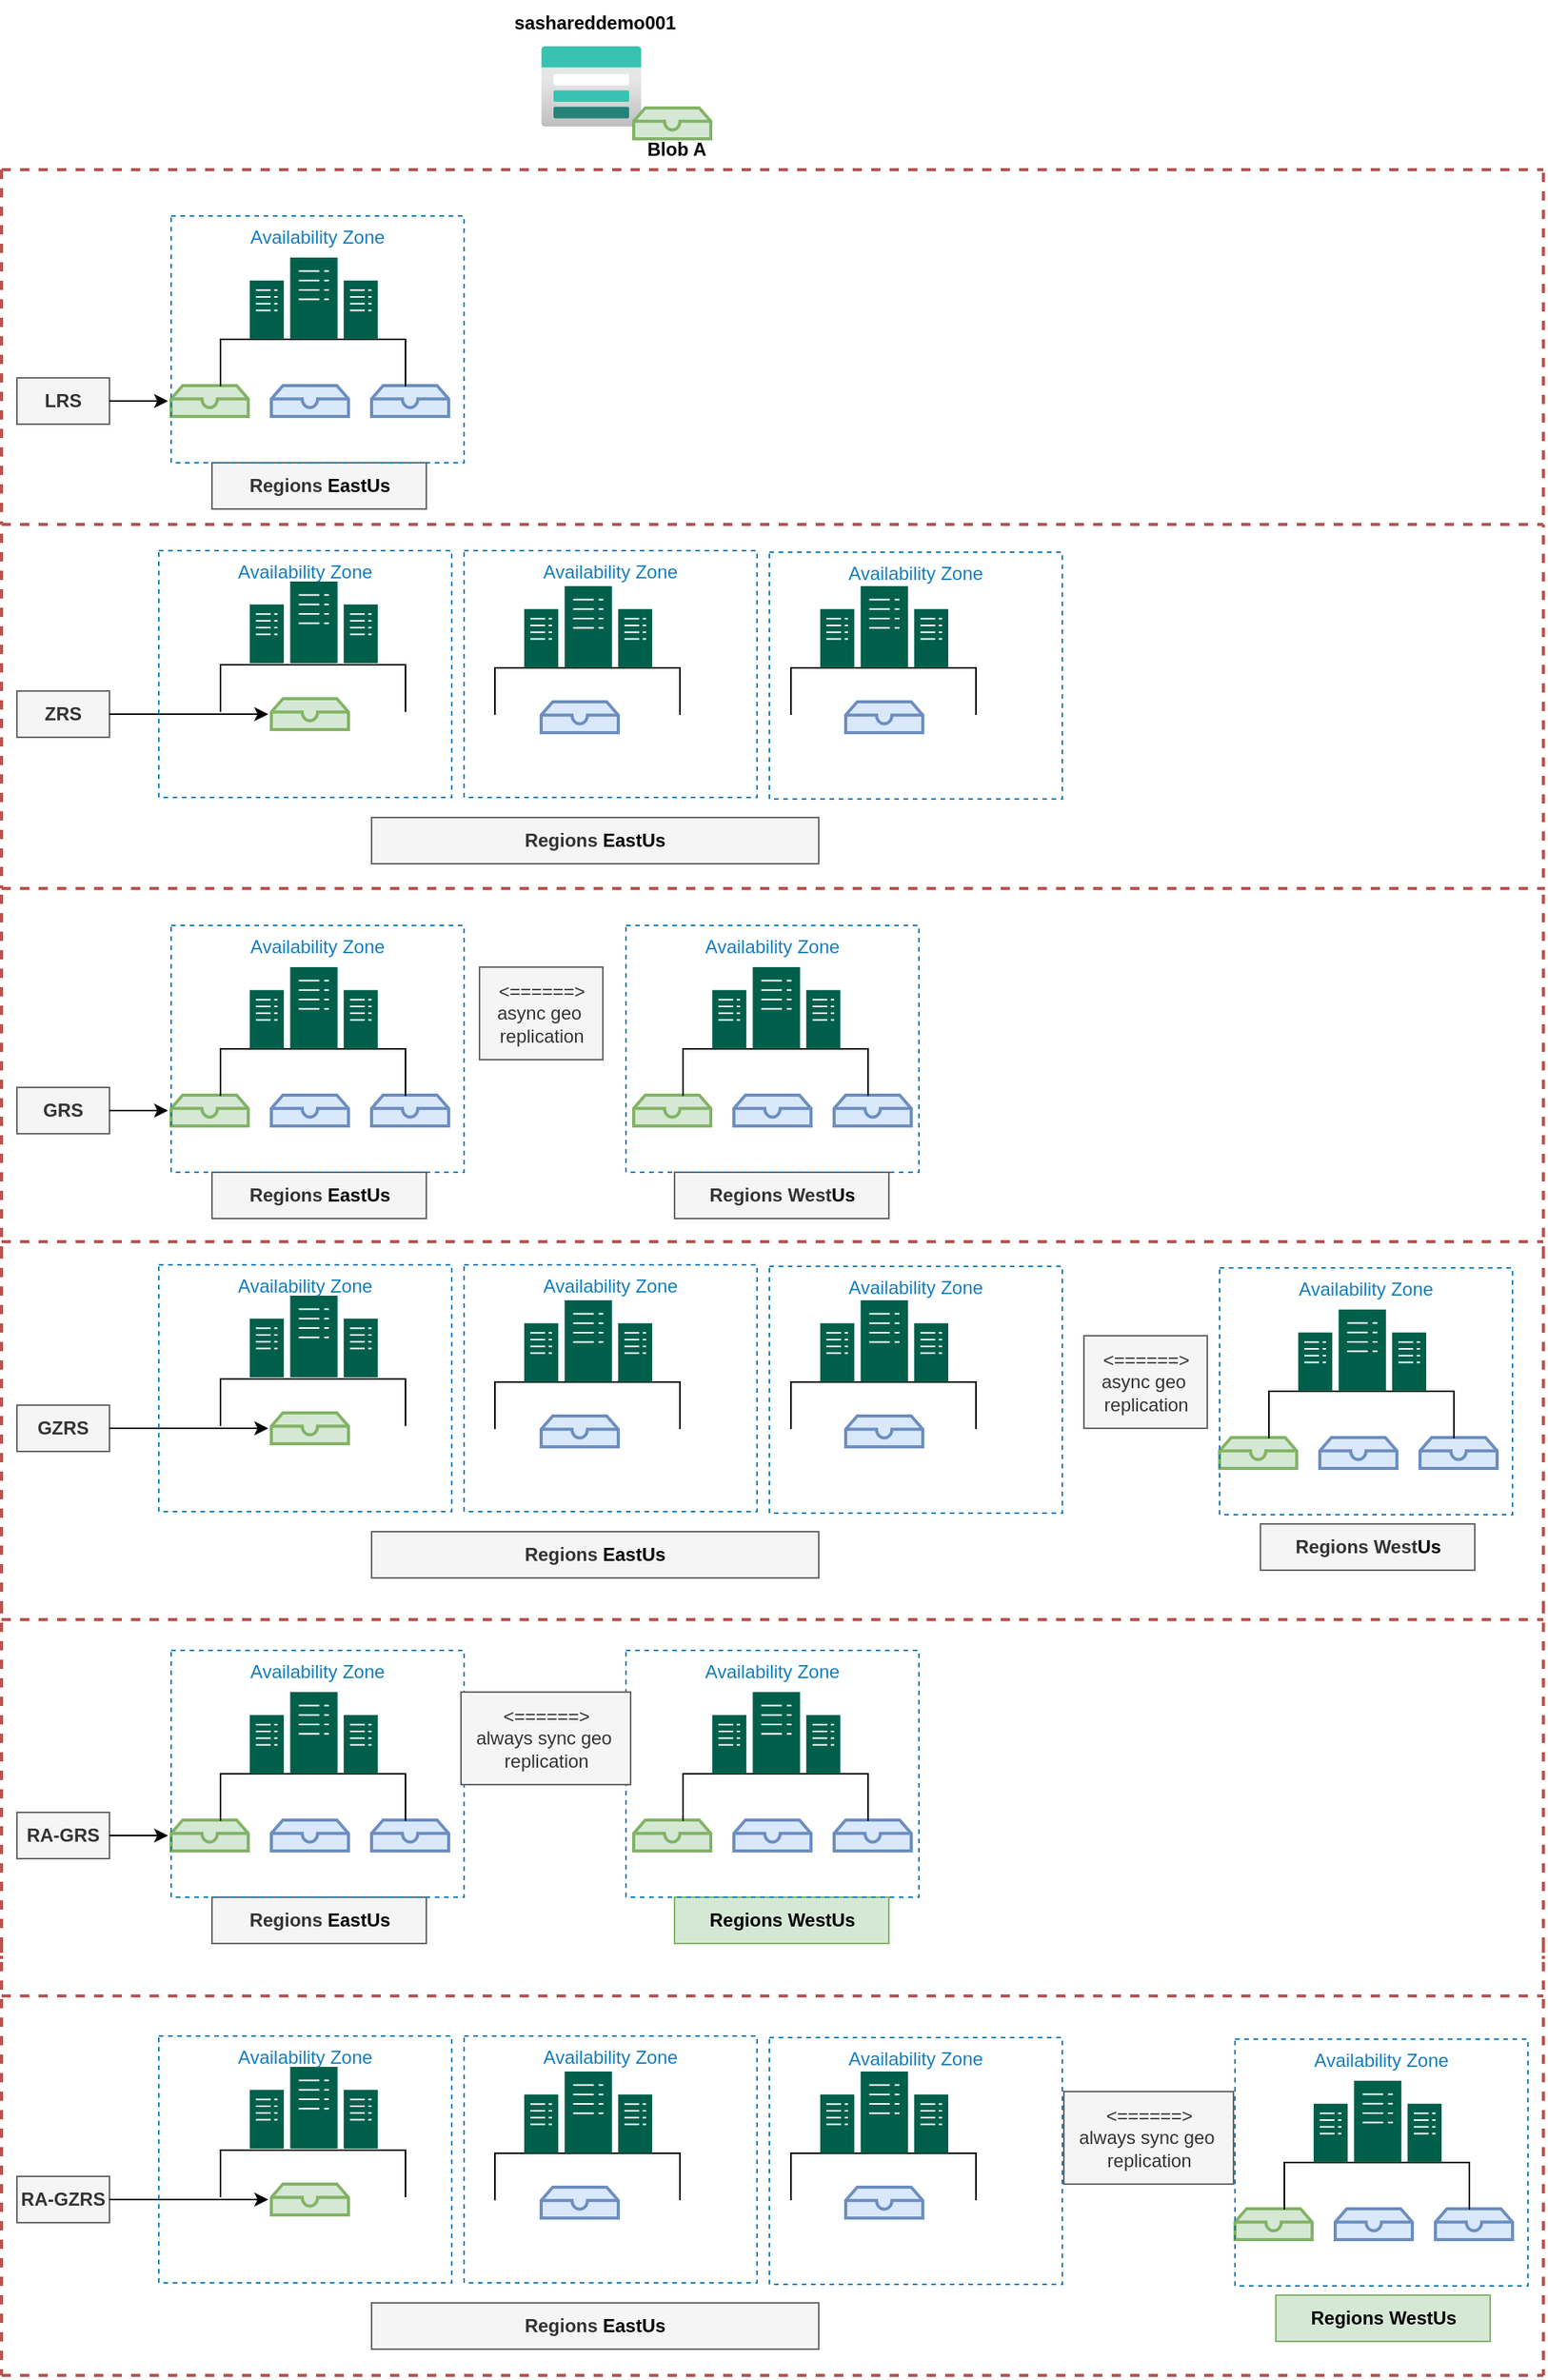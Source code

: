 <mxfile version="28.2.5" pages="10">
  <diagram name="storage" id="4XiD_WTUplsLDhM5u6hD">
    <mxGraphModel dx="1234" dy="788" grid="1" gridSize="10" guides="1" tooltips="1" connect="1" arrows="1" fold="1" page="1" pageScale="1" pageWidth="850" pageHeight="1100" math="0" shadow="0">
      <root>
        <mxCell id="0" />
        <mxCell id="1" parent="0" />
        <mxCell id="UoE-u67hxCDpxVWj8Mb3-1" value="" style="image;aspect=fixed;html=1;points=[];align=center;fontSize=12;image=img/lib/azure2/storage/Storage_Accounts.svg;" parent="1" vertex="1">
          <mxGeometry x="550" y="90" width="65" height="52" as="geometry" />
        </mxCell>
        <mxCell id="UoE-u67hxCDpxVWj8Mb3-2" value="&lt;b&gt;sashareddemo001&lt;/b&gt;" style="text;html=1;align=center;verticalAlign=middle;whiteSpace=wrap;rounded=0;" parent="1" vertex="1">
          <mxGeometry x="540" y="60" width="90" height="30" as="geometry" />
        </mxCell>
        <mxCell id="UoE-u67hxCDpxVWj8Mb3-3" value="" style="html=1;verticalLabelPosition=bottom;align=center;labelBackgroundColor=#ffffff;verticalAlign=top;strokeWidth=2;strokeColor=#82b366;shadow=0;dashed=0;shape=mxgraph.ios7.icons.storage;fillColor=#d5e8d4;" parent="1" vertex="1">
          <mxGeometry x="310" y="310" width="50" height="20" as="geometry" />
        </mxCell>
        <mxCell id="UoE-u67hxCDpxVWj8Mb3-4" value="" style="html=1;verticalLabelPosition=bottom;align=center;labelBackgroundColor=#ffffff;verticalAlign=top;strokeWidth=2;strokeColor=#6c8ebf;shadow=0;dashed=0;shape=mxgraph.ios7.icons.storage;fillColor=#dae8fc;" parent="1" vertex="1">
          <mxGeometry x="375" y="310" width="50" height="20" as="geometry" />
        </mxCell>
        <mxCell id="UoE-u67hxCDpxVWj8Mb3-5" value="" style="html=1;verticalLabelPosition=bottom;align=center;labelBackgroundColor=#ffffff;verticalAlign=top;strokeWidth=2;strokeColor=#6c8ebf;shadow=0;dashed=0;shape=mxgraph.ios7.icons.storage;fillColor=#dae8fc;" parent="1" vertex="1">
          <mxGeometry x="440" y="310" width="50" height="20" as="geometry" />
        </mxCell>
        <mxCell id="UoE-u67hxCDpxVWj8Mb3-6" value="&lt;b&gt;LRS&lt;/b&gt;" style="text;html=1;align=center;verticalAlign=middle;whiteSpace=wrap;rounded=0;fillColor=#f5f5f5;fontColor=#333333;strokeColor=#666666;" parent="1" vertex="1">
          <mxGeometry x="210" y="305" width="60" height="30" as="geometry" />
        </mxCell>
        <mxCell id="UoE-u67hxCDpxVWj8Mb3-10" style="edgeStyle=orthogonalEdgeStyle;rounded=0;orthogonalLoop=1;jettySize=auto;html=1;entryX=-0.04;entryY=0.5;entryDx=0;entryDy=0;entryPerimeter=0;" parent="1" source="UoE-u67hxCDpxVWj8Mb3-6" target="UoE-u67hxCDpxVWj8Mb3-3" edge="1">
          <mxGeometry relative="1" as="geometry" />
        </mxCell>
        <mxCell id="UoE-u67hxCDpxVWj8Mb3-11" value="&lt;b&gt;Regions&amp;nbsp;&lt;/b&gt;&lt;b style=&quot;color: rgb(0, 0, 0);&quot;&gt;EastUs&lt;/b&gt;" style="text;html=1;align=center;verticalAlign=middle;whiteSpace=wrap;rounded=0;fillColor=#f5f5f5;fontColor=#333333;strokeColor=#666666;" parent="1" vertex="1">
          <mxGeometry x="336.5" y="360" width="139" height="30" as="geometry" />
        </mxCell>
        <mxCell id="UoE-u67hxCDpxVWj8Mb3-15" value="" style="shape=partialRectangle;whiteSpace=wrap;html=1;bottom=1;right=1;left=1;top=0;fillColor=none;routingCenterX=-0.5;rotation=-180;" parent="1" vertex="1">
          <mxGeometry x="342" y="280" width="120" height="30" as="geometry" />
        </mxCell>
        <mxCell id="UoE-u67hxCDpxVWj8Mb3-17" value="" style="html=1;verticalLabelPosition=bottom;align=center;labelBackgroundColor=#ffffff;verticalAlign=top;strokeWidth=2;strokeColor=#82b366;shadow=0;dashed=0;shape=mxgraph.ios7.icons.storage;fillColor=#d5e8d4;" parent="1" vertex="1">
          <mxGeometry x="375" y="513" width="50" height="20" as="geometry" />
        </mxCell>
        <mxCell id="UoE-u67hxCDpxVWj8Mb3-21" value="&lt;b&gt;ZRS&lt;/b&gt;" style="text;html=1;align=center;verticalAlign=middle;whiteSpace=wrap;rounded=0;fillColor=#f5f5f5;fontColor=#333333;strokeColor=#666666;" parent="1" vertex="1">
          <mxGeometry x="210" y="508" width="60" height="30" as="geometry" />
        </mxCell>
        <mxCell id="UoE-u67hxCDpxVWj8Mb3-25" style="edgeStyle=orthogonalEdgeStyle;rounded=0;orthogonalLoop=1;jettySize=auto;html=1;entryX=-0.04;entryY=0.5;entryDx=0;entryDy=0;entryPerimeter=0;" parent="1" source="UoE-u67hxCDpxVWj8Mb3-21" target="UoE-u67hxCDpxVWj8Mb3-17" edge="1">
          <mxGeometry relative="1" as="geometry" />
        </mxCell>
        <mxCell id="UoE-u67hxCDpxVWj8Mb3-28" value="" style="shape=partialRectangle;whiteSpace=wrap;html=1;bottom=1;right=1;left=1;top=0;fillColor=none;routingCenterX=-0.5;rotation=-180;" parent="1" vertex="1">
          <mxGeometry x="342" y="491" width="120" height="30" as="geometry" />
        </mxCell>
        <mxCell id="UoE-u67hxCDpxVWj8Mb3-30" value="" style="sketch=0;pointerEvents=1;shadow=0;dashed=0;html=1;strokeColor=none;fillColor=#005F4B;labelPosition=center;verticalLabelPosition=bottom;verticalAlign=top;align=center;outlineConnect=0;shape=mxgraph.veeam2.datacenter;" parent="1" vertex="1">
          <mxGeometry x="361" y="227" width="83" height="53" as="geometry" />
        </mxCell>
        <mxCell id="UoE-u67hxCDpxVWj8Mb3-31" value="" style="sketch=0;pointerEvents=1;shadow=0;dashed=0;html=1;strokeColor=none;fillColor=#005F4B;labelPosition=center;verticalLabelPosition=bottom;verticalAlign=top;align=center;outlineConnect=0;shape=mxgraph.veeam2.datacenter;" parent="1" vertex="1">
          <mxGeometry x="361" y="437" width="83" height="53" as="geometry" />
        </mxCell>
        <mxCell id="UoE-u67hxCDpxVWj8Mb3-36" value="" style="shape=partialRectangle;whiteSpace=wrap;html=1;bottom=1;right=1;left=1;top=0;fillColor=none;routingCenterX=-0.5;rotation=-180;" parent="1" vertex="1">
          <mxGeometry x="520" y="493" width="120" height="30" as="geometry" />
        </mxCell>
        <mxCell id="UoE-u67hxCDpxVWj8Mb3-37" value="" style="sketch=0;pointerEvents=1;shadow=0;dashed=0;html=1;strokeColor=none;fillColor=#005F4B;labelPosition=center;verticalLabelPosition=bottom;verticalAlign=top;align=center;outlineConnect=0;shape=mxgraph.veeam2.datacenter;" parent="1" vertex="1">
          <mxGeometry x="539" y="440" width="83" height="53" as="geometry" />
        </mxCell>
        <mxCell id="UoE-u67hxCDpxVWj8Mb3-38" value="" style="html=1;verticalLabelPosition=bottom;align=center;labelBackgroundColor=#ffffff;verticalAlign=top;strokeWidth=2;strokeColor=#6c8ebf;shadow=0;dashed=0;shape=mxgraph.ios7.icons.storage;fillColor=#dae8fc;" parent="1" vertex="1">
          <mxGeometry x="550" y="515" width="50" height="20" as="geometry" />
        </mxCell>
        <mxCell id="UoE-u67hxCDpxVWj8Mb3-39" value="" style="html=1;verticalLabelPosition=bottom;align=center;labelBackgroundColor=#ffffff;verticalAlign=top;strokeWidth=2;strokeColor=#6c8ebf;shadow=0;dashed=0;shape=mxgraph.ios7.icons.storage;fillColor=#dae8fc;" parent="1" vertex="1">
          <mxGeometry x="747.5" y="515" width="50" height="20" as="geometry" />
        </mxCell>
        <mxCell id="UoE-u67hxCDpxVWj8Mb3-41" value="" style="shape=partialRectangle;whiteSpace=wrap;html=1;bottom=1;right=1;left=1;top=0;fillColor=none;routingCenterX=-0.5;rotation=-180;" parent="1" vertex="1">
          <mxGeometry x="712" y="493" width="120" height="30" as="geometry" />
        </mxCell>
        <mxCell id="UoE-u67hxCDpxVWj8Mb3-42" value="" style="sketch=0;pointerEvents=1;shadow=0;dashed=0;html=1;strokeColor=none;fillColor=#005F4B;labelPosition=center;verticalLabelPosition=bottom;verticalAlign=top;align=center;outlineConnect=0;shape=mxgraph.veeam2.datacenter;" parent="1" vertex="1">
          <mxGeometry x="731" y="440" width="83" height="53" as="geometry" />
        </mxCell>
        <mxCell id="UoE-u67hxCDpxVWj8Mb3-44" value="&lt;b&gt;Regions&amp;nbsp;&lt;/b&gt;&lt;b style=&quot;color: rgb(0, 0, 0);&quot;&gt;EastUs&lt;/b&gt;" style="text;html=1;align=center;verticalAlign=middle;whiteSpace=wrap;rounded=0;fillColor=#f5f5f5;fontColor=#333333;strokeColor=#666666;" parent="1" vertex="1">
          <mxGeometry x="440" y="590" width="290" height="30" as="geometry" />
        </mxCell>
        <mxCell id="UoE-u67hxCDpxVWj8Mb3-47" value="" style="html=1;verticalLabelPosition=bottom;align=center;labelBackgroundColor=#ffffff;verticalAlign=top;strokeWidth=2;strokeColor=#82b366;shadow=0;dashed=0;shape=mxgraph.ios7.icons.storage;fillColor=#d5e8d4;" parent="1" vertex="1">
          <mxGeometry x="610" y="130" width="50" height="20" as="geometry" />
        </mxCell>
        <mxCell id="UoE-u67hxCDpxVWj8Mb3-48" value="&lt;b&gt;Blob A&lt;/b&gt;" style="text;html=1;align=center;verticalAlign=middle;whiteSpace=wrap;rounded=0;" parent="1" vertex="1">
          <mxGeometry x="608" y="142" width="60" height="30" as="geometry" />
        </mxCell>
        <mxCell id="UoE-u67hxCDpxVWj8Mb3-49" value="Availability Zone" style="fillColor=none;strokeColor=#147EBA;dashed=1;verticalAlign=top;fontStyle=0;fontColor=#147EBA;whiteSpace=wrap;html=1;" parent="1" vertex="1">
          <mxGeometry x="310" y="200" width="190" height="160" as="geometry" />
        </mxCell>
        <mxCell id="UoE-u67hxCDpxVWj8Mb3-50" value="Availability Zone" style="fillColor=none;strokeColor=#147EBA;dashed=1;verticalAlign=top;fontStyle=0;fontColor=#147EBA;whiteSpace=wrap;html=1;" parent="1" vertex="1">
          <mxGeometry x="302" y="417" width="190" height="160" as="geometry" />
        </mxCell>
        <mxCell id="UoE-u67hxCDpxVWj8Mb3-51" value="Availability Zone" style="fillColor=none;strokeColor=#147EBA;dashed=1;verticalAlign=top;fontStyle=0;fontColor=#147EBA;whiteSpace=wrap;html=1;" parent="1" vertex="1">
          <mxGeometry x="500" y="417" width="190" height="160" as="geometry" />
        </mxCell>
        <mxCell id="UoE-u67hxCDpxVWj8Mb3-52" value="Availability Zone" style="fillColor=none;strokeColor=#147EBA;dashed=1;verticalAlign=top;fontStyle=0;fontColor=#147EBA;whiteSpace=wrap;html=1;" parent="1" vertex="1">
          <mxGeometry x="698" y="418" width="190" height="160" as="geometry" />
        </mxCell>
        <mxCell id="UoE-u67hxCDpxVWj8Mb3-53" value="&lt;b&gt;GRS&lt;/b&gt;" style="text;html=1;align=center;verticalAlign=middle;whiteSpace=wrap;rounded=0;fillColor=#f5f5f5;fontColor=#333333;strokeColor=#666666;" parent="1" vertex="1">
          <mxGeometry x="210" y="765" width="60" height="30" as="geometry" />
        </mxCell>
        <mxCell id="UoE-u67hxCDpxVWj8Mb3-54" value="" style="html=1;verticalLabelPosition=bottom;align=center;labelBackgroundColor=#ffffff;verticalAlign=top;strokeWidth=2;strokeColor=#82b366;shadow=0;dashed=0;shape=mxgraph.ios7.icons.storage;fillColor=#d5e8d4;" parent="1" vertex="1">
          <mxGeometry x="310" y="770" width="50" height="20" as="geometry" />
        </mxCell>
        <mxCell id="UoE-u67hxCDpxVWj8Mb3-55" value="" style="html=1;verticalLabelPosition=bottom;align=center;labelBackgroundColor=#ffffff;verticalAlign=top;strokeWidth=2;strokeColor=#6c8ebf;shadow=0;dashed=0;shape=mxgraph.ios7.icons.storage;fillColor=#dae8fc;" parent="1" vertex="1">
          <mxGeometry x="375" y="770" width="50" height="20" as="geometry" />
        </mxCell>
        <mxCell id="UoE-u67hxCDpxVWj8Mb3-56" value="" style="html=1;verticalLabelPosition=bottom;align=center;labelBackgroundColor=#ffffff;verticalAlign=top;strokeWidth=2;strokeColor=#6c8ebf;shadow=0;dashed=0;shape=mxgraph.ios7.icons.storage;fillColor=#dae8fc;" parent="1" vertex="1">
          <mxGeometry x="440" y="770" width="50" height="20" as="geometry" />
        </mxCell>
        <mxCell id="UoE-u67hxCDpxVWj8Mb3-58" style="edgeStyle=orthogonalEdgeStyle;rounded=0;orthogonalLoop=1;jettySize=auto;html=1;entryX=-0.04;entryY=0.5;entryDx=0;entryDy=0;entryPerimeter=0;" parent="1" target="UoE-u67hxCDpxVWj8Mb3-54" edge="1">
          <mxGeometry relative="1" as="geometry">
            <mxPoint x="270" y="780" as="sourcePoint" />
          </mxGeometry>
        </mxCell>
        <mxCell id="UoE-u67hxCDpxVWj8Mb3-59" value="&lt;b&gt;Regions&amp;nbsp;&lt;/b&gt;&lt;b style=&quot;color: rgb(0, 0, 0);&quot;&gt;EastUs&lt;/b&gt;" style="text;html=1;align=center;verticalAlign=middle;whiteSpace=wrap;rounded=0;fillColor=#f5f5f5;fontColor=#333333;strokeColor=#666666;" parent="1" vertex="1">
          <mxGeometry x="336.5" y="820" width="139" height="30" as="geometry" />
        </mxCell>
        <mxCell id="UoE-u67hxCDpxVWj8Mb3-60" value="" style="shape=partialRectangle;whiteSpace=wrap;html=1;bottom=1;right=1;left=1;top=0;fillColor=none;routingCenterX=-0.5;rotation=-180;" parent="1" vertex="1">
          <mxGeometry x="342" y="740" width="120" height="30" as="geometry" />
        </mxCell>
        <mxCell id="UoE-u67hxCDpxVWj8Mb3-61" value="" style="sketch=0;pointerEvents=1;shadow=0;dashed=0;html=1;strokeColor=none;fillColor=#005F4B;labelPosition=center;verticalLabelPosition=bottom;verticalAlign=top;align=center;outlineConnect=0;shape=mxgraph.veeam2.datacenter;" parent="1" vertex="1">
          <mxGeometry x="361" y="687" width="83" height="53" as="geometry" />
        </mxCell>
        <mxCell id="UoE-u67hxCDpxVWj8Mb3-62" value="Availability Zone" style="fillColor=none;strokeColor=#147EBA;dashed=1;verticalAlign=top;fontStyle=0;fontColor=#147EBA;whiteSpace=wrap;html=1;" parent="1" vertex="1">
          <mxGeometry x="310" y="660" width="190" height="160" as="geometry" />
        </mxCell>
        <mxCell id="UoE-u67hxCDpxVWj8Mb3-63" value="" style="html=1;verticalLabelPosition=bottom;align=center;labelBackgroundColor=#ffffff;verticalAlign=top;strokeWidth=2;strokeColor=#82b366;shadow=0;dashed=0;shape=mxgraph.ios7.icons.storage;fillColor=#d5e8d4;" parent="1" vertex="1">
          <mxGeometry x="610" y="770" width="50" height="20" as="geometry" />
        </mxCell>
        <mxCell id="UoE-u67hxCDpxVWj8Mb3-64" value="" style="html=1;verticalLabelPosition=bottom;align=center;labelBackgroundColor=#ffffff;verticalAlign=top;strokeWidth=2;strokeColor=#6c8ebf;shadow=0;dashed=0;shape=mxgraph.ios7.icons.storage;fillColor=#dae8fc;" parent="1" vertex="1">
          <mxGeometry x="675" y="770" width="50" height="20" as="geometry" />
        </mxCell>
        <mxCell id="UoE-u67hxCDpxVWj8Mb3-65" value="" style="html=1;verticalLabelPosition=bottom;align=center;labelBackgroundColor=#ffffff;verticalAlign=top;strokeWidth=2;strokeColor=#6c8ebf;shadow=0;dashed=0;shape=mxgraph.ios7.icons.storage;fillColor=#dae8fc;" parent="1" vertex="1">
          <mxGeometry x="740" y="770" width="50" height="20" as="geometry" />
        </mxCell>
        <mxCell id="UoE-u67hxCDpxVWj8Mb3-66" value="&lt;b&gt;Regions West&lt;/b&gt;&lt;b style=&quot;color: rgb(0, 0, 0);&quot;&gt;Us&lt;/b&gt;" style="text;html=1;align=center;verticalAlign=middle;whiteSpace=wrap;rounded=0;fillColor=#f5f5f5;fontColor=#333333;strokeColor=#666666;" parent="1" vertex="1">
          <mxGeometry x="636.5" y="820" width="139" height="30" as="geometry" />
        </mxCell>
        <mxCell id="UoE-u67hxCDpxVWj8Mb3-67" value="" style="shape=partialRectangle;whiteSpace=wrap;html=1;bottom=1;right=1;left=1;top=0;fillColor=none;routingCenterX=-0.5;rotation=-180;" parent="1" vertex="1">
          <mxGeometry x="642" y="740" width="120" height="30" as="geometry" />
        </mxCell>
        <mxCell id="UoE-u67hxCDpxVWj8Mb3-68" value="" style="sketch=0;pointerEvents=1;shadow=0;dashed=0;html=1;strokeColor=none;fillColor=#005F4B;labelPosition=center;verticalLabelPosition=bottom;verticalAlign=top;align=center;outlineConnect=0;shape=mxgraph.veeam2.datacenter;" parent="1" vertex="1">
          <mxGeometry x="661" y="687" width="83" height="53" as="geometry" />
        </mxCell>
        <mxCell id="UoE-u67hxCDpxVWj8Mb3-69" value="Availability Zone" style="fillColor=none;strokeColor=#147EBA;dashed=1;verticalAlign=top;fontStyle=0;fontColor=#147EBA;whiteSpace=wrap;html=1;" parent="1" vertex="1">
          <mxGeometry x="605" y="660" width="190" height="160" as="geometry" />
        </mxCell>
        <mxCell id="UoE-u67hxCDpxVWj8Mb3-70" value="" style="html=1;verticalLabelPosition=bottom;align=center;labelBackgroundColor=#ffffff;verticalAlign=top;strokeWidth=2;strokeColor=#82b366;shadow=0;dashed=0;shape=mxgraph.ios7.icons.storage;fillColor=#d5e8d4;" parent="1" vertex="1">
          <mxGeometry x="375" y="976" width="50" height="20" as="geometry" />
        </mxCell>
        <mxCell id="UoE-u67hxCDpxVWj8Mb3-71" value="&lt;b&gt;GZRS&lt;/b&gt;" style="text;html=1;align=center;verticalAlign=middle;whiteSpace=wrap;rounded=0;fillColor=#f5f5f5;fontColor=#333333;strokeColor=#666666;" parent="1" vertex="1">
          <mxGeometry x="210" y="971" width="60" height="30" as="geometry" />
        </mxCell>
        <mxCell id="UoE-u67hxCDpxVWj8Mb3-72" style="edgeStyle=orthogonalEdgeStyle;rounded=0;orthogonalLoop=1;jettySize=auto;html=1;entryX=-0.04;entryY=0.5;entryDx=0;entryDy=0;entryPerimeter=0;" parent="1" source="UoE-u67hxCDpxVWj8Mb3-71" target="UoE-u67hxCDpxVWj8Mb3-70" edge="1">
          <mxGeometry relative="1" as="geometry" />
        </mxCell>
        <mxCell id="UoE-u67hxCDpxVWj8Mb3-73" value="" style="shape=partialRectangle;whiteSpace=wrap;html=1;bottom=1;right=1;left=1;top=0;fillColor=none;routingCenterX=-0.5;rotation=-180;" parent="1" vertex="1">
          <mxGeometry x="342" y="954" width="120" height="30" as="geometry" />
        </mxCell>
        <mxCell id="UoE-u67hxCDpxVWj8Mb3-74" value="" style="sketch=0;pointerEvents=1;shadow=0;dashed=0;html=1;strokeColor=none;fillColor=#005F4B;labelPosition=center;verticalLabelPosition=bottom;verticalAlign=top;align=center;outlineConnect=0;shape=mxgraph.veeam2.datacenter;" parent="1" vertex="1">
          <mxGeometry x="361" y="900" width="83" height="53" as="geometry" />
        </mxCell>
        <mxCell id="UoE-u67hxCDpxVWj8Mb3-75" value="" style="shape=partialRectangle;whiteSpace=wrap;html=1;bottom=1;right=1;left=1;top=0;fillColor=none;routingCenterX=-0.5;rotation=-180;" parent="1" vertex="1">
          <mxGeometry x="520" y="956" width="120" height="30" as="geometry" />
        </mxCell>
        <mxCell id="UoE-u67hxCDpxVWj8Mb3-76" value="" style="sketch=0;pointerEvents=1;shadow=0;dashed=0;html=1;strokeColor=none;fillColor=#005F4B;labelPosition=center;verticalLabelPosition=bottom;verticalAlign=top;align=center;outlineConnect=0;shape=mxgraph.veeam2.datacenter;" parent="1" vertex="1">
          <mxGeometry x="539" y="903" width="83" height="53" as="geometry" />
        </mxCell>
        <mxCell id="UoE-u67hxCDpxVWj8Mb3-77" value="" style="html=1;verticalLabelPosition=bottom;align=center;labelBackgroundColor=#ffffff;verticalAlign=top;strokeWidth=2;strokeColor=#6c8ebf;shadow=0;dashed=0;shape=mxgraph.ios7.icons.storage;fillColor=#dae8fc;" parent="1" vertex="1">
          <mxGeometry x="550" y="978" width="50" height="20" as="geometry" />
        </mxCell>
        <mxCell id="UoE-u67hxCDpxVWj8Mb3-78" value="" style="html=1;verticalLabelPosition=bottom;align=center;labelBackgroundColor=#ffffff;verticalAlign=top;strokeWidth=2;strokeColor=#6c8ebf;shadow=0;dashed=0;shape=mxgraph.ios7.icons.storage;fillColor=#dae8fc;" parent="1" vertex="1">
          <mxGeometry x="747.5" y="978" width="50" height="20" as="geometry" />
        </mxCell>
        <mxCell id="UoE-u67hxCDpxVWj8Mb3-79" value="" style="shape=partialRectangle;whiteSpace=wrap;html=1;bottom=1;right=1;left=1;top=0;fillColor=none;routingCenterX=-0.5;rotation=-180;" parent="1" vertex="1">
          <mxGeometry x="712" y="956" width="120" height="30" as="geometry" />
        </mxCell>
        <mxCell id="UoE-u67hxCDpxVWj8Mb3-80" value="" style="sketch=0;pointerEvents=1;shadow=0;dashed=0;html=1;strokeColor=none;fillColor=#005F4B;labelPosition=center;verticalLabelPosition=bottom;verticalAlign=top;align=center;outlineConnect=0;shape=mxgraph.veeam2.datacenter;" parent="1" vertex="1">
          <mxGeometry x="731" y="903" width="83" height="53" as="geometry" />
        </mxCell>
        <mxCell id="UoE-u67hxCDpxVWj8Mb3-81" value="&lt;b&gt;Regions&amp;nbsp;&lt;/b&gt;&lt;b style=&quot;color: rgb(0, 0, 0);&quot;&gt;EastUs&lt;/b&gt;" style="text;html=1;align=center;verticalAlign=middle;whiteSpace=wrap;rounded=0;fillColor=#f5f5f5;fontColor=#333333;strokeColor=#666666;" parent="1" vertex="1">
          <mxGeometry x="440" y="1053" width="290" height="30" as="geometry" />
        </mxCell>
        <mxCell id="UoE-u67hxCDpxVWj8Mb3-82" value="Availability Zone" style="fillColor=none;strokeColor=#147EBA;dashed=1;verticalAlign=top;fontStyle=0;fontColor=#147EBA;whiteSpace=wrap;html=1;" parent="1" vertex="1">
          <mxGeometry x="302" y="880" width="190" height="160" as="geometry" />
        </mxCell>
        <mxCell id="UoE-u67hxCDpxVWj8Mb3-83" value="Availability Zone" style="fillColor=none;strokeColor=#147EBA;dashed=1;verticalAlign=top;fontStyle=0;fontColor=#147EBA;whiteSpace=wrap;html=1;" parent="1" vertex="1">
          <mxGeometry x="500" y="880" width="190" height="160" as="geometry" />
        </mxCell>
        <mxCell id="UoE-u67hxCDpxVWj8Mb3-84" value="Availability Zone" style="fillColor=none;strokeColor=#147EBA;dashed=1;verticalAlign=top;fontStyle=0;fontColor=#147EBA;whiteSpace=wrap;html=1;" parent="1" vertex="1">
          <mxGeometry x="698" y="881" width="190" height="160" as="geometry" />
        </mxCell>
        <mxCell id="UoE-u67hxCDpxVWj8Mb3-85" value="" style="html=1;verticalLabelPosition=bottom;align=center;labelBackgroundColor=#ffffff;verticalAlign=top;strokeWidth=2;strokeColor=#82b366;shadow=0;dashed=0;shape=mxgraph.ios7.icons.storage;fillColor=#d5e8d4;" parent="1" vertex="1">
          <mxGeometry x="990" y="992" width="50" height="20" as="geometry" />
        </mxCell>
        <mxCell id="UoE-u67hxCDpxVWj8Mb3-86" value="" style="html=1;verticalLabelPosition=bottom;align=center;labelBackgroundColor=#ffffff;verticalAlign=top;strokeWidth=2;strokeColor=#6c8ebf;shadow=0;dashed=0;shape=mxgraph.ios7.icons.storage;fillColor=#dae8fc;" parent="1" vertex="1">
          <mxGeometry x="1055" y="992" width="50" height="20" as="geometry" />
        </mxCell>
        <mxCell id="UoE-u67hxCDpxVWj8Mb3-87" value="" style="html=1;verticalLabelPosition=bottom;align=center;labelBackgroundColor=#ffffff;verticalAlign=top;strokeWidth=2;strokeColor=#6c8ebf;shadow=0;dashed=0;shape=mxgraph.ios7.icons.storage;fillColor=#dae8fc;" parent="1" vertex="1">
          <mxGeometry x="1120" y="992" width="50" height="20" as="geometry" />
        </mxCell>
        <mxCell id="UoE-u67hxCDpxVWj8Mb3-90" value="&lt;b&gt;Regions West&lt;/b&gt;&lt;b style=&quot;color: rgb(0, 0, 0);&quot;&gt;Us&lt;/b&gt;" style="text;html=1;align=center;verticalAlign=middle;whiteSpace=wrap;rounded=0;fillColor=#f5f5f5;fontColor=#333333;strokeColor=#666666;" parent="1" vertex="1">
          <mxGeometry x="1016.5" y="1048" width="139" height="30" as="geometry" />
        </mxCell>
        <mxCell id="UoE-u67hxCDpxVWj8Mb3-91" value="" style="shape=partialRectangle;whiteSpace=wrap;html=1;bottom=1;right=1;left=1;top=0;fillColor=none;routingCenterX=-0.5;rotation=-180;" parent="1" vertex="1">
          <mxGeometry x="1022" y="962" width="120" height="30" as="geometry" />
        </mxCell>
        <mxCell id="UoE-u67hxCDpxVWj8Mb3-92" value="" style="sketch=0;pointerEvents=1;shadow=0;dashed=0;html=1;strokeColor=none;fillColor=#005F4B;labelPosition=center;verticalLabelPosition=bottom;verticalAlign=top;align=center;outlineConnect=0;shape=mxgraph.veeam2.datacenter;" parent="1" vertex="1">
          <mxGeometry x="1041" y="909" width="83" height="53" as="geometry" />
        </mxCell>
        <mxCell id="UoE-u67hxCDpxVWj8Mb3-93" value="Availability Zone" style="fillColor=none;strokeColor=#147EBA;dashed=1;verticalAlign=top;fontStyle=0;fontColor=#147EBA;whiteSpace=wrap;html=1;" parent="1" vertex="1">
          <mxGeometry x="990" y="882" width="190" height="160" as="geometry" />
        </mxCell>
        <mxCell id="UoE-u67hxCDpxVWj8Mb3-94" value="&amp;lt;======&amp;gt;&lt;div&gt;async geo&amp;nbsp;&lt;/div&gt;&lt;div&gt;replication&lt;/div&gt;" style="text;html=1;align=center;verticalAlign=middle;resizable=0;points=[];autosize=1;strokeColor=#666666;fillColor=#f5f5f5;fontColor=#333333;" parent="1" vertex="1">
          <mxGeometry x="510" y="687" width="80" height="60" as="geometry" />
        </mxCell>
        <mxCell id="UoE-u67hxCDpxVWj8Mb3-95" value="&amp;lt;======&amp;gt;&lt;div&gt;async geo&amp;nbsp;&lt;/div&gt;&lt;div&gt;replication&lt;/div&gt;" style="text;html=1;align=center;verticalAlign=middle;resizable=0;points=[];autosize=1;strokeColor=#666666;fillColor=#f5f5f5;fontColor=#333333;" parent="1" vertex="1">
          <mxGeometry x="902" y="926" width="80" height="60" as="geometry" />
        </mxCell>
        <mxCell id="UoE-u67hxCDpxVWj8Mb3-96" value="&lt;b&gt;RA-GRS&lt;/b&gt;" style="text;html=1;align=center;verticalAlign=middle;whiteSpace=wrap;rounded=0;fillColor=#f5f5f5;fontColor=#333333;strokeColor=#666666;" parent="1" vertex="1">
          <mxGeometry x="210" y="1235" width="60" height="30" as="geometry" />
        </mxCell>
        <mxCell id="UoE-u67hxCDpxVWj8Mb3-97" value="" style="html=1;verticalLabelPosition=bottom;align=center;labelBackgroundColor=#ffffff;verticalAlign=top;strokeWidth=2;strokeColor=#82b366;shadow=0;dashed=0;shape=mxgraph.ios7.icons.storage;fillColor=#d5e8d4;" parent="1" vertex="1">
          <mxGeometry x="310" y="1240" width="50" height="20" as="geometry" />
        </mxCell>
        <mxCell id="UoE-u67hxCDpxVWj8Mb3-98" value="" style="html=1;verticalLabelPosition=bottom;align=center;labelBackgroundColor=#ffffff;verticalAlign=top;strokeWidth=2;strokeColor=#6c8ebf;shadow=0;dashed=0;shape=mxgraph.ios7.icons.storage;fillColor=#dae8fc;" parent="1" vertex="1">
          <mxGeometry x="375" y="1240" width="50" height="20" as="geometry" />
        </mxCell>
        <mxCell id="UoE-u67hxCDpxVWj8Mb3-99" value="" style="html=1;verticalLabelPosition=bottom;align=center;labelBackgroundColor=#ffffff;verticalAlign=top;strokeWidth=2;strokeColor=#6c8ebf;shadow=0;dashed=0;shape=mxgraph.ios7.icons.storage;fillColor=#dae8fc;" parent="1" vertex="1">
          <mxGeometry x="440" y="1240" width="50" height="20" as="geometry" />
        </mxCell>
        <mxCell id="UoE-u67hxCDpxVWj8Mb3-100" style="edgeStyle=orthogonalEdgeStyle;rounded=0;orthogonalLoop=1;jettySize=auto;html=1;entryX=-0.04;entryY=0.5;entryDx=0;entryDy=0;entryPerimeter=0;" parent="1" target="UoE-u67hxCDpxVWj8Mb3-97" edge="1">
          <mxGeometry relative="1" as="geometry">
            <mxPoint x="270" y="1250" as="sourcePoint" />
          </mxGeometry>
        </mxCell>
        <mxCell id="UoE-u67hxCDpxVWj8Mb3-101" value="&lt;b&gt;Regions&amp;nbsp;&lt;/b&gt;&lt;b style=&quot;color: rgb(0, 0, 0);&quot;&gt;EastUs&lt;/b&gt;" style="text;html=1;align=center;verticalAlign=middle;whiteSpace=wrap;rounded=0;fillColor=#f5f5f5;fontColor=#333333;strokeColor=#666666;" parent="1" vertex="1">
          <mxGeometry x="336.5" y="1290" width="139" height="30" as="geometry" />
        </mxCell>
        <mxCell id="UoE-u67hxCDpxVWj8Mb3-102" value="" style="shape=partialRectangle;whiteSpace=wrap;html=1;bottom=1;right=1;left=1;top=0;fillColor=none;routingCenterX=-0.5;rotation=-180;" parent="1" vertex="1">
          <mxGeometry x="342" y="1210" width="120" height="30" as="geometry" />
        </mxCell>
        <mxCell id="UoE-u67hxCDpxVWj8Mb3-103" value="" style="sketch=0;pointerEvents=1;shadow=0;dashed=0;html=1;strokeColor=none;fillColor=#005F4B;labelPosition=center;verticalLabelPosition=bottom;verticalAlign=top;align=center;outlineConnect=0;shape=mxgraph.veeam2.datacenter;" parent="1" vertex="1">
          <mxGeometry x="361" y="1157" width="83" height="53" as="geometry" />
        </mxCell>
        <mxCell id="UoE-u67hxCDpxVWj8Mb3-104" value="Availability Zone" style="fillColor=none;strokeColor=#147EBA;dashed=1;verticalAlign=top;fontStyle=0;fontColor=#147EBA;whiteSpace=wrap;html=1;" parent="1" vertex="1">
          <mxGeometry x="310" y="1130" width="190" height="160" as="geometry" />
        </mxCell>
        <mxCell id="UoE-u67hxCDpxVWj8Mb3-105" value="" style="html=1;verticalLabelPosition=bottom;align=center;labelBackgroundColor=#ffffff;verticalAlign=top;strokeWidth=2;strokeColor=#82b366;shadow=0;dashed=0;shape=mxgraph.ios7.icons.storage;fillColor=#d5e8d4;" parent="1" vertex="1">
          <mxGeometry x="610" y="1240" width="50" height="20" as="geometry" />
        </mxCell>
        <mxCell id="UoE-u67hxCDpxVWj8Mb3-106" value="" style="html=1;verticalLabelPosition=bottom;align=center;labelBackgroundColor=#ffffff;verticalAlign=top;strokeWidth=2;strokeColor=#6c8ebf;shadow=0;dashed=0;shape=mxgraph.ios7.icons.storage;fillColor=#dae8fc;" parent="1" vertex="1">
          <mxGeometry x="675" y="1240" width="50" height="20" as="geometry" />
        </mxCell>
        <mxCell id="UoE-u67hxCDpxVWj8Mb3-107" value="" style="html=1;verticalLabelPosition=bottom;align=center;labelBackgroundColor=#ffffff;verticalAlign=top;strokeWidth=2;strokeColor=#6c8ebf;shadow=0;dashed=0;shape=mxgraph.ios7.icons.storage;fillColor=#dae8fc;" parent="1" vertex="1">
          <mxGeometry x="740" y="1240" width="50" height="20" as="geometry" />
        </mxCell>
        <mxCell id="UoE-u67hxCDpxVWj8Mb3-108" value="&lt;b&gt;Regions West&lt;/b&gt;&lt;b style=&quot;color: rgb(0, 0, 0);&quot;&gt;Us&lt;/b&gt;" style="text;html=1;align=center;verticalAlign=middle;whiteSpace=wrap;rounded=0;fillColor=#d5e8d4;strokeColor=#82b366;" parent="1" vertex="1">
          <mxGeometry x="636.5" y="1290" width="139" height="30" as="geometry" />
        </mxCell>
        <mxCell id="UoE-u67hxCDpxVWj8Mb3-109" value="" style="shape=partialRectangle;whiteSpace=wrap;html=1;bottom=1;right=1;left=1;top=0;fillColor=none;routingCenterX=-0.5;rotation=-180;" parent="1" vertex="1">
          <mxGeometry x="642" y="1210" width="120" height="30" as="geometry" />
        </mxCell>
        <mxCell id="UoE-u67hxCDpxVWj8Mb3-110" value="" style="sketch=0;pointerEvents=1;shadow=0;dashed=0;html=1;strokeColor=none;fillColor=#005F4B;labelPosition=center;verticalLabelPosition=bottom;verticalAlign=top;align=center;outlineConnect=0;shape=mxgraph.veeam2.datacenter;" parent="1" vertex="1">
          <mxGeometry x="661" y="1157" width="83" height="53" as="geometry" />
        </mxCell>
        <mxCell id="UoE-u67hxCDpxVWj8Mb3-111" value="Availability Zone" style="fillColor=none;strokeColor=#147EBA;dashed=1;verticalAlign=top;fontStyle=0;fontColor=#147EBA;whiteSpace=wrap;html=1;" parent="1" vertex="1">
          <mxGeometry x="605" y="1130" width="190" height="160" as="geometry" />
        </mxCell>
        <mxCell id="UoE-u67hxCDpxVWj8Mb3-112" value="&amp;lt;======&amp;gt;&lt;div&gt;always sync geo&amp;nbsp;&lt;/div&gt;&lt;div&gt;replication&lt;/div&gt;" style="text;html=1;align=center;verticalAlign=middle;resizable=0;points=[];autosize=1;strokeColor=#666666;fillColor=#f5f5f5;fontColor=#333333;" parent="1" vertex="1">
          <mxGeometry x="498" y="1157" width="110" height="60" as="geometry" />
        </mxCell>
        <mxCell id="UoE-u67hxCDpxVWj8Mb3-113" value="" style="html=1;verticalLabelPosition=bottom;align=center;labelBackgroundColor=#ffffff;verticalAlign=top;strokeWidth=2;strokeColor=#82b366;shadow=0;dashed=0;shape=mxgraph.ios7.icons.storage;fillColor=#d5e8d4;" parent="1" vertex="1">
          <mxGeometry x="375" y="1476" width="50" height="20" as="geometry" />
        </mxCell>
        <mxCell id="UoE-u67hxCDpxVWj8Mb3-114" value="&lt;b&gt;RA-GZRS&lt;/b&gt;" style="text;html=1;align=center;verticalAlign=middle;whiteSpace=wrap;rounded=0;fillColor=#f5f5f5;fontColor=#333333;strokeColor=#666666;" parent="1" vertex="1">
          <mxGeometry x="210" y="1471" width="60" height="30" as="geometry" />
        </mxCell>
        <mxCell id="UoE-u67hxCDpxVWj8Mb3-115" style="edgeStyle=orthogonalEdgeStyle;rounded=0;orthogonalLoop=1;jettySize=auto;html=1;entryX=-0.04;entryY=0.5;entryDx=0;entryDy=0;entryPerimeter=0;" parent="1" source="UoE-u67hxCDpxVWj8Mb3-114" target="UoE-u67hxCDpxVWj8Mb3-113" edge="1">
          <mxGeometry relative="1" as="geometry" />
        </mxCell>
        <mxCell id="UoE-u67hxCDpxVWj8Mb3-116" value="" style="shape=partialRectangle;whiteSpace=wrap;html=1;bottom=1;right=1;left=1;top=0;fillColor=none;routingCenterX=-0.5;rotation=-180;" parent="1" vertex="1">
          <mxGeometry x="342" y="1454" width="120" height="30" as="geometry" />
        </mxCell>
        <mxCell id="UoE-u67hxCDpxVWj8Mb3-117" value="" style="sketch=0;pointerEvents=1;shadow=0;dashed=0;html=1;strokeColor=none;fillColor=#005F4B;labelPosition=center;verticalLabelPosition=bottom;verticalAlign=top;align=center;outlineConnect=0;shape=mxgraph.veeam2.datacenter;" parent="1" vertex="1">
          <mxGeometry x="361" y="1400" width="83" height="53" as="geometry" />
        </mxCell>
        <mxCell id="UoE-u67hxCDpxVWj8Mb3-118" value="" style="shape=partialRectangle;whiteSpace=wrap;html=1;bottom=1;right=1;left=1;top=0;fillColor=none;routingCenterX=-0.5;rotation=-180;" parent="1" vertex="1">
          <mxGeometry x="520" y="1456" width="120" height="30" as="geometry" />
        </mxCell>
        <mxCell id="UoE-u67hxCDpxVWj8Mb3-119" value="" style="sketch=0;pointerEvents=1;shadow=0;dashed=0;html=1;strokeColor=none;fillColor=#005F4B;labelPosition=center;verticalLabelPosition=bottom;verticalAlign=top;align=center;outlineConnect=0;shape=mxgraph.veeam2.datacenter;" parent="1" vertex="1">
          <mxGeometry x="539" y="1403" width="83" height="53" as="geometry" />
        </mxCell>
        <mxCell id="UoE-u67hxCDpxVWj8Mb3-120" value="" style="html=1;verticalLabelPosition=bottom;align=center;labelBackgroundColor=#ffffff;verticalAlign=top;strokeWidth=2;strokeColor=#6c8ebf;shadow=0;dashed=0;shape=mxgraph.ios7.icons.storage;fillColor=#dae8fc;" parent="1" vertex="1">
          <mxGeometry x="550" y="1478" width="50" height="20" as="geometry" />
        </mxCell>
        <mxCell id="UoE-u67hxCDpxVWj8Mb3-121" value="" style="html=1;verticalLabelPosition=bottom;align=center;labelBackgroundColor=#ffffff;verticalAlign=top;strokeWidth=2;strokeColor=#6c8ebf;shadow=0;dashed=0;shape=mxgraph.ios7.icons.storage;fillColor=#dae8fc;" parent="1" vertex="1">
          <mxGeometry x="747.5" y="1478" width="50" height="20" as="geometry" />
        </mxCell>
        <mxCell id="UoE-u67hxCDpxVWj8Mb3-122" value="" style="shape=partialRectangle;whiteSpace=wrap;html=1;bottom=1;right=1;left=1;top=0;fillColor=none;routingCenterX=-0.5;rotation=-180;" parent="1" vertex="1">
          <mxGeometry x="712" y="1456" width="120" height="30" as="geometry" />
        </mxCell>
        <mxCell id="UoE-u67hxCDpxVWj8Mb3-123" value="" style="sketch=0;pointerEvents=1;shadow=0;dashed=0;html=1;strokeColor=none;fillColor=#005F4B;labelPosition=center;verticalLabelPosition=bottom;verticalAlign=top;align=center;outlineConnect=0;shape=mxgraph.veeam2.datacenter;" parent="1" vertex="1">
          <mxGeometry x="731" y="1403" width="83" height="53" as="geometry" />
        </mxCell>
        <mxCell id="UoE-u67hxCDpxVWj8Mb3-124" value="&lt;b&gt;Regions&amp;nbsp;&lt;/b&gt;&lt;b style=&quot;color: rgb(0, 0, 0);&quot;&gt;EastUs&lt;/b&gt;" style="text;html=1;align=center;verticalAlign=middle;whiteSpace=wrap;rounded=0;fillColor=#f5f5f5;fontColor=#333333;strokeColor=#666666;" parent="1" vertex="1">
          <mxGeometry x="440" y="1553" width="290" height="30" as="geometry" />
        </mxCell>
        <mxCell id="UoE-u67hxCDpxVWj8Mb3-125" value="Availability Zone" style="fillColor=none;strokeColor=#147EBA;dashed=1;verticalAlign=top;fontStyle=0;fontColor=#147EBA;whiteSpace=wrap;html=1;" parent="1" vertex="1">
          <mxGeometry x="302" y="1380" width="190" height="160" as="geometry" />
        </mxCell>
        <mxCell id="UoE-u67hxCDpxVWj8Mb3-126" value="Availability Zone" style="fillColor=none;strokeColor=#147EBA;dashed=1;verticalAlign=top;fontStyle=0;fontColor=#147EBA;whiteSpace=wrap;html=1;" parent="1" vertex="1">
          <mxGeometry x="500" y="1380" width="190" height="160" as="geometry" />
        </mxCell>
        <mxCell id="UoE-u67hxCDpxVWj8Mb3-127" value="Availability Zone" style="fillColor=none;strokeColor=#147EBA;dashed=1;verticalAlign=top;fontStyle=0;fontColor=#147EBA;whiteSpace=wrap;html=1;" parent="1" vertex="1">
          <mxGeometry x="698" y="1381" width="190" height="160" as="geometry" />
        </mxCell>
        <mxCell id="UoE-u67hxCDpxVWj8Mb3-128" value="" style="html=1;verticalLabelPosition=bottom;align=center;labelBackgroundColor=#ffffff;verticalAlign=top;strokeWidth=2;strokeColor=#82b366;shadow=0;dashed=0;shape=mxgraph.ios7.icons.storage;fillColor=#d5e8d4;" parent="1" vertex="1">
          <mxGeometry x="1000" y="1492" width="50" height="20" as="geometry" />
        </mxCell>
        <mxCell id="UoE-u67hxCDpxVWj8Mb3-129" value="" style="html=1;verticalLabelPosition=bottom;align=center;labelBackgroundColor=#ffffff;verticalAlign=top;strokeWidth=2;strokeColor=#6c8ebf;shadow=0;dashed=0;shape=mxgraph.ios7.icons.storage;fillColor=#dae8fc;" parent="1" vertex="1">
          <mxGeometry x="1065" y="1492" width="50" height="20" as="geometry" />
        </mxCell>
        <mxCell id="UoE-u67hxCDpxVWj8Mb3-130" value="" style="html=1;verticalLabelPosition=bottom;align=center;labelBackgroundColor=#ffffff;verticalAlign=top;strokeWidth=2;strokeColor=#6c8ebf;shadow=0;dashed=0;shape=mxgraph.ios7.icons.storage;fillColor=#dae8fc;" parent="1" vertex="1">
          <mxGeometry x="1130" y="1492" width="50" height="20" as="geometry" />
        </mxCell>
        <mxCell id="UoE-u67hxCDpxVWj8Mb3-131" value="&lt;b&gt;Regions West&lt;/b&gt;&lt;b style=&quot;color: rgb(0, 0, 0);&quot;&gt;Us&lt;/b&gt;" style="text;html=1;align=center;verticalAlign=middle;whiteSpace=wrap;rounded=0;fillColor=#d5e8d4;strokeColor=#82b366;" parent="1" vertex="1">
          <mxGeometry x="1026.5" y="1548" width="139" height="30" as="geometry" />
        </mxCell>
        <mxCell id="UoE-u67hxCDpxVWj8Mb3-132" value="" style="shape=partialRectangle;whiteSpace=wrap;html=1;bottom=1;right=1;left=1;top=0;fillColor=none;routingCenterX=-0.5;rotation=-180;" parent="1" vertex="1">
          <mxGeometry x="1032" y="1462" width="120" height="30" as="geometry" />
        </mxCell>
        <mxCell id="UoE-u67hxCDpxVWj8Mb3-133" value="" style="sketch=0;pointerEvents=1;shadow=0;dashed=0;html=1;strokeColor=none;fillColor=#005F4B;labelPosition=center;verticalLabelPosition=bottom;verticalAlign=top;align=center;outlineConnect=0;shape=mxgraph.veeam2.datacenter;" parent="1" vertex="1">
          <mxGeometry x="1051" y="1409" width="83" height="53" as="geometry" />
        </mxCell>
        <mxCell id="UoE-u67hxCDpxVWj8Mb3-134" value="Availability Zone" style="fillColor=none;strokeColor=#147EBA;dashed=1;verticalAlign=top;fontStyle=0;fontColor=#147EBA;whiteSpace=wrap;html=1;" parent="1" vertex="1">
          <mxGeometry x="1000" y="1382" width="190" height="160" as="geometry" />
        </mxCell>
        <mxCell id="UoE-u67hxCDpxVWj8Mb3-136" value="&amp;lt;======&amp;gt;&lt;div&gt;always sync geo&amp;nbsp;&lt;/div&gt;&lt;div&gt;replication&lt;/div&gt;" style="text;html=1;align=center;verticalAlign=middle;resizable=0;points=[];autosize=1;strokeColor=#666666;fillColor=#f5f5f5;fontColor=#333333;" parent="1" vertex="1">
          <mxGeometry x="889" y="1416" width="110" height="60" as="geometry" />
        </mxCell>
        <mxCell id="UoE-u67hxCDpxVWj8Mb3-139" value="" style="endArrow=none;dashed=1;html=1;rounded=0;strokeWidth=2;fillColor=#f8cecc;strokeColor=#b85450;" parent="1" edge="1">
          <mxGeometry width="50" height="50" relative="1" as="geometry">
            <mxPoint x="200" y="170" as="sourcePoint" />
            <mxPoint x="1200" y="170" as="targetPoint" />
          </mxGeometry>
        </mxCell>
        <mxCell id="UoE-u67hxCDpxVWj8Mb3-140" value="" style="endArrow=none;dashed=1;html=1;rounded=0;strokeWidth=2;fillColor=#f8cecc;strokeColor=#b85450;" parent="1" edge="1">
          <mxGeometry width="50" height="50" relative="1" as="geometry">
            <mxPoint x="200" y="400" as="sourcePoint" />
            <mxPoint x="1200" y="400" as="targetPoint" />
          </mxGeometry>
        </mxCell>
        <mxCell id="UoE-u67hxCDpxVWj8Mb3-141" value="" style="endArrow=none;dashed=1;html=1;rounded=0;strokeWidth=2;fillColor=#f8cecc;strokeColor=#b85450;" parent="1" edge="1">
          <mxGeometry width="50" height="50" relative="1" as="geometry">
            <mxPoint x="200" y="170" as="sourcePoint" />
            <mxPoint x="200" y="400" as="targetPoint" />
          </mxGeometry>
        </mxCell>
        <mxCell id="UoE-u67hxCDpxVWj8Mb3-142" value="" style="endArrow=none;dashed=1;html=1;rounded=0;strokeWidth=2;fillColor=#f8cecc;strokeColor=#b85450;" parent="1" edge="1">
          <mxGeometry width="50" height="50" relative="1" as="geometry">
            <mxPoint x="1200" y="172" as="sourcePoint" />
            <mxPoint x="1200" y="402" as="targetPoint" />
          </mxGeometry>
        </mxCell>
        <mxCell id="UoE-u67hxCDpxVWj8Mb3-143" value="" style="endArrow=none;dashed=1;html=1;rounded=0;strokeWidth=2;fillColor=#f8cecc;strokeColor=#b85450;" parent="1" edge="1">
          <mxGeometry width="50" height="50" relative="1" as="geometry">
            <mxPoint x="200" y="636" as="sourcePoint" />
            <mxPoint x="1200" y="636" as="targetPoint" />
          </mxGeometry>
        </mxCell>
        <mxCell id="UoE-u67hxCDpxVWj8Mb3-144" value="" style="endArrow=none;dashed=1;html=1;rounded=0;strokeWidth=2;fillColor=#f8cecc;strokeColor=#b85450;" parent="1" edge="1">
          <mxGeometry width="50" height="50" relative="1" as="geometry">
            <mxPoint x="200" y="406" as="sourcePoint" />
            <mxPoint x="200" y="636" as="targetPoint" />
          </mxGeometry>
        </mxCell>
        <mxCell id="UoE-u67hxCDpxVWj8Mb3-145" value="" style="endArrow=none;dashed=1;html=1;rounded=0;strokeWidth=2;fillColor=#f8cecc;strokeColor=#b85450;" parent="1" edge="1">
          <mxGeometry width="50" height="50" relative="1" as="geometry">
            <mxPoint x="1200" y="407" as="sourcePoint" />
            <mxPoint x="1200" y="637" as="targetPoint" />
          </mxGeometry>
        </mxCell>
        <mxCell id="UoE-u67hxCDpxVWj8Mb3-146" value="" style="endArrow=none;dashed=1;html=1;rounded=0;strokeWidth=2;fillColor=#f8cecc;strokeColor=#b85450;" parent="1" edge="1">
          <mxGeometry width="50" height="50" relative="1" as="geometry">
            <mxPoint x="1200" y="640" as="sourcePoint" />
            <mxPoint x="1200" y="870" as="targetPoint" />
          </mxGeometry>
        </mxCell>
        <mxCell id="UoE-u67hxCDpxVWj8Mb3-147" value="" style="endArrow=none;dashed=1;html=1;rounded=0;strokeWidth=2;fillColor=#f8cecc;strokeColor=#b85450;" parent="1" edge="1">
          <mxGeometry width="50" height="50" relative="1" as="geometry">
            <mxPoint x="1200" y="870" as="sourcePoint" />
            <mxPoint x="1200" y="1100" as="targetPoint" />
          </mxGeometry>
        </mxCell>
        <mxCell id="UoE-u67hxCDpxVWj8Mb3-148" value="" style="endArrow=none;dashed=1;html=1;rounded=0;strokeWidth=2;fillColor=#f8cecc;strokeColor=#b85450;" parent="1" edge="1">
          <mxGeometry width="50" height="50" relative="1" as="geometry">
            <mxPoint x="1200" y="1100" as="sourcePoint" />
            <mxPoint x="1200" y="1330" as="targetPoint" />
          </mxGeometry>
        </mxCell>
        <mxCell id="UoE-u67hxCDpxVWj8Mb3-149" value="" style="endArrow=none;dashed=1;html=1;rounded=0;strokeWidth=2;fillColor=#f8cecc;strokeColor=#b85450;" parent="1" edge="1">
          <mxGeometry width="50" height="50" relative="1" as="geometry">
            <mxPoint x="1200" y="1320" as="sourcePoint" />
            <mxPoint x="1200" y="1600" as="targetPoint" />
          </mxGeometry>
        </mxCell>
        <mxCell id="UoE-u67hxCDpxVWj8Mb3-150" value="" style="endArrow=none;dashed=1;html=1;rounded=0;strokeWidth=2;fillColor=#f8cecc;strokeColor=#b85450;" parent="1" edge="1">
          <mxGeometry width="50" height="50" relative="1" as="geometry">
            <mxPoint x="200" y="640" as="sourcePoint" />
            <mxPoint x="200" y="870" as="targetPoint" />
          </mxGeometry>
        </mxCell>
        <mxCell id="UoE-u67hxCDpxVWj8Mb3-151" value="" style="endArrow=none;dashed=1;html=1;rounded=0;strokeWidth=2;fillColor=#f8cecc;strokeColor=#b85450;" parent="1" edge="1">
          <mxGeometry width="50" height="50" relative="1" as="geometry">
            <mxPoint x="200" y="870" as="sourcePoint" />
            <mxPoint x="200" y="1100" as="targetPoint" />
          </mxGeometry>
        </mxCell>
        <mxCell id="UoE-u67hxCDpxVWj8Mb3-152" value="" style="endArrow=none;dashed=1;html=1;rounded=0;strokeWidth=2;fillColor=#f8cecc;strokeColor=#b85450;" parent="1" edge="1">
          <mxGeometry width="50" height="50" relative="1" as="geometry">
            <mxPoint x="200" y="1100" as="sourcePoint" />
            <mxPoint x="200" y="1330" as="targetPoint" />
          </mxGeometry>
        </mxCell>
        <mxCell id="UoE-u67hxCDpxVWj8Mb3-153" value="" style="endArrow=none;dashed=1;html=1;rounded=0;strokeWidth=2;fillColor=#f8cecc;strokeColor=#b85450;" parent="1" edge="1">
          <mxGeometry width="50" height="50" relative="1" as="geometry">
            <mxPoint x="200" y="1320" as="sourcePoint" />
            <mxPoint x="200" y="1600" as="targetPoint" />
          </mxGeometry>
        </mxCell>
        <mxCell id="UoE-u67hxCDpxVWj8Mb3-154" value="" style="endArrow=none;dashed=1;html=1;rounded=0;strokeWidth=2;fillColor=#f8cecc;strokeColor=#b85450;" parent="1" edge="1">
          <mxGeometry width="50" height="50" relative="1" as="geometry">
            <mxPoint x="200" y="865" as="sourcePoint" />
            <mxPoint x="1200" y="865" as="targetPoint" />
          </mxGeometry>
        </mxCell>
        <mxCell id="UoE-u67hxCDpxVWj8Mb3-155" value="" style="endArrow=none;dashed=1;html=1;rounded=0;strokeWidth=2;fillColor=#f8cecc;strokeColor=#b85450;" parent="1" edge="1">
          <mxGeometry width="50" height="50" relative="1" as="geometry">
            <mxPoint x="200" y="1110" as="sourcePoint" />
            <mxPoint x="1200" y="1110" as="targetPoint" />
          </mxGeometry>
        </mxCell>
        <mxCell id="UoE-u67hxCDpxVWj8Mb3-156" value="" style="endArrow=none;dashed=1;html=1;rounded=0;strokeWidth=2;fillColor=#f8cecc;strokeColor=#b85450;" parent="1" edge="1">
          <mxGeometry width="50" height="50" relative="1" as="geometry">
            <mxPoint x="200" y="1354" as="sourcePoint" />
            <mxPoint x="1200" y="1354" as="targetPoint" />
          </mxGeometry>
        </mxCell>
        <mxCell id="UoE-u67hxCDpxVWj8Mb3-157" value="" style="endArrow=none;dashed=1;html=1;rounded=0;strokeWidth=2;fillColor=#f8cecc;strokeColor=#b85450;" parent="1" edge="1">
          <mxGeometry width="50" height="50" relative="1" as="geometry">
            <mxPoint x="200" y="1600" as="sourcePoint" />
            <mxPoint x="1200" y="1600" as="targetPoint" />
          </mxGeometry>
        </mxCell>
      </root>
    </mxGraphModel>
  </diagram>
  <diagram id="NtvtvKeBpgdx2dT_-SU7" name="deploy-networking-compute">
    <mxGraphModel dx="1056" dy="1666" grid="1" gridSize="10" guides="1" tooltips="1" connect="1" arrows="1" fold="1" page="1" pageScale="1" pageWidth="850" pageHeight="1100" math="0" shadow="0">
      <root>
        <mxCell id="0" />
        <mxCell id="1" parent="0" />
        <mxCell id="zkftOT3EkvkRZiy-wwxF-1" value="" style="endArrow=none;dashed=1;html=1;rounded=0;strokeWidth=2;fillColor=#f8cecc;strokeColor=#b85450;" parent="1" edge="1">
          <mxGeometry width="50" height="50" relative="1" as="geometry">
            <mxPoint x="170" y="220" as="sourcePoint" />
            <mxPoint x="910" y="220" as="targetPoint" />
            <Array as="points">
              <mxPoint x="650" y="220" />
            </Array>
          </mxGeometry>
        </mxCell>
        <mxCell id="zkftOT3EkvkRZiy-wwxF-2" value="" style="endArrow=none;dashed=1;html=1;rounded=0;strokeWidth=2;fillColor=#f8cecc;strokeColor=#b85450;" parent="1" edge="1">
          <mxGeometry width="50" height="50" relative="1" as="geometry">
            <mxPoint x="170" y="650" as="sourcePoint" />
            <mxPoint x="910" y="650" as="targetPoint" />
          </mxGeometry>
        </mxCell>
        <mxCell id="zkftOT3EkvkRZiy-wwxF-3" value="" style="endArrow=none;dashed=1;html=1;rounded=0;strokeWidth=2;fillColor=#f8cecc;strokeColor=#b85450;" parent="1" edge="1">
          <mxGeometry width="50" height="50" relative="1" as="geometry">
            <mxPoint x="170" y="220" as="sourcePoint" />
            <mxPoint x="170" y="650" as="targetPoint" />
          </mxGeometry>
        </mxCell>
        <mxCell id="zkftOT3EkvkRZiy-wwxF-4" value="" style="endArrow=none;dashed=1;html=1;rounded=0;strokeWidth=2;fillColor=#f8cecc;strokeColor=#b85450;" parent="1" edge="1">
          <mxGeometry width="50" height="50" relative="1" as="geometry">
            <mxPoint x="910" y="220" as="sourcePoint" />
            <mxPoint x="910" y="652" as="targetPoint" />
          </mxGeometry>
        </mxCell>
        <mxCell id="zkftOT3EkvkRZiy-wwxF-5" value="" style="verticalLabelPosition=bottom;html=1;verticalAlign=top;align=center;strokeColor=#b85450;fillColor=#f8cecc;shape=mxgraph.azure.virtual_network;pointerEvents=1;fontStyle=1" parent="1" vertex="1">
          <mxGeometry x="203" y="284" width="52" height="27.5" as="geometry" />
        </mxCell>
        <mxCell id="zkftOT3EkvkRZiy-wwxF-7" value="" style="image;aspect=fixed;html=1;points=[];align=center;fontSize=12;image=img/lib/azure2/networking/Subnet.svg;fillColor=#f8cecc;strokeColor=#b85450;" parent="1" vertex="1">
          <mxGeometry x="440" y="360" width="68" height="40.72" as="geometry" />
        </mxCell>
        <mxCell id="zkftOT3EkvkRZiy-wwxF-9" value="&lt;div style=&quot;color: rgb(204, 204, 204); background-color: rgb(31, 31, 31); font-family: Menlo, Monaco, &amp;quot;Courier New&amp;quot;, monospace; line-height: 18px; white-space: pre;&quot;&gt;&lt;span style=&quot;color: #ce9178;&quot;&gt;10.190.194.16/28&lt;/span&gt;&lt;/div&gt;" style="text;html=1;align=center;verticalAlign=middle;whiteSpace=wrap;rounded=0;fillColor=#f8cecc;strokeColor=#b85450;" parent="1" vertex="1">
          <mxGeometry x="430" y="340" width="96" height="20" as="geometry" />
        </mxCell>
        <mxCell id="zkftOT3EkvkRZiy-wwxF-10" value="&lt;div style=&quot;color: rgb(204, 204, 204); background-color: rgb(31, 31, 31); font-family: Menlo, Monaco, &amp;quot;Courier New&amp;quot;, monospace; line-height: 18px; white-space: pre;&quot;&gt;&lt;span style=&quot;color: #ce9178;&quot;&gt;10.190.192.0/22&lt;/span&gt;&lt;/div&gt;" style="text;html=1;align=center;verticalAlign=middle;whiteSpace=wrap;rounded=0;fillColor=#f8cecc;strokeColor=#b85450;" parent="1" vertex="1">
          <mxGeometry x="198" y="250" width="152" height="38" as="geometry" />
        </mxCell>
        <mxCell id="zkftOT3EkvkRZiy-wwxF-12" value="" style="image;aspect=fixed;html=1;points=[];align=center;fontSize=12;image=img/lib/azure2/networking/Network_Interfaces.svg;fillColor=#f8cecc;strokeColor=#b85450;" parent="1" vertex="1">
          <mxGeometry x="481.8" y="400.72" width="44.2" height="39" as="geometry" />
        </mxCell>
        <mxCell id="zkftOT3EkvkRZiy-wwxF-16" value="" style="image;aspect=fixed;html=1;points=[];align=center;fontSize=12;image=img/lib/azure2/compute/Virtual_Machine.svg;fillColor=#f8cecc;strokeColor=#b85450;" parent="1" vertex="1">
          <mxGeometry x="469" y="440" width="69" height="64" as="geometry" />
        </mxCell>
        <mxCell id="zkftOT3EkvkRZiy-wwxF-18" value="" style="endArrow=none;dashed=1;html=1;dashPattern=8 8;strokeWidth=2;rounded=0;fillColor=#f8cecc;strokeColor=#b85450;" parent="1" edge="1">
          <mxGeometry width="50" height="50" relative="1" as="geometry">
            <mxPoint x="390" y="540" as="sourcePoint" />
            <mxPoint x="390" y="340" as="targetPoint" />
          </mxGeometry>
        </mxCell>
        <mxCell id="zkftOT3EkvkRZiy-wwxF-19" value="" style="endArrow=none;dashed=1;html=1;dashPattern=8 8;strokeWidth=2;rounded=0;fillColor=#f8cecc;strokeColor=#b85450;" parent="1" edge="1">
          <mxGeometry width="50" height="50" relative="1" as="geometry">
            <mxPoint x="630" y="540" as="sourcePoint" />
            <mxPoint x="390" y="540" as="targetPoint" />
          </mxGeometry>
        </mxCell>
        <mxCell id="zkftOT3EkvkRZiy-wwxF-20" value="" style="endArrow=none;dashed=1;html=1;dashPattern=8 8;strokeWidth=2;rounded=0;fillColor=#f8cecc;strokeColor=#b85450;" parent="1" edge="1">
          <mxGeometry width="50" height="50" relative="1" as="geometry">
            <mxPoint x="630" y="340" as="sourcePoint" />
            <mxPoint x="390" y="340" as="targetPoint" />
          </mxGeometry>
        </mxCell>
        <mxCell id="zkftOT3EkvkRZiy-wwxF-21" value="" style="endArrow=none;dashed=1;html=1;dashPattern=8 8;strokeWidth=2;rounded=0;fillColor=#f8cecc;strokeColor=#b85450;" parent="1" edge="1">
          <mxGeometry width="50" height="50" relative="1" as="geometry">
            <mxPoint x="630" y="540" as="sourcePoint" />
            <mxPoint x="630" y="340" as="targetPoint" />
          </mxGeometry>
        </mxCell>
        <mxCell id="zkftOT3EkvkRZiy-wwxF-26" value="" style="image;aspect=fixed;html=1;points=[];align=center;fontSize=12;image=img/lib/azure2/general/Resource_Groups.svg;" parent="1" vertex="1">
          <mxGeometry x="480" y="190" width="68" height="64" as="geometry" />
        </mxCell>
        <mxCell id="zkftOT3EkvkRZiy-wwxF-28" value="" style="endArrow=none;dashed=1;html=1;rounded=0;strokeWidth=2;fillColor=#f8cecc;strokeColor=#b85450;" parent="1" edge="1">
          <mxGeometry width="50" height="50" relative="1" as="geometry">
            <mxPoint x="190" y="590" as="sourcePoint" />
            <mxPoint x="890" y="590" as="targetPoint" />
          </mxGeometry>
        </mxCell>
        <mxCell id="zkftOT3EkvkRZiy-wwxF-31" value="" style="endArrow=none;dashed=1;html=1;rounded=0;strokeWidth=2;fillColor=#f8cecc;strokeColor=#b85450;" parent="1" edge="1">
          <mxGeometry width="50" height="50" relative="1" as="geometry">
            <mxPoint x="190" y="298" as="sourcePoint" />
            <mxPoint x="890" y="298" as="targetPoint" />
          </mxGeometry>
        </mxCell>
        <mxCell id="zkftOT3EkvkRZiy-wwxF-32" value="" style="endArrow=none;dashed=1;html=1;rounded=0;strokeWidth=2;fillColor=#f8cecc;strokeColor=#b85450;" parent="1" edge="1">
          <mxGeometry width="50" height="50" relative="1" as="geometry">
            <mxPoint x="890" y="300" as="sourcePoint" />
            <mxPoint x="890" y="590" as="targetPoint" />
          </mxGeometry>
        </mxCell>
        <mxCell id="zkftOT3EkvkRZiy-wwxF-33" value="" style="endArrow=none;dashed=1;html=1;rounded=0;strokeWidth=2;fillColor=#f8cecc;strokeColor=#b85450;" parent="1" edge="1">
          <mxGeometry width="50" height="50" relative="1" as="geometry">
            <mxPoint x="190" y="300" as="sourcePoint" />
            <mxPoint x="190" y="590" as="targetPoint" />
          </mxGeometry>
        </mxCell>
        <mxCell id="zkftOT3EkvkRZiy-wwxF-34" value="" style="image;aspect=fixed;html=1;points=[];align=center;fontSize=12;image=img/lib/azure2/networking/Network_Security_Groups.svg;fillColor=#f8cecc;strokeColor=#b85450;" parent="1" vertex="1">
          <mxGeometry x="610" y="330" width="41.48" height="50.36" as="geometry" />
        </mxCell>
        <mxCell id="F05KESyhKk23bIoQhrOr-1" value="" style="endArrow=none;dashed=1;html=1;rounded=0;strokeWidth=2;fillColor=#d5e8d4;strokeColor=#82b366;" parent="1" edge="1">
          <mxGeometry width="50" height="50" relative="1" as="geometry">
            <mxPoint x="1020" y="220" as="sourcePoint" />
            <mxPoint x="1760" y="220" as="targetPoint" />
            <Array as="points">
              <mxPoint x="1500" y="220" />
            </Array>
          </mxGeometry>
        </mxCell>
        <mxCell id="F05KESyhKk23bIoQhrOr-2" value="" style="endArrow=none;dashed=1;html=1;rounded=0;strokeWidth=2;fillColor=#d5e8d4;strokeColor=#82b366;" parent="1" edge="1">
          <mxGeometry width="50" height="50" relative="1" as="geometry">
            <mxPoint x="1020" y="650" as="sourcePoint" />
            <mxPoint x="1760" y="650" as="targetPoint" />
          </mxGeometry>
        </mxCell>
        <mxCell id="F05KESyhKk23bIoQhrOr-3" value="" style="endArrow=none;dashed=1;html=1;rounded=0;strokeWidth=2;fillColor=#d5e8d4;strokeColor=#82b366;" parent="1" edge="1">
          <mxGeometry width="50" height="50" relative="1" as="geometry">
            <mxPoint x="1020" y="220" as="sourcePoint" />
            <mxPoint x="1020" y="650" as="targetPoint" />
          </mxGeometry>
        </mxCell>
        <mxCell id="F05KESyhKk23bIoQhrOr-4" value="" style="endArrow=none;dashed=1;html=1;rounded=0;strokeWidth=2;fillColor=#d5e8d4;strokeColor=#82b366;" parent="1" edge="1">
          <mxGeometry width="50" height="50" relative="1" as="geometry">
            <mxPoint x="1760" y="220" as="sourcePoint" />
            <mxPoint x="1760" y="652" as="targetPoint" />
          </mxGeometry>
        </mxCell>
        <mxCell id="F05KESyhKk23bIoQhrOr-5" value="" style="verticalLabelPosition=bottom;html=1;verticalAlign=top;align=center;strokeColor=#82b366;fillColor=#d5e8d4;shape=mxgraph.azure.virtual_network;pointerEvents=1;fontStyle=1" parent="1" vertex="1">
          <mxGeometry x="1053" y="284" width="52" height="27.5" as="geometry" />
        </mxCell>
        <mxCell id="F05KESyhKk23bIoQhrOr-6" value="" style="image;aspect=fixed;html=1;points=[];align=center;fontSize=12;image=img/lib/azure2/networking/Subnet.svg;fillColor=#d5e8d4;strokeColor=#82b366;" parent="1" vertex="1">
          <mxGeometry x="1310" y="360" width="68" height="40.72" as="geometry" />
        </mxCell>
        <mxCell id="F05KESyhKk23bIoQhrOr-8" value="&lt;div style=&quot;color: rgb(204, 204, 204); background-color: rgb(31, 31, 31); font-family: Menlo, Monaco, &amp;quot;Courier New&amp;quot;, monospace; line-height: 18px; white-space: pre;&quot;&gt;&lt;span style=&quot;color: #ce9178;&quot;&gt;10.189.194.16/28&lt;/span&gt;&lt;/div&gt;" style="text;html=1;align=center;verticalAlign=middle;whiteSpace=wrap;rounded=0;fillColor=#d5e8d4;strokeColor=#82b366;" parent="1" vertex="1">
          <mxGeometry x="1300" y="340" width="96" height="20" as="geometry" />
        </mxCell>
        <mxCell id="F05KESyhKk23bIoQhrOr-9" value="&lt;div style=&quot;color: rgb(204, 204, 204); background-color: rgb(31, 31, 31); font-family: Menlo, Monaco, &amp;quot;Courier New&amp;quot;, monospace; line-height: 18px; white-space: pre;&quot;&gt;&lt;span style=&quot;color: rgb(206, 145, 120);&quot;&gt;10.189.192.0/22&lt;/span&gt;&lt;/div&gt;" style="text;html=1;align=center;verticalAlign=middle;whiteSpace=wrap;rounded=0;fillColor=#d5e8d4;strokeColor=#82b366;" parent="1" vertex="1">
          <mxGeometry x="1048" y="240" width="162" height="48" as="geometry" />
        </mxCell>
        <mxCell id="F05KESyhKk23bIoQhrOr-11" value="" style="image;aspect=fixed;html=1;points=[];align=center;fontSize=12;image=img/lib/azure2/networking/Network_Interfaces.svg;fillColor=#d5e8d4;strokeColor=#82b366;" parent="1" vertex="1">
          <mxGeometry x="1351.8" y="400.72" width="44.2" height="39" as="geometry" />
        </mxCell>
        <mxCell id="F05KESyhKk23bIoQhrOr-13" value="" style="image;aspect=fixed;html=1;points=[];align=center;fontSize=12;image=img/lib/azure2/compute/Virtual_Machine.svg;fillColor=#d5e8d4;strokeColor=#82b366;" parent="1" vertex="1">
          <mxGeometry x="1339" y="440" width="69" height="64" as="geometry" />
        </mxCell>
        <mxCell id="F05KESyhKk23bIoQhrOr-15" value="" style="endArrow=none;dashed=1;html=1;dashPattern=8 8;strokeWidth=2;rounded=0;fillColor=#d5e8d4;strokeColor=#82b366;" parent="1" edge="1">
          <mxGeometry width="50" height="50" relative="1" as="geometry">
            <mxPoint x="1260" y="540" as="sourcePoint" />
            <mxPoint x="1260" y="340" as="targetPoint" />
          </mxGeometry>
        </mxCell>
        <mxCell id="F05KESyhKk23bIoQhrOr-16" value="" style="endArrow=none;dashed=1;html=1;dashPattern=8 8;strokeWidth=2;rounded=0;fillColor=#d5e8d4;strokeColor=#82b366;" parent="1" edge="1">
          <mxGeometry width="50" height="50" relative="1" as="geometry">
            <mxPoint x="1500" y="540" as="sourcePoint" />
            <mxPoint x="1260" y="540" as="targetPoint" />
          </mxGeometry>
        </mxCell>
        <mxCell id="F05KESyhKk23bIoQhrOr-17" value="" style="endArrow=none;dashed=1;html=1;dashPattern=8 8;strokeWidth=2;rounded=0;fillColor=#d5e8d4;strokeColor=#82b366;" parent="1" edge="1">
          <mxGeometry width="50" height="50" relative="1" as="geometry">
            <mxPoint x="1500" y="340" as="sourcePoint" />
            <mxPoint x="1260" y="340" as="targetPoint" />
          </mxGeometry>
        </mxCell>
        <mxCell id="F05KESyhKk23bIoQhrOr-18" value="" style="endArrow=none;dashed=1;html=1;dashPattern=8 8;strokeWidth=2;rounded=0;fillColor=#d5e8d4;strokeColor=#82b366;" parent="1" edge="1">
          <mxGeometry width="50" height="50" relative="1" as="geometry">
            <mxPoint x="1500" y="540" as="sourcePoint" />
            <mxPoint x="1500" y="340" as="targetPoint" />
          </mxGeometry>
        </mxCell>
        <mxCell id="F05KESyhKk23bIoQhrOr-23" value="" style="image;aspect=fixed;html=1;points=[];align=center;fontSize=12;image=img/lib/azure2/general/Resource_Groups.svg;fillColor=#d5e8d4;strokeColor=#82b366;" parent="1" vertex="1">
          <mxGeometry x="1330" y="190" width="68" height="64" as="geometry" />
        </mxCell>
        <mxCell id="F05KESyhKk23bIoQhrOr-24" value="" style="endArrow=none;dashed=1;html=1;rounded=0;strokeWidth=2;fillColor=#d5e8d4;strokeColor=#82b366;" parent="1" edge="1">
          <mxGeometry width="50" height="50" relative="1" as="geometry">
            <mxPoint x="1040" y="590" as="sourcePoint" />
            <mxPoint x="1740" y="590" as="targetPoint" />
          </mxGeometry>
        </mxCell>
        <mxCell id="F05KESyhKk23bIoQhrOr-25" value="" style="endArrow=none;dashed=1;html=1;rounded=0;strokeWidth=2;fillColor=#d5e8d4;strokeColor=#82b366;" parent="1" edge="1">
          <mxGeometry width="50" height="50" relative="1" as="geometry">
            <mxPoint x="1040" y="298" as="sourcePoint" />
            <mxPoint x="1740" y="298" as="targetPoint" />
          </mxGeometry>
        </mxCell>
        <mxCell id="F05KESyhKk23bIoQhrOr-26" value="" style="endArrow=none;dashed=1;html=1;rounded=0;strokeWidth=2;fillColor=#d5e8d4;strokeColor=#82b366;" parent="1" edge="1">
          <mxGeometry width="50" height="50" relative="1" as="geometry">
            <mxPoint x="1740" y="300" as="sourcePoint" />
            <mxPoint x="1740" y="590" as="targetPoint" />
          </mxGeometry>
        </mxCell>
        <mxCell id="F05KESyhKk23bIoQhrOr-27" value="" style="endArrow=none;dashed=1;html=1;rounded=0;strokeWidth=2;fillColor=#d5e8d4;strokeColor=#82b366;" parent="1" edge="1">
          <mxGeometry width="50" height="50" relative="1" as="geometry">
            <mxPoint x="1040" y="300" as="sourcePoint" />
            <mxPoint x="1040" y="590" as="targetPoint" />
          </mxGeometry>
        </mxCell>
        <mxCell id="F05KESyhKk23bIoQhrOr-28" value="" style="image;aspect=fixed;html=1;points=[];align=center;fontSize=12;image=img/lib/azure2/networking/Network_Security_Groups.svg;fillColor=#d5e8d4;strokeColor=#82b366;" parent="1" vertex="1">
          <mxGeometry x="1480" y="330" width="41.48" height="50.36" as="geometry" />
        </mxCell>
        <mxCell id="F05KESyhKk23bIoQhrOr-30" value="" style="endArrow=none;dashed=1;html=1;rounded=0;strokeWidth=2;fillColor=#f8cecc;strokeColor=#b85450;" parent="1" edge="1">
          <mxGeometry width="50" height="50" relative="1" as="geometry">
            <mxPoint x="600" y="-360" as="sourcePoint" />
            <mxPoint x="1340" y="-360" as="targetPoint" />
            <Array as="points">
              <mxPoint x="1080" y="-360" />
            </Array>
          </mxGeometry>
        </mxCell>
        <mxCell id="F05KESyhKk23bIoQhrOr-31" value="" style="endArrow=none;dashed=1;html=1;rounded=0;strokeWidth=2;fillColor=#f8cecc;strokeColor=#b85450;" parent="1" edge="1">
          <mxGeometry width="50" height="50" relative="1" as="geometry">
            <mxPoint x="600" y="70" as="sourcePoint" />
            <mxPoint x="1340" y="70" as="targetPoint" />
          </mxGeometry>
        </mxCell>
        <mxCell id="F05KESyhKk23bIoQhrOr-32" value="" style="endArrow=none;dashed=1;html=1;rounded=0;strokeWidth=2;fillColor=#f8cecc;strokeColor=#b85450;" parent="1" edge="1">
          <mxGeometry width="50" height="50" relative="1" as="geometry">
            <mxPoint x="600" y="-360" as="sourcePoint" />
            <mxPoint x="600" y="70" as="targetPoint" />
          </mxGeometry>
        </mxCell>
        <mxCell id="F05KESyhKk23bIoQhrOr-33" value="" style="endArrow=none;dashed=1;html=1;rounded=0;strokeWidth=2;fillColor=#f8cecc;strokeColor=#b85450;" parent="1" edge="1">
          <mxGeometry width="50" height="50" relative="1" as="geometry">
            <mxPoint x="1340" y="-360" as="sourcePoint" />
            <mxPoint x="1340" y="72" as="targetPoint" />
          </mxGeometry>
        </mxCell>
        <mxCell id="F05KESyhKk23bIoQhrOr-34" value="" style="verticalLabelPosition=bottom;html=1;verticalAlign=top;align=center;strokeColor=none;fillColor=#00BEF2;shape=mxgraph.azure.virtual_network;pointerEvents=1;fontStyle=1;strokeWidth=2;" parent="1" vertex="1">
          <mxGeometry x="633" y="-296" width="52" height="27.5" as="geometry" />
        </mxCell>
        <mxCell id="F05KESyhKk23bIoQhrOr-35" value="" style="image;aspect=fixed;html=1;points=[];align=center;fontSize=12;image=img/lib/azure2/networking/Subnet.svg;strokeWidth=2;" parent="1" vertex="1">
          <mxGeometry x="690" y="-220" width="68" height="40.72" as="geometry" />
        </mxCell>
        <mxCell id="F05KESyhKk23bIoQhrOr-36" value="" style="image;aspect=fixed;html=1;points=[];align=center;fontSize=12;image=img/lib/azure2/networking/Subnet.svg;strokeWidth=2;" parent="1" vertex="1">
          <mxGeometry x="1150" y="-220" width="68" height="40.72" as="geometry" />
        </mxCell>
        <mxCell id="F05KESyhKk23bIoQhrOr-37" value="10.191.192.0/24" style="text;html=1;align=center;verticalAlign=middle;whiteSpace=wrap;rounded=0;fillColor=#dae8fc;strokeColor=#6c8ebf;strokeWidth=2;" parent="1" vertex="1">
          <mxGeometry x="680" y="-240" width="96" height="20" as="geometry" />
        </mxCell>
        <mxCell id="F05KESyhKk23bIoQhrOr-38" value="10.191.192.0/22" style="text;html=1;align=center;verticalAlign=middle;whiteSpace=wrap;rounded=0;fillColor=#dae8fc;strokeColor=#6c8ebf;strokeWidth=2;" parent="1" vertex="1">
          <mxGeometry x="628" y="-322" width="94" height="30" as="geometry" />
        </mxCell>
        <mxCell id="F05KESyhKk23bIoQhrOr-39" value="10.191.193.0/24" style="text;html=1;align=center;verticalAlign=middle;whiteSpace=wrap;rounded=0;fillColor=#dae8fc;strokeColor=#6c8ebf;strokeWidth=2;" parent="1" vertex="1">
          <mxGeometry x="1132" y="-240" width="96" height="20" as="geometry" />
        </mxCell>
        <mxCell id="F05KESyhKk23bIoQhrOr-40" value="" style="image;aspect=fixed;html=1;points=[];align=center;fontSize=12;image=img/lib/azure2/networking/Network_Interfaces.svg;strokeWidth=2;" parent="1" vertex="1">
          <mxGeometry x="731.8" y="-179.28" width="44.2" height="39" as="geometry" />
        </mxCell>
        <mxCell id="F05KESyhKk23bIoQhrOr-41" value="" style="image;aspect=fixed;html=1;points=[];align=center;fontSize=12;image=img/lib/azure2/networking/Network_Interfaces.svg;strokeWidth=2;" parent="1" vertex="1">
          <mxGeometry x="1190" y="-179.28" width="44.2" height="39" as="geometry" />
        </mxCell>
        <mxCell id="F05KESyhKk23bIoQhrOr-42" value="" style="image;aspect=fixed;html=1;points=[];align=center;fontSize=12;image=img/lib/azure2/compute/Virtual_Machine.svg;strokeWidth=2;" parent="1" vertex="1">
          <mxGeometry x="719" y="-140" width="69" height="64" as="geometry" />
        </mxCell>
        <mxCell id="F05KESyhKk23bIoQhrOr-43" value="" style="image;aspect=fixed;html=1;points=[];align=center;fontSize=12;image=img/lib/azure2/compute/Virtual_Machine.svg;strokeWidth=2;" parent="1" vertex="1">
          <mxGeometry x="1177.6" y="-140.28" width="69" height="64" as="geometry" />
        </mxCell>
        <mxCell id="F05KESyhKk23bIoQhrOr-44" value="" style="endArrow=none;dashed=1;html=1;dashPattern=8 8;strokeWidth=2;rounded=0;fillColor=#d5e8d4;strokeColor=#82b366;" parent="1" edge="1">
          <mxGeometry width="50" height="50" relative="1" as="geometry">
            <mxPoint x="640" y="-40" as="sourcePoint" />
            <mxPoint x="640" y="-240" as="targetPoint" />
          </mxGeometry>
        </mxCell>
        <mxCell id="F05KESyhKk23bIoQhrOr-45" value="" style="endArrow=none;dashed=1;html=1;dashPattern=8 8;strokeWidth=2;rounded=0;fillColor=#d5e8d4;strokeColor=#82b366;" parent="1" edge="1">
          <mxGeometry width="50" height="50" relative="1" as="geometry">
            <mxPoint x="880" y="-40" as="sourcePoint" />
            <mxPoint x="640" y="-40" as="targetPoint" />
          </mxGeometry>
        </mxCell>
        <mxCell id="F05KESyhKk23bIoQhrOr-46" value="" style="endArrow=none;dashed=1;html=1;dashPattern=8 8;strokeWidth=2;rounded=0;fillColor=#d5e8d4;strokeColor=#82b366;" parent="1" edge="1">
          <mxGeometry width="50" height="50" relative="1" as="geometry">
            <mxPoint x="880" y="-240" as="sourcePoint" />
            <mxPoint x="640" y="-240" as="targetPoint" />
          </mxGeometry>
        </mxCell>
        <mxCell id="F05KESyhKk23bIoQhrOr-47" value="" style="endArrow=none;dashed=1;html=1;dashPattern=8 8;strokeWidth=2;rounded=0;fillColor=#d5e8d4;strokeColor=#82b366;" parent="1" edge="1">
          <mxGeometry width="50" height="50" relative="1" as="geometry">
            <mxPoint x="880" y="-40" as="sourcePoint" />
            <mxPoint x="880" y="-240" as="targetPoint" />
          </mxGeometry>
        </mxCell>
        <mxCell id="F05KESyhKk23bIoQhrOr-48" value="" style="endArrow=none;dashed=1;html=1;dashPattern=8 8;strokeWidth=2;rounded=0;fillColor=#d5e8d4;strokeColor=#82b366;" parent="1" edge="1">
          <mxGeometry width="50" height="50" relative="1" as="geometry">
            <mxPoint x="1060" y="-40" as="sourcePoint" />
            <mxPoint x="1060" y="-240" as="targetPoint" />
          </mxGeometry>
        </mxCell>
        <mxCell id="F05KESyhKk23bIoQhrOr-49" value="" style="endArrow=none;dashed=1;html=1;dashPattern=8 8;strokeWidth=2;rounded=0;fillColor=#d5e8d4;strokeColor=#82b366;" parent="1" edge="1">
          <mxGeometry width="50" height="50" relative="1" as="geometry">
            <mxPoint x="1300" y="-40" as="sourcePoint" />
            <mxPoint x="1060" y="-40" as="targetPoint" />
          </mxGeometry>
        </mxCell>
        <mxCell id="F05KESyhKk23bIoQhrOr-50" value="" style="endArrow=none;dashed=1;html=1;dashPattern=8 8;strokeWidth=2;rounded=0;fillColor=#d5e8d4;strokeColor=#82b366;" parent="1" edge="1">
          <mxGeometry width="50" height="50" relative="1" as="geometry">
            <mxPoint x="1300" y="-240" as="sourcePoint" />
            <mxPoint x="1060" y="-240" as="targetPoint" />
          </mxGeometry>
        </mxCell>
        <mxCell id="F05KESyhKk23bIoQhrOr-51" value="" style="endArrow=none;dashed=1;html=1;dashPattern=8 8;strokeWidth=2;rounded=0;fillColor=#d5e8d4;strokeColor=#82b366;" parent="1" edge="1">
          <mxGeometry width="50" height="50" relative="1" as="geometry">
            <mxPoint x="1300" y="-40" as="sourcePoint" />
            <mxPoint x="1300" y="-240" as="targetPoint" />
          </mxGeometry>
        </mxCell>
        <mxCell id="F05KESyhKk23bIoQhrOr-52" value="" style="image;aspect=fixed;html=1;points=[];align=center;fontSize=12;image=img/lib/azure2/general/Resource_Groups.svg;strokeWidth=2;" parent="1" vertex="1">
          <mxGeometry x="910" y="-390" width="68" height="64" as="geometry" />
        </mxCell>
        <mxCell id="F05KESyhKk23bIoQhrOr-53" value="" style="endArrow=none;dashed=1;html=1;rounded=0;strokeWidth=2;fillColor=#dae8fc;strokeColor=#6c8ebf;" parent="1" edge="1">
          <mxGeometry width="50" height="50" relative="1" as="geometry">
            <mxPoint x="620" y="10" as="sourcePoint" />
            <mxPoint x="1320" y="10" as="targetPoint" />
          </mxGeometry>
        </mxCell>
        <mxCell id="F05KESyhKk23bIoQhrOr-54" value="" style="endArrow=none;dashed=1;html=1;rounded=0;strokeWidth=2;fillColor=#dae8fc;strokeColor=#6c8ebf;" parent="1" edge="1">
          <mxGeometry width="50" height="50" relative="1" as="geometry">
            <mxPoint x="620" y="-282" as="sourcePoint" />
            <mxPoint x="1320" y="-282" as="targetPoint" />
          </mxGeometry>
        </mxCell>
        <mxCell id="F05KESyhKk23bIoQhrOr-55" value="" style="endArrow=none;dashed=1;html=1;rounded=0;strokeWidth=2;fillColor=#dae8fc;strokeColor=#6c8ebf;" parent="1" edge="1">
          <mxGeometry width="50" height="50" relative="1" as="geometry">
            <mxPoint x="1320" y="-280" as="sourcePoint" />
            <mxPoint x="1320" y="10" as="targetPoint" />
          </mxGeometry>
        </mxCell>
        <mxCell id="F05KESyhKk23bIoQhrOr-56" value="" style="endArrow=none;dashed=1;html=1;rounded=0;strokeWidth=2;fillColor=#dae8fc;strokeColor=#6c8ebf;" parent="1" edge="1">
          <mxGeometry width="50" height="50" relative="1" as="geometry">
            <mxPoint x="620" y="-280" as="sourcePoint" />
            <mxPoint x="620" y="10" as="targetPoint" />
          </mxGeometry>
        </mxCell>
        <mxCell id="F05KESyhKk23bIoQhrOr-57" value="" style="image;aspect=fixed;html=1;points=[];align=center;fontSize=12;image=img/lib/azure2/networking/Network_Security_Groups.svg;strokeWidth=2;" parent="1" vertex="1">
          <mxGeometry x="860" y="-250" width="41.48" height="50.36" as="geometry" />
        </mxCell>
        <mxCell id="F05KESyhKk23bIoQhrOr-58" value="" style="image;aspect=fixed;html=1;points=[];align=center;fontSize=12;image=img/lib/azure2/networking/Network_Security_Groups.svg;strokeWidth=2;" parent="1" vertex="1">
          <mxGeometry x="1039" y="-249" width="41.48" height="50.36" as="geometry" />
        </mxCell>
        <mxCell id="F05KESyhKk23bIoQhrOr-59" value="" style="shape=link;html=1;rounded=0;fillColor=#fff2cc;strokeColor=#d6b656;" parent="1" edge="1">
          <mxGeometry width="100" relative="1" as="geometry">
            <mxPoint x="20" y="120" as="sourcePoint" />
            <mxPoint x="1801" y="120" as="targetPoint" />
          </mxGeometry>
        </mxCell>
        <mxCell id="F05KESyhKk23bIoQhrOr-60" value="&lt;b&gt;&lt;font style=&quot;font-size: 23px;&quot;&gt;Deployment 1.&amp;nbsp; &amp;nbsp; East US&lt;/font&gt;&lt;/b&gt;" style="text;html=1;align=center;verticalAlign=middle;whiteSpace=wrap;rounded=0;fillColor=#dae8fc;strokeColor=#6c8ebf;" parent="1" vertex="1">
          <mxGeometry x="190" y="-460" width="280" height="80" as="geometry" />
        </mxCell>
        <mxCell id="F05KESyhKk23bIoQhrOr-61" value="&lt;b&gt;&lt;font style=&quot;font-size: 16px;&quot;&gt;Deployment 2.&amp;nbsp; &amp;nbsp; East US + West US with Peering&lt;/font&gt;&lt;/b&gt;&lt;div&gt;&lt;b&gt;&lt;br&gt;&lt;/b&gt;&lt;/div&gt;" style="text;html=1;align=center;verticalAlign=middle;whiteSpace=wrap;rounded=0;fillColor=#dae8fc;strokeColor=#6c8ebf;" parent="1" vertex="1">
          <mxGeometry x="200" y="110" width="300" height="60" as="geometry" />
        </mxCell>
        <mxCell id="F05KESyhKk23bIoQhrOr-62" value="Eastus" style="text;html=1;align=center;verticalAlign=middle;whiteSpace=wrap;rounded=0;fillColor=#f8cecc;strokeColor=#b85450;" parent="1" vertex="1">
          <mxGeometry x="488" y="160" width="60" height="30" as="geometry" />
        </mxCell>
        <mxCell id="F05KESyhKk23bIoQhrOr-63" value="Eastus" style="text;html=1;align=center;verticalAlign=middle;whiteSpace=wrap;rounded=0;fillColor=#d5e8d4;strokeColor=#82b366;" parent="1" vertex="1">
          <mxGeometry x="1338" y="160" width="60" height="30" as="geometry" />
        </mxCell>
        <mxCell id="F05KESyhKk23bIoQhrOr-65" value="&lt;font style=&quot;font-size: 19px;&quot;&gt;Eastus&lt;/font&gt;" style="text;html=1;align=center;verticalAlign=middle;whiteSpace=wrap;rounded=0;fillColor=#d5e8d4;strokeColor=#82b366;strokeWidth=5;" parent="1" vertex="1">
          <mxGeometry x="914" y="-420" width="60" height="30" as="geometry" />
        </mxCell>
        <mxCell id="F05KESyhKk23bIoQhrOr-106" value="" style="shape=link;html=1;rounded=0;fillColor=#fff2cc;strokeColor=#d6b656;" parent="1" edge="1">
          <mxGeometry width="100" relative="1" as="geometry">
            <mxPoint x="40" y="840" as="sourcePoint" />
            <mxPoint x="1821" y="840" as="targetPoint" />
          </mxGeometry>
        </mxCell>
        <mxCell id="F05KESyhKk23bIoQhrOr-139" value="&lt;b&gt;&lt;font style=&quot;font-size: 16px;&quot;&gt;Deployment 3.&amp;nbsp; &amp;nbsp; East US&lt;/font&gt;&lt;/b&gt;" style="text;html=1;align=center;verticalAlign=middle;whiteSpace=wrap;rounded=0;fillColor=#dae8fc;strokeColor=#6c8ebf;" parent="1" vertex="1">
          <mxGeometry x="190" y="880" width="220" height="30" as="geometry" />
        </mxCell>
        <mxCell id="_VrsG6mt2od3IgjYfRV0-1" value="" style="endArrow=none;dashed=1;html=1;rounded=0;strokeWidth=2;fillColor=#f8cecc;strokeColor=#b85450;" parent="1" edge="1">
          <mxGeometry width="50" height="50" relative="1" as="geometry">
            <mxPoint x="480" y="990" as="sourcePoint" />
            <mxPoint x="1220" y="990" as="targetPoint" />
            <Array as="points">
              <mxPoint x="960" y="990" />
            </Array>
          </mxGeometry>
        </mxCell>
        <mxCell id="_VrsG6mt2od3IgjYfRV0-2" value="" style="endArrow=none;dashed=1;html=1;rounded=0;strokeWidth=2;fillColor=#f8cecc;strokeColor=#b85450;" parent="1" edge="1">
          <mxGeometry width="50" height="50" relative="1" as="geometry">
            <mxPoint x="480" y="1420" as="sourcePoint" />
            <mxPoint x="1220" y="1420" as="targetPoint" />
          </mxGeometry>
        </mxCell>
        <mxCell id="_VrsG6mt2od3IgjYfRV0-3" value="" style="endArrow=none;dashed=1;html=1;rounded=0;strokeWidth=2;fillColor=#f8cecc;strokeColor=#b85450;" parent="1" edge="1">
          <mxGeometry width="50" height="50" relative="1" as="geometry">
            <mxPoint x="480" y="990" as="sourcePoint" />
            <mxPoint x="480" y="1420" as="targetPoint" />
          </mxGeometry>
        </mxCell>
        <mxCell id="_VrsG6mt2od3IgjYfRV0-4" value="" style="endArrow=none;dashed=1;html=1;rounded=0;strokeWidth=2;fillColor=#f8cecc;strokeColor=#b85450;" parent="1" edge="1">
          <mxGeometry width="50" height="50" relative="1" as="geometry">
            <mxPoint x="1220" y="990" as="sourcePoint" />
            <mxPoint x="1220" y="1422" as="targetPoint" />
          </mxGeometry>
        </mxCell>
        <mxCell id="_VrsG6mt2od3IgjYfRV0-5" value="" style="verticalLabelPosition=bottom;html=1;verticalAlign=top;align=center;strokeColor=none;fillColor=#00BEF2;shape=mxgraph.azure.virtual_network;pointerEvents=1;fontStyle=1" parent="1" vertex="1">
          <mxGeometry x="513" y="1054" width="52" height="27.5" as="geometry" />
        </mxCell>
        <mxCell id="_VrsG6mt2od3IgjYfRV0-6" value="" style="image;aspect=fixed;html=1;points=[];align=center;fontSize=12;image=img/lib/azure2/networking/Subnet.svg;" parent="1" vertex="1">
          <mxGeometry x="570" y="1130" width="68" height="40.72" as="geometry" />
        </mxCell>
        <mxCell id="_VrsG6mt2od3IgjYfRV0-7" value="" style="image;aspect=fixed;html=1;points=[];align=center;fontSize=12;image=img/lib/azure2/networking/Subnet.svg;" parent="1" vertex="1">
          <mxGeometry x="1030" y="1130" width="68" height="40.72" as="geometry" />
        </mxCell>
        <mxCell id="_VrsG6mt2od3IgjYfRV0-8" value="10.190.189.0/24" style="text;html=1;align=center;verticalAlign=middle;whiteSpace=wrap;rounded=0;fillColor=#dae8fc;strokeColor=#6c8ebf;" parent="1" vertex="1">
          <mxGeometry x="560" y="1110" width="96" height="20" as="geometry" />
        </mxCell>
        <mxCell id="_VrsG6mt2od3IgjYfRV0-9" value="10.190.189.0/22" style="text;html=1;align=center;verticalAlign=middle;whiteSpace=wrap;rounded=0;fillColor=#dae8fc;strokeColor=#6c8ebf;" parent="1" vertex="1">
          <mxGeometry x="508" y="1028" width="94" height="30" as="geometry" />
        </mxCell>
        <mxCell id="_VrsG6mt2od3IgjYfRV0-10" value="10.190.191.0/24" style="text;html=1;align=center;verticalAlign=middle;whiteSpace=wrap;rounded=0;fillColor=#dae8fc;strokeColor=#6c8ebf;" parent="1" vertex="1">
          <mxGeometry x="1012" y="1110" width="96" height="20" as="geometry" />
        </mxCell>
        <mxCell id="_VrsG6mt2od3IgjYfRV0-11" value="" style="image;aspect=fixed;html=1;points=[];align=center;fontSize=12;image=img/lib/azure2/networking/Network_Interfaces.svg;" parent="1" vertex="1">
          <mxGeometry x="611.8" y="1170.72" width="44.2" height="39" as="geometry" />
        </mxCell>
        <mxCell id="_VrsG6mt2od3IgjYfRV0-12" value="" style="image;aspect=fixed;html=1;points=[];align=center;fontSize=12;image=img/lib/azure2/networking/Network_Interfaces.svg;" parent="1" vertex="1">
          <mxGeometry x="1070" y="1170.72" width="44.2" height="39" as="geometry" />
        </mxCell>
        <mxCell id="_VrsG6mt2od3IgjYfRV0-13" value="" style="image;aspect=fixed;html=1;points=[];align=center;fontSize=12;image=img/lib/azure2/compute/Virtual_Machine.svg;" parent="1" vertex="1">
          <mxGeometry x="599" y="1210" width="69" height="64" as="geometry" />
        </mxCell>
        <mxCell id="_VrsG6mt2od3IgjYfRV0-14" value="" style="image;aspect=fixed;html=1;points=[];align=center;fontSize=12;image=img/lib/azure2/compute/Virtual_Machine.svg;" parent="1" vertex="1">
          <mxGeometry x="1057.6" y="1209.72" width="69" height="64" as="geometry" />
        </mxCell>
        <mxCell id="_VrsG6mt2od3IgjYfRV0-15" value="" style="endArrow=none;dashed=1;html=1;dashPattern=8 8;strokeWidth=2;rounded=0;fillColor=#d5e8d4;strokeColor=#82b366;" parent="1" edge="1">
          <mxGeometry width="50" height="50" relative="1" as="geometry">
            <mxPoint x="520" y="1310" as="sourcePoint" />
            <mxPoint x="520" y="1110" as="targetPoint" />
          </mxGeometry>
        </mxCell>
        <mxCell id="_VrsG6mt2od3IgjYfRV0-16" value="" style="endArrow=none;dashed=1;html=1;dashPattern=8 8;strokeWidth=2;rounded=0;fillColor=#d5e8d4;strokeColor=#82b366;" parent="1" edge="1">
          <mxGeometry width="50" height="50" relative="1" as="geometry">
            <mxPoint x="760" y="1310" as="sourcePoint" />
            <mxPoint x="520" y="1310" as="targetPoint" />
          </mxGeometry>
        </mxCell>
        <mxCell id="_VrsG6mt2od3IgjYfRV0-17" value="" style="endArrow=none;dashed=1;html=1;dashPattern=8 8;strokeWidth=2;rounded=0;fillColor=#d5e8d4;strokeColor=#82b366;" parent="1" edge="1">
          <mxGeometry width="50" height="50" relative="1" as="geometry">
            <mxPoint x="760" y="1110" as="sourcePoint" />
            <mxPoint x="520" y="1110" as="targetPoint" />
          </mxGeometry>
        </mxCell>
        <mxCell id="_VrsG6mt2od3IgjYfRV0-18" value="" style="endArrow=none;dashed=1;html=1;dashPattern=8 8;strokeWidth=2;rounded=0;fillColor=#d5e8d4;strokeColor=#82b366;" parent="1" edge="1">
          <mxGeometry width="50" height="50" relative="1" as="geometry">
            <mxPoint x="760" y="1310" as="sourcePoint" />
            <mxPoint x="760" y="1110" as="targetPoint" />
          </mxGeometry>
        </mxCell>
        <mxCell id="_VrsG6mt2od3IgjYfRV0-19" value="" style="endArrow=none;dashed=1;html=1;dashPattern=8 8;strokeWidth=2;rounded=0;fillColor=#d5e8d4;strokeColor=#82b366;" parent="1" edge="1">
          <mxGeometry width="50" height="50" relative="1" as="geometry">
            <mxPoint x="940" y="1310" as="sourcePoint" />
            <mxPoint x="940" y="1110" as="targetPoint" />
          </mxGeometry>
        </mxCell>
        <mxCell id="_VrsG6mt2od3IgjYfRV0-20" value="" style="endArrow=none;dashed=1;html=1;dashPattern=8 8;strokeWidth=2;rounded=0;fillColor=#d5e8d4;strokeColor=#82b366;" parent="1" edge="1">
          <mxGeometry width="50" height="50" relative="1" as="geometry">
            <mxPoint x="1180" y="1310" as="sourcePoint" />
            <mxPoint x="940" y="1310" as="targetPoint" />
          </mxGeometry>
        </mxCell>
        <mxCell id="_VrsG6mt2od3IgjYfRV0-21" value="" style="endArrow=none;dashed=1;html=1;dashPattern=8 8;strokeWidth=2;rounded=0;fillColor=#d5e8d4;strokeColor=#82b366;" parent="1" edge="1">
          <mxGeometry width="50" height="50" relative="1" as="geometry">
            <mxPoint x="1180" y="1110" as="sourcePoint" />
            <mxPoint x="940" y="1110" as="targetPoint" />
          </mxGeometry>
        </mxCell>
        <mxCell id="_VrsG6mt2od3IgjYfRV0-22" value="" style="endArrow=none;dashed=1;html=1;dashPattern=8 8;strokeWidth=2;rounded=0;fillColor=#d5e8d4;strokeColor=#82b366;" parent="1" edge="1">
          <mxGeometry width="50" height="50" relative="1" as="geometry">
            <mxPoint x="1180" y="1310" as="sourcePoint" />
            <mxPoint x="1180" y="1110" as="targetPoint" />
          </mxGeometry>
        </mxCell>
        <mxCell id="_VrsG6mt2od3IgjYfRV0-23" value="" style="image;aspect=fixed;html=1;points=[];align=center;fontSize=12;image=img/lib/azure2/general/Resource_Groups.svg;" parent="1" vertex="1">
          <mxGeometry x="790" y="960" width="68" height="64" as="geometry" />
        </mxCell>
        <mxCell id="_VrsG6mt2od3IgjYfRV0-24" value="" style="endArrow=none;dashed=1;html=1;rounded=0;strokeWidth=2;fillColor=#dae8fc;strokeColor=#6c8ebf;" parent="1" edge="1">
          <mxGeometry width="50" height="50" relative="1" as="geometry">
            <mxPoint x="500" y="1360" as="sourcePoint" />
            <mxPoint x="1200" y="1360" as="targetPoint" />
          </mxGeometry>
        </mxCell>
        <mxCell id="_VrsG6mt2od3IgjYfRV0-25" value="" style="endArrow=none;dashed=1;html=1;rounded=0;strokeWidth=2;fillColor=#dae8fc;strokeColor=#6c8ebf;" parent="1" edge="1">
          <mxGeometry width="50" height="50" relative="1" as="geometry">
            <mxPoint x="500" y="1068" as="sourcePoint" />
            <mxPoint x="1200" y="1068" as="targetPoint" />
          </mxGeometry>
        </mxCell>
        <mxCell id="_VrsG6mt2od3IgjYfRV0-26" value="" style="endArrow=none;dashed=1;html=1;rounded=0;strokeWidth=2;fillColor=#dae8fc;strokeColor=#6c8ebf;" parent="1" edge="1">
          <mxGeometry width="50" height="50" relative="1" as="geometry">
            <mxPoint x="1200" y="1070" as="sourcePoint" />
            <mxPoint x="1200" y="1360" as="targetPoint" />
          </mxGeometry>
        </mxCell>
        <mxCell id="_VrsG6mt2od3IgjYfRV0-27" value="" style="endArrow=none;dashed=1;html=1;rounded=0;strokeWidth=2;fillColor=#dae8fc;strokeColor=#6c8ebf;" parent="1" edge="1">
          <mxGeometry width="50" height="50" relative="1" as="geometry">
            <mxPoint x="500" y="1070" as="sourcePoint" />
            <mxPoint x="500" y="1360" as="targetPoint" />
          </mxGeometry>
        </mxCell>
        <mxCell id="_VrsG6mt2od3IgjYfRV0-28" value="" style="image;aspect=fixed;html=1;points=[];align=center;fontSize=12;image=img/lib/azure2/networking/Network_Security_Groups.svg;" parent="1" vertex="1">
          <mxGeometry x="740" y="1100" width="41.48" height="50.36" as="geometry" />
        </mxCell>
        <mxCell id="_VrsG6mt2od3IgjYfRV0-29" value="" style="image;aspect=fixed;html=1;points=[];align=center;fontSize=12;image=img/lib/azure2/networking/Network_Security_Groups.svg;" parent="1" vertex="1">
          <mxGeometry x="919" y="1101" width="41.48" height="50.36" as="geometry" />
        </mxCell>
        <mxCell id="_VrsG6mt2od3IgjYfRV0-30" style="edgeStyle=orthogonalEdgeStyle;rounded=0;orthogonalLoop=1;jettySize=auto;html=1;" parent="1" source="_VrsG6mt2od3IgjYfRV0-31" target="_VrsG6mt2od3IgjYfRV0-13" edge="1">
          <mxGeometry relative="1" as="geometry" />
        </mxCell>
        <mxCell id="_VrsG6mt2od3IgjYfRV0-31" value="" style="image;aspect=fixed;html=1;points=[];align=center;fontSize=12;image=img/lib/azure2/networking/Load_Balancers.svg;" parent="1" vertex="1">
          <mxGeometry x="810" y="1290" width="72" height="72" as="geometry" />
        </mxCell>
        <mxCell id="_VrsG6mt2od3IgjYfRV0-32" style="edgeStyle=orthogonalEdgeStyle;rounded=0;orthogonalLoop=1;jettySize=auto;html=1;entryX=0.47;entryY=0.989;entryDx=0;entryDy=0;entryPerimeter=0;" parent="1" source="_VrsG6mt2od3IgjYfRV0-31" target="_VrsG6mt2od3IgjYfRV0-14" edge="1">
          <mxGeometry relative="1" as="geometry" />
        </mxCell>
        <mxCell id="_VrsG6mt2od3IgjYfRV0-33" value="" style="shape=actor;whiteSpace=wrap;html=1;" parent="1" vertex="1">
          <mxGeometry x="656" y="1480" width="40" height="60" as="geometry" />
        </mxCell>
        <mxCell id="_VrsG6mt2od3IgjYfRV0-34" style="edgeStyle=orthogonalEdgeStyle;rounded=0;orthogonalLoop=1;jettySize=auto;html=1;entryX=0.486;entryY=0.972;entryDx=0;entryDy=0;entryPerimeter=0;" parent="1" source="_VrsG6mt2od3IgjYfRV0-33" target="_VrsG6mt2od3IgjYfRV0-31" edge="1">
          <mxGeometry relative="1" as="geometry" />
        </mxCell>
        <mxCell id="G2TD-woS5JITe0G-aCpo-1" value="VNET" style="text;html=1;align=center;verticalAlign=middle;whiteSpace=wrap;rounded=0;fillColor=#d5e8d4;strokeColor=#82b366;" parent="1" vertex="1">
          <mxGeometry x="1521.48" y="-520" width="60" height="30" as="geometry" />
        </mxCell>
        <mxCell id="G2TD-woS5JITe0G-aCpo-2" value="10.190.192.0/22" style="text;html=1;align=center;verticalAlign=middle;whiteSpace=wrap;rounded=0;" parent="1" vertex="1">
          <mxGeometry x="1600" y="-520" width="60" height="30" as="geometry" />
        </mxCell>
        <mxCell id="G2TD-woS5JITe0G-aCpo-3" value="DBSUBET" style="text;html=1;align=center;verticalAlign=middle;whiteSpace=wrap;rounded=0;fillColor=#d5e8d4;strokeColor=#82b366;" parent="1" vertex="1">
          <mxGeometry x="1470.74" y="-470" width="60" height="30" as="geometry" />
        </mxCell>
        <mxCell id="G2TD-woS5JITe0G-aCpo-4" value="APPSubet" style="text;html=1;align=center;verticalAlign=middle;whiteSpace=wrap;rounded=0;fillColor=#d5e8d4;strokeColor=#82b366;" parent="1" vertex="1">
          <mxGeometry x="1570" y="-470" width="60" height="30" as="geometry" />
        </mxCell>
        <mxCell id="G2TD-woS5JITe0G-aCpo-5" value="WEBSUBNET" style="text;html=1;align=center;verticalAlign=middle;whiteSpace=wrap;rounded=0;fillColor=#d5e8d4;strokeColor=#82b366;" parent="1" vertex="1">
          <mxGeometry x="1670" y="-470" width="80" height="30" as="geometry" />
        </mxCell>
        <mxCell id="G2TD-woS5JITe0G-aCpo-6" value="10.190.192.0/26" style="text;html=1;align=center;verticalAlign=middle;whiteSpace=wrap;rounded=0;fillColor=#f5f5f5;fontColor=#333333;strokeColor=#666666;" parent="1" vertex="1">
          <mxGeometry x="1460" y="-430" width="90" height="30" as="geometry" />
        </mxCell>
        <mxCell id="G2TD-woS5JITe0G-aCpo-7" value="10.190.192.0/26" style="text;html=1;align=center;verticalAlign=middle;whiteSpace=wrap;rounded=0;fillColor=#f5f5f5;fontColor=#333333;strokeColor=#666666;" parent="1" vertex="1">
          <mxGeometry x="1560" y="-430" width="90" height="30" as="geometry" />
        </mxCell>
        <mxCell id="G2TD-woS5JITe0G-aCpo-8" value="10.190.192.0/26" style="text;html=1;align=center;verticalAlign=middle;whiteSpace=wrap;rounded=0;fillColor=#f5f5f5;fontColor=#333333;strokeColor=#666666;" parent="1" vertex="1">
          <mxGeometry x="1670" y="-430" width="90" height="30" as="geometry" />
        </mxCell>
        <mxCell id="G2TD-woS5JITe0G-aCpo-9" value="" style="image;aspect=fixed;html=1;points=[];align=center;fontSize=12;image=img/lib/azure2/compute/Virtual_Machine.svg;strokeWidth=2;" parent="1" vertex="1">
          <mxGeometry x="1570.5" y="-356" width="69" height="64" as="geometry" />
        </mxCell>
        <mxCell id="G2TD-woS5JITe0G-aCpo-10" value="" style="image;sketch=0;aspect=fixed;html=1;points=[];align=center;fontSize=12;image=img/lib/mscae/NetworkInterfaceCard.svg;" parent="1" vertex="1">
          <mxGeometry x="1586" y="-400" width="44" height="50" as="geometry" />
        </mxCell>
        <mxCell id="G2TD-woS5JITe0G-aCpo-11" value="" style="image;aspect=fixed;html=1;points=[];align=center;fontSize=12;image=img/lib/azure2/networking/Network_Security_Groups.svg;" parent="1" vertex="1">
          <mxGeometry x="1430" y="-409" width="56.0" height="68" as="geometry" />
        </mxCell>
        <mxCell id="G2TD-woS5JITe0G-aCpo-12" value="" style="image;aspect=fixed;html=1;points=[];align=center;fontSize=12;image=img/lib/azure2/networking/Network_Security_Groups.svg;" parent="1" vertex="1">
          <mxGeometry x="1620" y="-409" width="56.0" height="68" as="geometry" />
        </mxCell>
        <mxCell id="G2TD-woS5JITe0G-aCpo-13" value="" style="image;aspect=fixed;html=1;points=[];align=center;fontSize=12;image=img/lib/azure2/networking/Network_Security_Groups.svg;" parent="1" vertex="1">
          <mxGeometry x="1730" y="-409" width="56.0" height="68" as="geometry" />
        </mxCell>
        <mxCell id="G2TD-woS5JITe0G-aCpo-14" value="" style="image;aspect=fixed;html=1;points=[];align=center;fontSize=12;image=img/lib/azure2/compute/Virtual_Machine.svg;" parent="1" vertex="1">
          <mxGeometry x="1871" y="-760" width="69" height="64" as="geometry" />
        </mxCell>
        <mxCell id="G2TD-woS5JITe0G-aCpo-23" style="edgeStyle=orthogonalEdgeStyle;rounded=0;orthogonalLoop=1;jettySize=auto;html=1;" parent="1" source="G2TD-woS5JITe0G-aCpo-15" target="G2TD-woS5JITe0G-aCpo-22" edge="1">
          <mxGeometry relative="1" as="geometry" />
        </mxCell>
        <mxCell id="G2TD-woS5JITe0G-aCpo-15" value="" style="image;sketch=0;aspect=fixed;html=1;points=[];align=center;fontSize=12;image=img/lib/mscae/VM_Scale_Set.svg;" parent="1" vertex="1">
          <mxGeometry x="2210" y="-760" width="50" height="50" as="geometry" />
        </mxCell>
        <mxCell id="G2TD-woS5JITe0G-aCpo-16" value="8GB/16vcore" style="text;html=1;align=center;verticalAlign=middle;whiteSpace=wrap;rounded=0;" parent="1" vertex="1">
          <mxGeometry x="1855.5" y="-680" width="100" height="30" as="geometry" />
        </mxCell>
        <mxCell id="G2TD-woS5JITe0G-aCpo-17" value="https://abc.com" style="text;html=1;align=center;verticalAlign=middle;whiteSpace=wrap;rounded=0;fillColor=#dae8fc;strokeColor=#6c8ebf;" parent="1" vertex="1">
          <mxGeometry x="1920" y="-820" width="160" height="30" as="geometry" />
        </mxCell>
        <mxCell id="G2TD-woS5JITe0G-aCpo-18" value="" style="image;aspect=fixed;html=1;points=[];align=center;fontSize=12;image=img/lib/azure2/compute/Virtual_Machine.svg;" parent="1" vertex="1">
          <mxGeometry x="1990" y="-760" width="69" height="64" as="geometry" />
        </mxCell>
        <mxCell id="G2TD-woS5JITe0G-aCpo-19" value="8GB/16vcore" style="text;html=1;align=center;verticalAlign=middle;whiteSpace=wrap;rounded=0;" parent="1" vertex="1">
          <mxGeometry x="1980" y="-680" width="100" height="30" as="geometry" />
        </mxCell>
        <mxCell id="G2TD-woS5JITe0G-aCpo-20" value="https://abc.com" style="text;html=1;align=center;verticalAlign=middle;whiteSpace=wrap;rounded=0;fillColor=#dae8fc;strokeColor=#6c8ebf;" parent="1" vertex="1">
          <mxGeometry x="2155" y="-820" width="160" height="30" as="geometry" />
        </mxCell>
        <mxCell id="G2TD-woS5JITe0G-aCpo-21" value="8GB/16vcore&amp;nbsp;&lt;div&gt;1 VM if my CPU goes more 70% scale one more&lt;/div&gt;&lt;div&gt;2 VM &amp;gt;&amp;nbsp;&lt;/div&gt;&lt;div&gt;&lt;br&gt;&lt;/div&gt;&lt;div&gt;Night &amp;gt; if CPU goes less 40% . remove one instace&amp;nbsp;&lt;/div&gt;&lt;div&gt;1&lt;/div&gt;" style="text;html=1;align=center;verticalAlign=middle;whiteSpace=wrap;rounded=0;" parent="1" vertex="1">
          <mxGeometry x="2190" y="-696" width="300" height="146" as="geometry" />
        </mxCell>
        <mxCell id="G2TD-woS5JITe0G-aCpo-22" value="" style="shape=image;html=1;verticalAlign=top;verticalLabelPosition=bottom;labelBackgroundColor=#ffffff;imageAspect=0;aspect=fixed;image=https://icons.diagrams.net/icon-cache1/App_Custom_UI-2027/Picture-742.svg" parent="1" vertex="1">
          <mxGeometry x="2350" y="-770" width="48" height="48" as="geometry" />
        </mxCell>
        <mxCell id="G2TD-woS5JITe0G-aCpo-24" value="" style="shape=flexArrow;endArrow=classic;startArrow=classic;html=1;rounded=0;dashed=1;strokeWidth=1;fillColor=#dae8fc;strokeColor=#6c8ebf;" parent="1" edge="1">
          <mxGeometry width="100" height="100" relative="1" as="geometry">
            <mxPoint x="900" y="430" as="sourcePoint" />
            <mxPoint x="1040" y="430" as="targetPoint" />
          </mxGeometry>
        </mxCell>
        <mxCell id="G2TD-woS5JITe0G-aCpo-25" value="Peering" style="text;html=1;align=center;verticalAlign=middle;whiteSpace=wrap;rounded=0;" parent="1" vertex="1">
          <mxGeometry x="930" y="400" width="60" height="30" as="geometry" />
        </mxCell>
        <mxCell id="G2TD-woS5JITe0G-aCpo-27" value="www.xyx.com/homepage.html&lt;div&gt;&lt;b&gt;8080/80&lt;/b&gt;&lt;/div&gt;" style="text;html=1;align=center;verticalAlign=middle;whiteSpace=wrap;rounded=0;fillColor=#dae8fc;strokeColor=#6c8ebf;" parent="1" vertex="1">
          <mxGeometry x="651.3" y="1680" width="230" height="30" as="geometry" />
        </mxCell>
        <mxCell id="G2TD-woS5JITe0G-aCpo-28" value="" style="shape=actor;whiteSpace=wrap;html=1;" parent="1" vertex="1">
          <mxGeometry x="529" y="1590" width="40" height="60" as="geometry" />
        </mxCell>
        <mxCell id="G2TD-woS5JITe0G-aCpo-29" style="edgeStyle=orthogonalEdgeStyle;rounded=0;orthogonalLoop=1;jettySize=auto;html=1;entryX=0.44;entryY=-0.116;entryDx=0;entryDy=0;entryPerimeter=0;" parent="1" source="G2TD-woS5JITe0G-aCpo-28" target="G2TD-woS5JITe0G-aCpo-27" edge="1">
          <mxGeometry relative="1" as="geometry" />
        </mxCell>
        <mxCell id="G2TD-woS5JITe0G-aCpo-30" value="" style="image;aspect=fixed;html=1;points=[];align=center;fontSize=12;image=img/lib/azure2/compute/Virtual_Machine.svg;" parent="1" vertex="1">
          <mxGeometry x="597" y="2090" width="69" height="64" as="geometry" />
        </mxCell>
        <mxCell id="G2TD-woS5JITe0G-aCpo-31" value="" style="image;aspect=fixed;html=1;points=[];align=center;fontSize=12;image=img/lib/azure2/compute/Virtual_Machine.svg;" parent="1" vertex="1">
          <mxGeometry x="731.8" y="2090" width="69" height="64" as="geometry" />
        </mxCell>
        <mxCell id="G2TD-woS5JITe0G-aCpo-32" value="" style="image;aspect=fixed;html=1;points=[];align=center;fontSize=12;image=img/lib/azure2/compute/Virtual_Machine.svg;" parent="1" vertex="1">
          <mxGeometry x="870" y="2090" width="69" height="64" as="geometry" />
        </mxCell>
        <mxCell id="G2TD-woS5JITe0G-aCpo-33" value="APP" style="text;html=1;align=center;verticalAlign=middle;whiteSpace=wrap;rounded=0;" parent="1" vertex="1">
          <mxGeometry x="596" y="2170" width="60" height="30" as="geometry" />
        </mxCell>
        <mxCell id="G2TD-woS5JITe0G-aCpo-34" value="APP" style="text;html=1;align=center;verticalAlign=middle;whiteSpace=wrap;rounded=0;" parent="1" vertex="1">
          <mxGeometry x="730.74" y="2170" width="60" height="30" as="geometry" />
        </mxCell>
        <mxCell id="G2TD-woS5JITe0G-aCpo-35" value="APP" style="text;html=1;align=center;verticalAlign=middle;whiteSpace=wrap;rounded=0;" parent="1" vertex="1">
          <mxGeometry x="870" y="2160" width="60" height="30" as="geometry" />
        </mxCell>
        <mxCell id="G2TD-woS5JITe0G-aCpo-36" value="" style="image;sketch=0;aspect=fixed;html=1;points=[];align=center;fontSize=12;image=img/lib/mscae/Load_Balancer_feature.svg;" parent="1" vertex="1">
          <mxGeometry x="760" y="1930" width="50" height="50" as="geometry" />
        </mxCell>
        <mxCell id="G2TD-woS5JITe0G-aCpo-37" style="edgeStyle=orthogonalEdgeStyle;rounded=0;orthogonalLoop=1;jettySize=auto;html=1;entryX=0.639;entryY=0.028;entryDx=0;entryDy=0;entryPerimeter=0;" parent="1" target="G2TD-woS5JITe0G-aCpo-30" edge="1">
          <mxGeometry relative="1" as="geometry">
            <mxPoint x="761" y="2005.053" as="sourcePoint" />
          </mxGeometry>
        </mxCell>
        <mxCell id="G2TD-woS5JITe0G-aCpo-38" style="edgeStyle=orthogonalEdgeStyle;rounded=0;orthogonalLoop=1;jettySize=auto;html=1;entryX=0.776;entryY=-0.054;entryDx=0;entryDy=0;entryPerimeter=0;" parent="1" edge="1">
          <mxGeometry relative="1" as="geometry">
            <mxPoint x="786.053" y="2010" as="sourcePoint" />
            <mxPoint x="785.344" y="2066.544" as="targetPoint" />
          </mxGeometry>
        </mxCell>
        <mxCell id="G2TD-woS5JITe0G-aCpo-39" style="edgeStyle=orthogonalEdgeStyle;rounded=0;orthogonalLoop=1;jettySize=auto;html=1;entryX=0.664;entryY=-0.021;entryDx=0;entryDy=0;entryPerimeter=0;" parent="1" target="G2TD-woS5JITe0G-aCpo-32" edge="1">
          <mxGeometry relative="1" as="geometry">
            <mxPoint x="811" y="2005.053" as="sourcePoint" />
          </mxGeometry>
        </mxCell>
        <mxCell id="G2TD-woS5JITe0G-aCpo-40" value="DNS&amp;nbsp;&lt;div&gt;23.45.65.110&lt;/div&gt;&lt;div&gt;xyz.com&lt;/div&gt;" style="text;html=1;align=center;verticalAlign=middle;whiteSpace=wrap;rounded=0;" parent="1" vertex="1">
          <mxGeometry x="988" y="1830" width="212" height="60" as="geometry" />
        </mxCell>
        <mxCell id="G2TD-woS5JITe0G-aCpo-43" value="" style="image;sketch=0;aspect=fixed;html=1;points=[];align=center;fontSize=12;image=img/lib/mscae/Load_Balancer_feature.svg;" parent="1" vertex="1">
          <mxGeometry x="760" y="1720" width="50" height="50" as="geometry" />
        </mxCell>
        <mxCell id="G2TD-woS5JITe0G-aCpo-44" value="" style="image;aspect=fixed;html=1;points=[];align=center;fontSize=12;image=img/lib/azure2/compute/Virtual_Machine.svg;" parent="1" vertex="1">
          <mxGeometry x="620" y="1850" width="69" height="64" as="geometry" />
        </mxCell>
        <mxCell id="G2TD-woS5JITe0G-aCpo-45" value="" style="image;aspect=fixed;html=1;points=[];align=center;fontSize=12;image=img/lib/azure2/compute/Virtual_Machine.svg;" parent="1" vertex="1">
          <mxGeometry x="754.8" y="1850" width="69" height="64" as="geometry" />
        </mxCell>
        <mxCell id="G2TD-woS5JITe0G-aCpo-47" style="edgeStyle=orthogonalEdgeStyle;rounded=0;orthogonalLoop=1;jettySize=auto;html=1;entryX=0.776;entryY=-0.054;entryDx=0;entryDy=0;entryPerimeter=0;" parent="1" edge="1">
          <mxGeometry relative="1" as="geometry">
            <mxPoint x="779.053" y="1770" as="sourcePoint" />
            <mxPoint x="778.344" y="1826.544" as="targetPoint" />
          </mxGeometry>
        </mxCell>
        <mxCell id="G2TD-woS5JITe0G-aCpo-48" value="Public facing LB" style="text;html=1;align=center;verticalAlign=middle;whiteSpace=wrap;rounded=0;fillColor=#f8cecc;strokeColor=#b85450;" parent="1" vertex="1">
          <mxGeometry x="810" y="1730" width="60" height="30" as="geometry" />
        </mxCell>
        <mxCell id="G2TD-woS5JITe0G-aCpo-49" value="WEB facing LB" style="text;html=1;align=center;verticalAlign=middle;whiteSpace=wrap;rounded=0;fillColor=#d5e8d4;strokeColor=#82b366;" parent="1" vertex="1">
          <mxGeometry x="816" y="1960" width="60" height="30" as="geometry" />
        </mxCell>
        <mxCell id="G2TD-woS5JITe0G-aCpo-50" value="80" style="text;html=1;align=center;verticalAlign=middle;whiteSpace=wrap;rounded=0;" parent="1" vertex="1">
          <mxGeometry x="633" y="1810" width="60" height="30" as="geometry" />
        </mxCell>
        <mxCell id="G2TD-woS5JITe0G-aCpo-51" value="80" style="text;html=1;align=center;verticalAlign=middle;whiteSpace=wrap;rounded=0;" parent="1" vertex="1">
          <mxGeometry x="759.3" y="1820" width="60" height="30" as="geometry" />
        </mxCell>
        <mxCell id="G2TD-woS5JITe0G-aCpo-52" value="1422" style="text;html=1;align=center;verticalAlign=middle;whiteSpace=wrap;rounded=0;" parent="1" vertex="1">
          <mxGeometry x="893" y="1820" width="60" height="30" as="geometry" />
        </mxCell>
        <mxCell id="G2TD-woS5JITe0G-aCpo-53" value="www.xyx.com/homepage/createnew&lt;div&gt;&lt;b&gt;8080/443 https/http&lt;/b&gt;&lt;/div&gt;" style="text;html=1;align=center;verticalAlign=middle;whiteSpace=wrap;rounded=0;fillColor=#dae8fc;strokeColor=#6c8ebf;" parent="1" vertex="1">
          <mxGeometry x="919" y="1680" width="230" height="30" as="geometry" />
        </mxCell>
        <mxCell id="dodfVXcP76IdYdO79s6F-9" style="edgeStyle=orthogonalEdgeStyle;rounded=0;orthogonalLoop=1;jettySize=auto;html=1;" edge="1" parent="1" source="dodfVXcP76IdYdO79s6F-11" target="dodfVXcP76IdYdO79s6F-3">
          <mxGeometry relative="1" as="geometry" />
        </mxCell>
        <mxCell id="dodfVXcP76IdYdO79s6F-1" value="https://www.abc.com/newuser" style="text;html=1;align=center;verticalAlign=middle;whiteSpace=wrap;rounded=0;fillColor=#dae8fc;strokeColor=#6c8ebf;" vertex="1" parent="1">
          <mxGeometry x="1200" y="1660" width="230" height="30" as="geometry" />
        </mxCell>
        <mxCell id="dodfVXcP76IdYdO79s6F-2" value="" style="shape=actor;whiteSpace=wrap;html=1;" vertex="1" parent="1">
          <mxGeometry x="1290" y="1590" width="40" height="60" as="geometry" />
        </mxCell>
        <mxCell id="dodfVXcP76IdYdO79s6F-3" value="" style="image;aspect=fixed;html=1;points=[];align=center;fontSize=12;image=img/lib/azure2/compute/Virtual_Machine.svg;" vertex="1" parent="1">
          <mxGeometry x="1241" y="1880" width="69" height="64" as="geometry" />
        </mxCell>
        <mxCell id="dodfVXcP76IdYdO79s6F-4" value="newuser" style="text;html=1;align=center;verticalAlign=middle;whiteSpace=wrap;rounded=0;fillColor=#ffe6cc;strokeColor=#d79b00;" vertex="1" parent="1">
          <mxGeometry x="1190" y="1950" width="130" height="30" as="geometry" />
        </mxCell>
        <mxCell id="dodfVXcP76IdYdO79s6F-5" value="" style="image;aspect=fixed;html=1;points=[];align=center;fontSize=12;image=img/lib/azure2/compute/Virtual_Machine.svg;" vertex="1" parent="1">
          <mxGeometry x="1401.74" y="1880" width="69" height="64" as="geometry" />
        </mxCell>
        <mxCell id="dodfVXcP76IdYdO79s6F-6" value="HR Systems" style="text;html=1;align=center;verticalAlign=middle;whiteSpace=wrap;rounded=0;fillColor=#dae8fc;strokeColor=#6c8ebf;" vertex="1" parent="1">
          <mxGeometry x="1380" y="1950" width="130" height="30" as="geometry" />
        </mxCell>
        <mxCell id="dodfVXcP76IdYdO79s6F-7" value="" style="image;aspect=fixed;html=1;points=[];align=center;fontSize=12;image=img/lib/azure2/compute/Virtual_Machine.svg;" vertex="1" parent="1">
          <mxGeometry x="1565.5" y="1880" width="69" height="64" as="geometry" />
        </mxCell>
        <mxCell id="dodfVXcP76IdYdO79s6F-8" value="FIn" style="text;html=1;align=center;verticalAlign=middle;whiteSpace=wrap;rounded=0;fillColor=#dae8fc;strokeColor=#6c8ebf;" vertex="1" parent="1">
          <mxGeometry x="1546" y="1950" width="130" height="30" as="geometry" />
        </mxCell>
        <mxCell id="dodfVXcP76IdYdO79s6F-10" value="" style="edgeStyle=orthogonalEdgeStyle;rounded=0;orthogonalLoop=1;jettySize=auto;html=1;" edge="1" parent="1" source="dodfVXcP76IdYdO79s6F-1" target="dodfVXcP76IdYdO79s6F-11">
          <mxGeometry relative="1" as="geometry">
            <mxPoint x="1315" y="1690" as="sourcePoint" />
            <mxPoint x="1275" y="1760" as="targetPoint" />
          </mxGeometry>
        </mxCell>
        <mxCell id="dodfVXcP76IdYdO79s6F-15" style="edgeStyle=orthogonalEdgeStyle;rounded=0;orthogonalLoop=1;jettySize=auto;html=1;" edge="1" parent="1" source="dodfVXcP76IdYdO79s6F-11" target="dodfVXcP76IdYdO79s6F-5">
          <mxGeometry relative="1" as="geometry" />
        </mxCell>
        <mxCell id="dodfVXcP76IdYdO79s6F-16" style="edgeStyle=orthogonalEdgeStyle;rounded=0;orthogonalLoop=1;jettySize=auto;html=1;" edge="1" parent="1" source="dodfVXcP76IdYdO79s6F-11" target="dodfVXcP76IdYdO79s6F-7">
          <mxGeometry relative="1" as="geometry" />
        </mxCell>
        <mxCell id="dodfVXcP76IdYdO79s6F-11" value="" style="image;sketch=0;aspect=fixed;html=1;points=[];align=center;fontSize=12;image=img/lib/mscae/Application_Gateway.svg;" vertex="1" parent="1">
          <mxGeometry x="1396" y="1700" width="50" height="50" as="geometry" />
        </mxCell>
        <mxCell id="dodfVXcP76IdYdO79s6F-12" value="https://www.abc.com/hrsystems" style="text;html=1;align=center;verticalAlign=middle;whiteSpace=wrap;rounded=0;fillColor=#dae8fc;strokeColor=#6c8ebf;" vertex="1" parent="1">
          <mxGeometry x="1460" y="1660" width="230" height="30" as="geometry" />
        </mxCell>
        <mxCell id="dodfVXcP76IdYdO79s6F-13" value="" style="shape=actor;whiteSpace=wrap;html=1;" vertex="1" parent="1">
          <mxGeometry x="1555" y="1590" width="40" height="60" as="geometry" />
        </mxCell>
        <mxCell id="dodfVXcP76IdYdO79s6F-14" style="edgeStyle=orthogonalEdgeStyle;rounded=0;orthogonalLoop=1;jettySize=auto;html=1;entryX=0.975;entryY=0.487;entryDx=0;entryDy=0;entryPerimeter=0;" edge="1" parent="1" source="dodfVXcP76IdYdO79s6F-12" target="dodfVXcP76IdYdO79s6F-11">
          <mxGeometry relative="1" as="geometry" />
        </mxCell>
        <mxCell id="dodfVXcP76IdYdO79s6F-17" value="" style="image;aspect=fixed;html=1;points=[];align=center;fontSize=12;image=img/lib/azure2/compute/Virtual_Machine.svg;" vertex="1" parent="1">
          <mxGeometry x="1441" y="1730" width="43.13" height="40" as="geometry" />
        </mxCell>
        <mxCell id="dodfVXcP76IdYdO79s6F-18" value="" style="image;aspect=fixed;html=1;points=[];align=center;fontSize=12;image=img/lib/azure2/compute/Virtual_Machine.svg;" vertex="1" parent="1">
          <mxGeometry x="1470.74" y="1740" width="43.13" height="40" as="geometry" />
        </mxCell>
        <mxCell id="dodfVXcP76IdYdO79s6F-19" value="" style="image;aspect=fixed;html=1;points=[];align=center;fontSize=12;image=img/lib/azure2/compute/Virtual_Machine.svg;" vertex="1" parent="1">
          <mxGeometry x="1500" y="1750" width="43.13" height="40" as="geometry" />
        </mxCell>
        <mxCell id="dodfVXcP76IdYdO79s6F-20" value="" style="image;aspect=fixed;html=1;points=[];align=center;fontSize=12;image=img/lib/azure2/compute/Virtual_Machine.svg;" vertex="1" parent="1">
          <mxGeometry x="1530.74" y="1760" width="43.13" height="40" as="geometry" />
        </mxCell>
        <mxCell id="dodfVXcP76IdYdO79s6F-21" value="" style="image;aspect=fixed;html=1;points=[];align=center;fontSize=12;image=img/lib/azure2/compute/Virtual_Machine.svg;" vertex="1" parent="1">
          <mxGeometry x="1550" y="1770" width="50" height="46.37" as="geometry" />
        </mxCell>
        <mxCell id="dodfVXcP76IdYdO79s6F-22" value="" style="image;aspect=fixed;html=1;points=[];align=center;fontSize=12;image=img/lib/azure2/compute/Virtual_Machine.svg;" vertex="1" parent="1">
          <mxGeometry x="1871" y="1756" width="69" height="64" as="geometry" />
        </mxCell>
        <mxCell id="dodfVXcP76IdYdO79s6F-23" value="" style="outlineConnect=0;dashed=0;verticalLabelPosition=bottom;verticalAlign=top;align=center;html=1;shape=mxgraph.aws3.athena;fillColor=#F58534;gradientColor=none;" vertex="1" parent="1">
          <mxGeometry x="1930" y="1704" width="76.5" height="76.5" as="geometry" />
        </mxCell>
        <mxCell id="dodfVXcP76IdYdO79s6F-25" style="edgeStyle=orthogonalEdgeStyle;rounded=0;orthogonalLoop=1;jettySize=auto;html=1;" edge="1" parent="1" source="dodfVXcP76IdYdO79s6F-24">
          <mxGeometry relative="1" as="geometry">
            <mxPoint x="1910" y="1750" as="targetPoint" />
          </mxGeometry>
        </mxCell>
        <mxCell id="dodfVXcP76IdYdO79s6F-24" value="" style="shape=actor;whiteSpace=wrap;html=1;" vertex="1" parent="1">
          <mxGeometry x="2059" y="1600" width="40" height="60" as="geometry" />
        </mxCell>
        <mxCell id="dodfVXcP76IdYdO79s6F-26" value="https://www.xyz.com/awshosted" style="text;html=1;align=center;verticalAlign=middle;whiteSpace=wrap;rounded=0;fillColor=#dae8fc;strokeColor=#6c8ebf;" vertex="1" parent="1">
          <mxGeometry x="1810" y="1830" width="230" height="30" as="geometry" />
        </mxCell>
        <mxCell id="dodfVXcP76IdYdO79s6F-27" value="" style="endArrow=classic;html=1;rounded=0;entryX=0;entryY=0.25;entryDx=0;entryDy=0;" edge="1" parent="1" source="dodfVXcP76IdYdO79s6F-11" target="dodfVXcP76IdYdO79s6F-26">
          <mxGeometry width="50" height="50" relative="1" as="geometry">
            <mxPoint x="1640" y="1850" as="sourcePoint" />
            <mxPoint x="1690" y="1800" as="targetPoint" />
          </mxGeometry>
        </mxCell>
      </root>
    </mxGraphModel>
  </diagram>
  <diagram id="x3ffm07w_5BKyhMpF8u7" name="load-balancing">
    <mxGraphModel dx="1234" dy="764" grid="1" gridSize="10" guides="1" tooltips="1" connect="1" arrows="1" fold="1" page="1" pageScale="1" pageWidth="850" pageHeight="1100" math="0" shadow="0">
      <root>
        <mxCell id="0" />
        <mxCell id="1" parent="0" />
        <mxCell id="fmJX0MduPgmIQUNgdg2b-1" value="" style="endArrow=none;dashed=1;html=1;rounded=0;strokeWidth=2;fillColor=#f8cecc;strokeColor=#b85450;" parent="1" edge="1">
          <mxGeometry width="50" height="50" relative="1" as="geometry">
            <mxPoint x="200" y="340" as="sourcePoint" />
            <mxPoint x="940" y="340" as="targetPoint" />
            <Array as="points">
              <mxPoint x="680" y="340" />
            </Array>
          </mxGeometry>
        </mxCell>
        <mxCell id="fmJX0MduPgmIQUNgdg2b-2" value="" style="endArrow=none;dashed=1;html=1;rounded=0;strokeWidth=2;fillColor=#f8cecc;strokeColor=#b85450;" parent="1" edge="1">
          <mxGeometry width="50" height="50" relative="1" as="geometry">
            <mxPoint x="200" y="770" as="sourcePoint" />
            <mxPoint x="940" y="770" as="targetPoint" />
          </mxGeometry>
        </mxCell>
        <mxCell id="fmJX0MduPgmIQUNgdg2b-3" value="" style="endArrow=none;dashed=1;html=1;rounded=0;strokeWidth=2;fillColor=#f8cecc;strokeColor=#b85450;" parent="1" edge="1">
          <mxGeometry width="50" height="50" relative="1" as="geometry">
            <mxPoint x="200" y="340" as="sourcePoint" />
            <mxPoint x="200" y="770" as="targetPoint" />
          </mxGeometry>
        </mxCell>
        <mxCell id="fmJX0MduPgmIQUNgdg2b-4" value="" style="endArrow=none;dashed=1;html=1;rounded=0;strokeWidth=2;fillColor=#f8cecc;strokeColor=#b85450;" parent="1" edge="1">
          <mxGeometry width="50" height="50" relative="1" as="geometry">
            <mxPoint x="940" y="340" as="sourcePoint" />
            <mxPoint x="940" y="772" as="targetPoint" />
          </mxGeometry>
        </mxCell>
        <mxCell id="fmJX0MduPgmIQUNgdg2b-5" value="" style="verticalLabelPosition=bottom;html=1;verticalAlign=top;align=center;strokeColor=none;fillColor=#00BEF2;shape=mxgraph.azure.virtual_network;pointerEvents=1;fontStyle=1" parent="1" vertex="1">
          <mxGeometry x="233" y="404" width="52" height="27.5" as="geometry" />
        </mxCell>
        <mxCell id="fmJX0MduPgmIQUNgdg2b-6" value="" style="image;aspect=fixed;html=1;points=[];align=center;fontSize=12;image=img/lib/azure2/networking/Subnet.svg;" parent="1" vertex="1">
          <mxGeometry x="290" y="480" width="68" height="40.72" as="geometry" />
        </mxCell>
        <mxCell id="fmJX0MduPgmIQUNgdg2b-7" value="" style="image;aspect=fixed;html=1;points=[];align=center;fontSize=12;image=img/lib/azure2/networking/Subnet.svg;" parent="1" vertex="1">
          <mxGeometry x="750" y="480" width="68" height="40.72" as="geometry" />
        </mxCell>
        <mxCell id="fmJX0MduPgmIQUNgdg2b-8" value="10.190.189.0/24" style="text;html=1;align=center;verticalAlign=middle;whiteSpace=wrap;rounded=0;fillColor=#dae8fc;strokeColor=#6c8ebf;" parent="1" vertex="1">
          <mxGeometry x="280" y="460" width="96" height="20" as="geometry" />
        </mxCell>
        <mxCell id="fmJX0MduPgmIQUNgdg2b-9" value="10.190.189.0/22" style="text;html=1;align=center;verticalAlign=middle;whiteSpace=wrap;rounded=0;fillColor=#dae8fc;strokeColor=#6c8ebf;" parent="1" vertex="1">
          <mxGeometry x="228" y="378" width="94" height="30" as="geometry" />
        </mxCell>
        <mxCell id="fmJX0MduPgmIQUNgdg2b-10" value="10.190.191.0/24" style="text;html=1;align=center;verticalAlign=middle;whiteSpace=wrap;rounded=0;fillColor=#dae8fc;strokeColor=#6c8ebf;" parent="1" vertex="1">
          <mxGeometry x="732" y="460" width="96" height="20" as="geometry" />
        </mxCell>
        <mxCell id="fmJX0MduPgmIQUNgdg2b-11" value="" style="image;aspect=fixed;html=1;points=[];align=center;fontSize=12;image=img/lib/azure2/networking/Network_Interfaces.svg;" parent="1" vertex="1">
          <mxGeometry x="331.8" y="520.72" width="44.2" height="39" as="geometry" />
        </mxCell>
        <mxCell id="fmJX0MduPgmIQUNgdg2b-12" value="" style="image;aspect=fixed;html=1;points=[];align=center;fontSize=12;image=img/lib/azure2/networking/Network_Interfaces.svg;" parent="1" vertex="1">
          <mxGeometry x="790" y="520.72" width="44.2" height="39" as="geometry" />
        </mxCell>
        <mxCell id="fmJX0MduPgmIQUNgdg2b-13" value="" style="image;aspect=fixed;html=1;points=[];align=center;fontSize=12;image=img/lib/azure2/compute/Virtual_Machine.svg;" parent="1" vertex="1">
          <mxGeometry x="319" y="560" width="69" height="64" as="geometry" />
        </mxCell>
        <mxCell id="fmJX0MduPgmIQUNgdg2b-14" value="" style="image;aspect=fixed;html=1;points=[];align=center;fontSize=12;image=img/lib/azure2/compute/Virtual_Machine.svg;" parent="1" vertex="1">
          <mxGeometry x="777.6" y="559.72" width="69" height="64" as="geometry" />
        </mxCell>
        <mxCell id="fmJX0MduPgmIQUNgdg2b-15" value="" style="endArrow=none;dashed=1;html=1;dashPattern=8 8;strokeWidth=2;rounded=0;fillColor=#d5e8d4;strokeColor=#82b366;" parent="1" edge="1">
          <mxGeometry width="50" height="50" relative="1" as="geometry">
            <mxPoint x="240" y="660" as="sourcePoint" />
            <mxPoint x="240" y="460" as="targetPoint" />
          </mxGeometry>
        </mxCell>
        <mxCell id="fmJX0MduPgmIQUNgdg2b-16" value="" style="endArrow=none;dashed=1;html=1;dashPattern=8 8;strokeWidth=2;rounded=0;fillColor=#d5e8d4;strokeColor=#82b366;" parent="1" edge="1">
          <mxGeometry width="50" height="50" relative="1" as="geometry">
            <mxPoint x="480" y="660" as="sourcePoint" />
            <mxPoint x="240" y="660" as="targetPoint" />
          </mxGeometry>
        </mxCell>
        <mxCell id="fmJX0MduPgmIQUNgdg2b-17" value="" style="endArrow=none;dashed=1;html=1;dashPattern=8 8;strokeWidth=2;rounded=0;fillColor=#d5e8d4;strokeColor=#82b366;" parent="1" edge="1">
          <mxGeometry width="50" height="50" relative="1" as="geometry">
            <mxPoint x="480" y="460" as="sourcePoint" />
            <mxPoint x="240" y="460" as="targetPoint" />
          </mxGeometry>
        </mxCell>
        <mxCell id="fmJX0MduPgmIQUNgdg2b-18" value="" style="endArrow=none;dashed=1;html=1;dashPattern=8 8;strokeWidth=2;rounded=0;fillColor=#d5e8d4;strokeColor=#82b366;" parent="1" edge="1">
          <mxGeometry width="50" height="50" relative="1" as="geometry">
            <mxPoint x="480" y="660" as="sourcePoint" />
            <mxPoint x="480" y="460" as="targetPoint" />
          </mxGeometry>
        </mxCell>
        <mxCell id="fmJX0MduPgmIQUNgdg2b-19" value="" style="endArrow=none;dashed=1;html=1;dashPattern=8 8;strokeWidth=2;rounded=0;fillColor=#d5e8d4;strokeColor=#82b366;" parent="1" edge="1">
          <mxGeometry width="50" height="50" relative="1" as="geometry">
            <mxPoint x="660" y="660" as="sourcePoint" />
            <mxPoint x="660" y="460" as="targetPoint" />
          </mxGeometry>
        </mxCell>
        <mxCell id="fmJX0MduPgmIQUNgdg2b-20" value="" style="endArrow=none;dashed=1;html=1;dashPattern=8 8;strokeWidth=2;rounded=0;fillColor=#d5e8d4;strokeColor=#82b366;" parent="1" edge="1">
          <mxGeometry width="50" height="50" relative="1" as="geometry">
            <mxPoint x="900" y="660" as="sourcePoint" />
            <mxPoint x="660" y="660" as="targetPoint" />
          </mxGeometry>
        </mxCell>
        <mxCell id="fmJX0MduPgmIQUNgdg2b-21" value="" style="endArrow=none;dashed=1;html=1;dashPattern=8 8;strokeWidth=2;rounded=0;fillColor=#d5e8d4;strokeColor=#82b366;" parent="1" edge="1">
          <mxGeometry width="50" height="50" relative="1" as="geometry">
            <mxPoint x="900" y="460" as="sourcePoint" />
            <mxPoint x="660" y="460" as="targetPoint" />
          </mxGeometry>
        </mxCell>
        <mxCell id="fmJX0MduPgmIQUNgdg2b-22" value="" style="endArrow=none;dashed=1;html=1;dashPattern=8 8;strokeWidth=2;rounded=0;fillColor=#d5e8d4;strokeColor=#82b366;" parent="1" edge="1">
          <mxGeometry width="50" height="50" relative="1" as="geometry">
            <mxPoint x="900" y="660" as="sourcePoint" />
            <mxPoint x="900" y="460" as="targetPoint" />
          </mxGeometry>
        </mxCell>
        <mxCell id="fmJX0MduPgmIQUNgdg2b-23" value="" style="image;aspect=fixed;html=1;points=[];align=center;fontSize=12;image=img/lib/azure2/general/Resource_Groups.svg;" parent="1" vertex="1">
          <mxGeometry x="510" y="310" width="68" height="64" as="geometry" />
        </mxCell>
        <mxCell id="fmJX0MduPgmIQUNgdg2b-24" value="" style="endArrow=none;dashed=1;html=1;rounded=0;strokeWidth=2;fillColor=#dae8fc;strokeColor=#6c8ebf;" parent="1" edge="1">
          <mxGeometry width="50" height="50" relative="1" as="geometry">
            <mxPoint x="220" y="710" as="sourcePoint" />
            <mxPoint x="920" y="710" as="targetPoint" />
          </mxGeometry>
        </mxCell>
        <mxCell id="fmJX0MduPgmIQUNgdg2b-25" value="" style="endArrow=none;dashed=1;html=1;rounded=0;strokeWidth=2;fillColor=#dae8fc;strokeColor=#6c8ebf;" parent="1" edge="1">
          <mxGeometry width="50" height="50" relative="1" as="geometry">
            <mxPoint x="220" y="418" as="sourcePoint" />
            <mxPoint x="920" y="418" as="targetPoint" />
          </mxGeometry>
        </mxCell>
        <mxCell id="fmJX0MduPgmIQUNgdg2b-26" value="" style="endArrow=none;dashed=1;html=1;rounded=0;strokeWidth=2;fillColor=#dae8fc;strokeColor=#6c8ebf;" parent="1" edge="1">
          <mxGeometry width="50" height="50" relative="1" as="geometry">
            <mxPoint x="920" y="420" as="sourcePoint" />
            <mxPoint x="920" y="710" as="targetPoint" />
          </mxGeometry>
        </mxCell>
        <mxCell id="fmJX0MduPgmIQUNgdg2b-27" value="" style="endArrow=none;dashed=1;html=1;rounded=0;strokeWidth=2;fillColor=#dae8fc;strokeColor=#6c8ebf;" parent="1" edge="1">
          <mxGeometry width="50" height="50" relative="1" as="geometry">
            <mxPoint x="220" y="420" as="sourcePoint" />
            <mxPoint x="220" y="710" as="targetPoint" />
          </mxGeometry>
        </mxCell>
        <mxCell id="fmJX0MduPgmIQUNgdg2b-28" value="" style="image;aspect=fixed;html=1;points=[];align=center;fontSize=12;image=img/lib/azure2/networking/Network_Security_Groups.svg;" parent="1" vertex="1">
          <mxGeometry x="460" y="450" width="41.48" height="50.36" as="geometry" />
        </mxCell>
        <mxCell id="fmJX0MduPgmIQUNgdg2b-29" value="" style="image;aspect=fixed;html=1;points=[];align=center;fontSize=12;image=img/lib/azure2/networking/Network_Security_Groups.svg;" parent="1" vertex="1">
          <mxGeometry x="639" y="451" width="41.48" height="50.36" as="geometry" />
        </mxCell>
        <mxCell id="fmJX0MduPgmIQUNgdg2b-31" style="edgeStyle=orthogonalEdgeStyle;rounded=0;orthogonalLoop=1;jettySize=auto;html=1;" parent="1" source="fmJX0MduPgmIQUNgdg2b-30" target="fmJX0MduPgmIQUNgdg2b-13" edge="1">
          <mxGeometry relative="1" as="geometry" />
        </mxCell>
        <mxCell id="fmJX0MduPgmIQUNgdg2b-30" value="" style="image;aspect=fixed;html=1;points=[];align=center;fontSize=12;image=img/lib/azure2/networking/Load_Balancers.svg;" parent="1" vertex="1">
          <mxGeometry x="530" y="640" width="72" height="72" as="geometry" />
        </mxCell>
        <mxCell id="fmJX0MduPgmIQUNgdg2b-32" style="edgeStyle=orthogonalEdgeStyle;rounded=0;orthogonalLoop=1;jettySize=auto;html=1;entryX=0.47;entryY=0.989;entryDx=0;entryDy=0;entryPerimeter=0;" parent="1" source="fmJX0MduPgmIQUNgdg2b-30" target="fmJX0MduPgmIQUNgdg2b-14" edge="1">
          <mxGeometry relative="1" as="geometry" />
        </mxCell>
        <mxCell id="fmJX0MduPgmIQUNgdg2b-33" value="" style="shape=actor;whiteSpace=wrap;html=1;" parent="1" vertex="1">
          <mxGeometry x="376" y="830" width="40" height="60" as="geometry" />
        </mxCell>
        <mxCell id="fmJX0MduPgmIQUNgdg2b-34" style="edgeStyle=orthogonalEdgeStyle;rounded=0;orthogonalLoop=1;jettySize=auto;html=1;entryX=0.486;entryY=0.972;entryDx=0;entryDy=0;entryPerimeter=0;" parent="1" source="fmJX0MduPgmIQUNgdg2b-33" target="fmJX0MduPgmIQUNgdg2b-30" edge="1">
          <mxGeometry relative="1" as="geometry" />
        </mxCell>
        <mxCell id="iEdyBvd80cRSdLcbG-5k-1" value="" style="image;aspect=fixed;html=1;points=[];align=center;fontSize=12;image=img/lib/azure2/networking/Load_Balancers.svg;" vertex="1" parent="1">
          <mxGeometry x="567" y="960" width="72" height="72" as="geometry" />
        </mxCell>
        <mxCell id="iEdyBvd80cRSdLcbG-5k-2" value="" style="image;aspect=fixed;html=1;points=[];align=center;fontSize=12;image=img/lib/azure2/compute/Virtual_Machine.svg;" vertex="1" parent="1">
          <mxGeometry x="270" y="1140" width="69" height="68" as="geometry" />
        </mxCell>
        <mxCell id="iEdyBvd80cRSdLcbG-5k-3" value="WEB01 EAST US" style="text;html=1;align=center;verticalAlign=middle;whiteSpace=wrap;rounded=0;fillColor=#dae8fc;strokeColor=#6c8ebf;" vertex="1" parent="1">
          <mxGeometry x="108" y="1110" width="120" height="30" as="geometry" />
        </mxCell>
        <mxCell id="iEdyBvd80cRSdLcbG-5k-4" value="" style="image;aspect=fixed;html=1;points=[];align=center;fontSize=12;image=img/lib/azure2/compute/Virtual_Machine.svg;" vertex="1" parent="1">
          <mxGeometry x="760" y="1140" width="69" height="64" as="geometry" />
        </mxCell>
        <mxCell id="iEdyBvd80cRSdLcbG-5k-5" value="WEB02 CENT US" style="text;html=1;align=center;verticalAlign=middle;whiteSpace=wrap;rounded=0;fillColor=#d5e8d4;strokeColor=#82b366;" vertex="1" parent="1">
          <mxGeometry x="930" y="1070" width="120" height="30" as="geometry" />
        </mxCell>
        <mxCell id="iEdyBvd80cRSdLcbG-5k-8" value="" style="image;aspect=fixed;html=1;points=[];align=center;fontSize=12;image=img/lib/azure2/compute/Virtual_Machine.svg;" vertex="1" parent="1">
          <mxGeometry x="356" y="1140" width="69" height="68" as="geometry" />
        </mxCell>
        <mxCell id="iEdyBvd80cRSdLcbG-5k-9" value="" style="image;aspect=fixed;html=1;points=[];align=center;fontSize=12;image=img/lib/azure2/compute/Virtual_Machine.svg;" vertex="1" parent="1">
          <mxGeometry x="846.6" y="1140" width="69" height="64" as="geometry" />
        </mxCell>
        <mxCell id="iEdyBvd80cRSdLcbG-5k-10" value="" style="image;aspect=fixed;html=1;points=[];align=center;fontSize=12;image=img/lib/azure2/networking/Load_Balancers.svg;" vertex="1" parent="1">
          <mxGeometry x="310" y="1068" width="72" height="72" as="geometry" />
        </mxCell>
        <mxCell id="iEdyBvd80cRSdLcbG-5k-11" value="" style="image;aspect=fixed;html=1;points=[];align=center;fontSize=12;image=img/lib/azure2/networking/Load_Balancers.svg;" vertex="1" parent="1">
          <mxGeometry x="800" y="1068" width="72" height="72" as="geometry" />
        </mxCell>
        <mxCell id="iEdyBvd80cRSdLcbG-5k-12" value="" style="shape=actor;whiteSpace=wrap;html=1;" vertex="1" parent="1">
          <mxGeometry x="760" y="860" width="40" height="60" as="geometry" />
        </mxCell>
        <mxCell id="iEdyBvd80cRSdLcbG-5k-13" style="edgeStyle=orthogonalEdgeStyle;rounded=0;orthogonalLoop=1;jettySize=auto;html=1;entryX=0.486;entryY=-0.069;entryDx=0;entryDy=0;entryPerimeter=0;" edge="1" parent="1" source="iEdyBvd80cRSdLcbG-5k-12" target="iEdyBvd80cRSdLcbG-5k-1">
          <mxGeometry relative="1" as="geometry" />
        </mxCell>
        <mxCell id="iEdyBvd80cRSdLcbG-5k-14" style="edgeStyle=orthogonalEdgeStyle;rounded=0;orthogonalLoop=1;jettySize=auto;html=1;entryX=0.472;entryY=-0.042;entryDx=0;entryDy=0;entryPerimeter=0;" edge="1" parent="1" source="iEdyBvd80cRSdLcbG-5k-1" target="iEdyBvd80cRSdLcbG-5k-10">
          <mxGeometry relative="1" as="geometry" />
        </mxCell>
        <mxCell id="iEdyBvd80cRSdLcbG-5k-15" style="edgeStyle=orthogonalEdgeStyle;rounded=0;orthogonalLoop=1;jettySize=auto;html=1;entryX=0.514;entryY=-0.028;entryDx=0;entryDy=0;entryPerimeter=0;" edge="1" parent="1" source="iEdyBvd80cRSdLcbG-5k-1" target="iEdyBvd80cRSdLcbG-5k-11">
          <mxGeometry relative="1" as="geometry" />
        </mxCell>
        <mxCell id="iEdyBvd80cRSdLcbG-5k-16" value="" style="image;aspect=fixed;html=1;points=[];align=center;fontSize=12;image=img/lib/azure2/compute/Virtual_Machine.svg;" vertex="1" parent="1">
          <mxGeometry x="1020" y="1140" width="69" height="64" as="geometry" />
        </mxCell>
        <mxCell id="iEdyBvd80cRSdLcbG-5k-17" value="WEB02 CENT US" style="text;html=1;align=center;verticalAlign=middle;whiteSpace=wrap;rounded=0;fillColor=#d5e8d4;strokeColor=#82b366;" vertex="1" parent="1">
          <mxGeometry x="1190" y="1070" width="120" height="30" as="geometry" />
        </mxCell>
        <mxCell id="iEdyBvd80cRSdLcbG-5k-18" value="" style="image;aspect=fixed;html=1;points=[];align=center;fontSize=12;image=img/lib/azure2/compute/Virtual_Machine.svg;" vertex="1" parent="1">
          <mxGeometry x="1106.6" y="1140" width="69" height="64" as="geometry" />
        </mxCell>
        <mxCell id="iEdyBvd80cRSdLcbG-5k-19" value="Global LB" style="text;html=1;align=center;verticalAlign=middle;whiteSpace=wrap;rounded=0;fillColor=#f8cecc;strokeColor=#b85450;" vertex="1" parent="1">
          <mxGeometry x="620.48" y="930" width="60" height="30" as="geometry" />
        </mxCell>
        <mxCell id="iEdyBvd80cRSdLcbG-5k-20" value="Regional LB" style="text;html=1;align=center;verticalAlign=middle;whiteSpace=wrap;rounded=0;fillColor=#d5e8d4;strokeColor=#82b366;" vertex="1" parent="1">
          <mxGeometry x="366" y="1060" width="60" height="30" as="geometry" />
        </mxCell>
        <mxCell id="iEdyBvd80cRSdLcbG-5k-21" value="Regional LB" style="text;html=1;align=center;verticalAlign=middle;whiteSpace=wrap;rounded=0;fillColor=#d5e8d4;strokeColor=#82b366;" vertex="1" parent="1">
          <mxGeometry x="855.6" y="1038" width="60" height="30" as="geometry" />
        </mxCell>
        <mxCell id="iEdyBvd80cRSdLcbG-5k-22" value="" style="image;aspect=fixed;html=1;points=[];align=center;fontSize=12;image=img/lib/azure2/compute/Virtual_Machine.svg;" vertex="1" parent="1">
          <mxGeometry x="221" y="1390" width="69" height="68" as="geometry" />
        </mxCell>
        <mxCell id="iEdyBvd80cRSdLcbG-5k-26" value="ADO ONPREMISE VM&amp;nbsp;" style="text;html=1;align=center;verticalAlign=middle;whiteSpace=wrap;rounded=0;fillColor=#f8cecc;strokeColor=#b85450;" vertex="1" parent="1">
          <mxGeometry x="210" y="1310" width="110" height="70" as="geometry" />
        </mxCell>
        <mxCell id="iEdyBvd80cRSdLcbG-5k-27" value="" style="image;aspect=fixed;html=1;points=[];align=center;fontSize=12;image=img/lib/azure2/app_services/App_Services.svg;" vertex="1" parent="1">
          <mxGeometry x="700" y="1380" width="64" height="64" as="geometry" />
        </mxCell>
        <mxCell id="iEdyBvd80cRSdLcbG-5k-28" style="edgeStyle=orthogonalEdgeStyle;rounded=0;orthogonalLoop=1;jettySize=auto;html=1;entryX=-0.016;entryY=0.703;entryDx=0;entryDy=0;entryPerimeter=0;" edge="1" parent="1" source="iEdyBvd80cRSdLcbG-5k-22" target="iEdyBvd80cRSdLcbG-5k-27">
          <mxGeometry relative="1" as="geometry" />
        </mxCell>
        <mxCell id="iEdyBvd80cRSdLcbG-5k-29" value="" style="endArrow=classic;startArrow=classic;html=1;rounded=0;exitX=1.029;exitY=0.221;exitDx=0;exitDy=0;exitPerimeter=0;entryX=-0.062;entryY=0.359;entryDx=0;entryDy=0;entryPerimeter=0;" edge="1" parent="1" source="iEdyBvd80cRSdLcbG-5k-22" target="iEdyBvd80cRSdLcbG-5k-27">
          <mxGeometry width="50" height="50" relative="1" as="geometry">
            <mxPoint x="600" y="1270" as="sourcePoint" />
            <mxPoint x="650" y="1220" as="targetPoint" />
          </mxGeometry>
        </mxCell>
      </root>
    </mxGraphModel>
  </diagram>
  <diagram id="zGvg4K15VRFFmlfQdQIG" name="DR">
    <mxGraphModel dx="1426" dy="764" grid="1" gridSize="10" guides="1" tooltips="1" connect="1" arrows="1" fold="1" page="1" pageScale="1" pageWidth="850" pageHeight="1100" math="0" shadow="0">
      <root>
        <mxCell id="0" />
        <mxCell id="1" parent="0" />
        <mxCell id="EnjMt-_pRq7KY0n_O5xA-1" value="" style="image;aspect=fixed;html=1;points=[];align=center;fontSize=12;image=img/lib/azure2/compute/Virtual_Machine.svg;" vertex="1" parent="1">
          <mxGeometry x="180" y="290" width="69" height="64" as="geometry" />
        </mxCell>
        <mxCell id="EnjMt-_pRq7KY0n_O5xA-2" value="" style="image;aspect=fixed;html=1;points=[];align=center;fontSize=12;image=img/lib/azure2/compute/Virtual_Machine.svg;" vertex="1" parent="1">
          <mxGeometry x="210" y="320" width="69" height="64" as="geometry" />
        </mxCell>
        <mxCell id="EnjMt-_pRq7KY0n_O5xA-3" value="" style="image;aspect=fixed;html=1;points=[];align=center;fontSize=12;image=img/lib/azure2/compute/Virtual_Machine.svg;" vertex="1" parent="1">
          <mxGeometry x="210" y="320" width="69" height="64" as="geometry" />
        </mxCell>
        <mxCell id="EnjMt-_pRq7KY0n_O5xA-4" value="" style="image;aspect=fixed;html=1;points=[];align=center;fontSize=12;image=img/lib/azure2/compute/Virtual_Machine.svg;" vertex="1" parent="1">
          <mxGeometry x="240" y="340" width="69" height="64" as="geometry" />
        </mxCell>
        <mxCell id="EnjMt-_pRq7KY0n_O5xA-5" value="" style="image;aspect=fixed;html=1;points=[];align=center;fontSize=12;image=img/lib/azure2/compute/Virtual_Machine.svg;" vertex="1" parent="1">
          <mxGeometry x="240" y="340" width="69" height="64" as="geometry" />
        </mxCell>
        <mxCell id="EnjMt-_pRq7KY0n_O5xA-6" value="" style="image;aspect=fixed;html=1;points=[];align=center;fontSize=12;image=img/lib/azure2/compute/Virtual_Machine.svg;" vertex="1" parent="1">
          <mxGeometry x="620" y="300" width="69" height="64" as="geometry" />
        </mxCell>
        <mxCell id="EnjMt-_pRq7KY0n_O5xA-7" value="" style="image;aspect=fixed;html=1;points=[];align=center;fontSize=12;image=img/lib/azure2/compute/Virtual_Machine.svg;" vertex="1" parent="1">
          <mxGeometry x="650" y="330" width="69" height="64" as="geometry" />
        </mxCell>
        <mxCell id="EnjMt-_pRq7KY0n_O5xA-8" value="" style="image;aspect=fixed;html=1;points=[];align=center;fontSize=12;image=img/lib/azure2/compute/Virtual_Machine.svg;" vertex="1" parent="1">
          <mxGeometry x="650" y="330" width="69" height="64" as="geometry" />
        </mxCell>
        <mxCell id="EnjMt-_pRq7KY0n_O5xA-9" value="" style="image;aspect=fixed;html=1;points=[];align=center;fontSize=12;image=img/lib/azure2/compute/Virtual_Machine.svg;" vertex="1" parent="1">
          <mxGeometry x="680" y="350" width="69" height="64" as="geometry" />
        </mxCell>
        <mxCell id="EnjMt-_pRq7KY0n_O5xA-10" value="" style="image;aspect=fixed;html=1;points=[];align=center;fontSize=12;image=img/lib/azure2/compute/Virtual_Machine.svg;" vertex="1" parent="1">
          <mxGeometry x="680" y="350" width="69" height="64" as="geometry" />
        </mxCell>
        <mxCell id="EnjMt-_pRq7KY0n_O5xA-12" value="Primary EastUS" style="text;html=1;align=center;verticalAlign=middle;whiteSpace=wrap;rounded=0;fillColor=#f8cecc;strokeColor=#b85450;" vertex="1" parent="1">
          <mxGeometry x="160" y="240" width="120" height="30" as="geometry" />
        </mxCell>
        <mxCell id="EnjMt-_pRq7KY0n_O5xA-13" value="DR WestUS" style="text;html=1;align=center;verticalAlign=middle;whiteSpace=wrap;rounded=0;fillColor=#d5e8d4;strokeColor=#82b366;" vertex="1" parent="1">
          <mxGeometry x="620" y="240" width="80" height="30" as="geometry" />
        </mxCell>
        <mxCell id="EnjMt-_pRq7KY0n_O5xA-15" style="edgeStyle=orthogonalEdgeStyle;rounded=0;orthogonalLoop=1;jettySize=auto;html=1;entryX=0.5;entryY=0;entryDx=0;entryDy=0;" edge="1" parent="1" source="EnjMt-_pRq7KY0n_O5xA-14" target="EnjMt-_pRq7KY0n_O5xA-13">
          <mxGeometry relative="1" as="geometry" />
        </mxCell>
        <mxCell id="EnjMt-_pRq7KY0n_O5xA-14" value="" style="image;sketch=0;aspect=fixed;html=1;points=[];align=center;fontSize=12;image=img/lib/mscae/Front_Doors.svg;" vertex="1" parent="1">
          <mxGeometry x="400" y="120" width="50" height="44" as="geometry" />
        </mxCell>
        <mxCell id="EnjMt-_pRq7KY0n_O5xA-16" style="edgeStyle=orthogonalEdgeStyle;rounded=0;orthogonalLoop=1;jettySize=auto;html=1;entryX=0.417;entryY=0;entryDx=0;entryDy=0;entryPerimeter=0;" edge="1" parent="1" source="EnjMt-_pRq7KY0n_O5xA-14" target="EnjMt-_pRq7KY0n_O5xA-12">
          <mxGeometry relative="1" as="geometry" />
        </mxCell>
        <mxCell id="EnjMt-_pRq7KY0n_O5xA-17" value="" style="image;aspect=fixed;html=1;points=[];align=center;fontSize=12;image=img/lib/azure2/compute/Virtual_Machine.svg;" vertex="1" parent="1">
          <mxGeometry x="230" y="650" width="69" height="64" as="geometry" />
        </mxCell>
        <mxCell id="EnjMt-_pRq7KY0n_O5xA-18" value="" style="image;aspect=fixed;html=1;points=[];align=center;fontSize=12;image=img/lib/azure2/compute/Virtual_Machine.svg;" vertex="1" parent="1">
          <mxGeometry x="260" y="680" width="69" height="64" as="geometry" />
        </mxCell>
        <mxCell id="EnjMt-_pRq7KY0n_O5xA-19" value="" style="image;aspect=fixed;html=1;points=[];align=center;fontSize=12;image=img/lib/azure2/compute/Virtual_Machine.svg;" vertex="1" parent="1">
          <mxGeometry x="260" y="680" width="69" height="64" as="geometry" />
        </mxCell>
        <mxCell id="EnjMt-_pRq7KY0n_O5xA-20" value="" style="image;aspect=fixed;html=1;points=[];align=center;fontSize=12;image=img/lib/azure2/compute/Virtual_Machine.svg;" vertex="1" parent="1">
          <mxGeometry x="290" y="700" width="69" height="64" as="geometry" />
        </mxCell>
        <mxCell id="EnjMt-_pRq7KY0n_O5xA-21" value="" style="image;aspect=fixed;html=1;points=[];align=center;fontSize=12;image=img/lib/azure2/compute/Virtual_Machine.svg;" vertex="1" parent="1">
          <mxGeometry x="290" y="700" width="69" height="64" as="geometry" />
        </mxCell>
        <mxCell id="EnjMt-_pRq7KY0n_O5xA-22" value="" style="image;aspect=fixed;html=1;points=[];align=center;fontSize=12;image=img/lib/azure2/compute/Virtual_Machine.svg;" vertex="1" parent="1">
          <mxGeometry x="670" y="660" width="69" height="64" as="geometry" />
        </mxCell>
        <mxCell id="EnjMt-_pRq7KY0n_O5xA-23" value="" style="image;aspect=fixed;html=1;points=[];align=center;fontSize=12;image=img/lib/azure2/compute/Virtual_Machine.svg;" vertex="1" parent="1">
          <mxGeometry x="700" y="690" width="69" height="64" as="geometry" />
        </mxCell>
        <mxCell id="EnjMt-_pRq7KY0n_O5xA-24" value="" style="image;aspect=fixed;html=1;points=[];align=center;fontSize=12;image=img/lib/azure2/compute/Virtual_Machine.svg;" vertex="1" parent="1">
          <mxGeometry x="700" y="690" width="69" height="64" as="geometry" />
        </mxCell>
        <mxCell id="EnjMt-_pRq7KY0n_O5xA-25" value="" style="image;aspect=fixed;html=1;points=[];align=center;fontSize=12;image=img/lib/azure2/compute/Virtual_Machine.svg;" vertex="1" parent="1">
          <mxGeometry x="730" y="710" width="69" height="64" as="geometry" />
        </mxCell>
        <mxCell id="EnjMt-_pRq7KY0n_O5xA-26" value="" style="image;aspect=fixed;html=1;points=[];align=center;fontSize=12;image=img/lib/azure2/compute/Virtual_Machine.svg;" vertex="1" parent="1">
          <mxGeometry x="730" y="710" width="69" height="64" as="geometry" />
        </mxCell>
        <mxCell id="EnjMt-_pRq7KY0n_O5xA-27" value="Primary EastUS" style="text;html=1;align=center;verticalAlign=middle;whiteSpace=wrap;rounded=0;fillColor=#f8cecc;strokeColor=#b85450;" vertex="1" parent="1">
          <mxGeometry x="210" y="600" width="120" height="30" as="geometry" />
        </mxCell>
        <mxCell id="EnjMt-_pRq7KY0n_O5xA-28" value="Europe" style="text;html=1;align=center;verticalAlign=middle;whiteSpace=wrap;rounded=0;fillColor=#d5e8d4;strokeColor=#82b366;" vertex="1" parent="1">
          <mxGeometry x="670" y="600" width="80" height="30" as="geometry" />
        </mxCell>
        <mxCell id="EnjMt-_pRq7KY0n_O5xA-29" style="edgeStyle=orthogonalEdgeStyle;rounded=0;orthogonalLoop=1;jettySize=auto;html=1;entryX=0.5;entryY=0;entryDx=0;entryDy=0;" edge="1" parent="1" source="EnjMt-_pRq7KY0n_O5xA-30" target="EnjMt-_pRq7KY0n_O5xA-28">
          <mxGeometry relative="1" as="geometry" />
        </mxCell>
        <mxCell id="EnjMt-_pRq7KY0n_O5xA-30" value="" style="image;sketch=0;aspect=fixed;html=1;points=[];align=center;fontSize=12;image=img/lib/mscae/Front_Doors.svg;" vertex="1" parent="1">
          <mxGeometry x="450" y="480" width="50" height="44" as="geometry" />
        </mxCell>
        <mxCell id="EnjMt-_pRq7KY0n_O5xA-31" style="edgeStyle=orthogonalEdgeStyle;rounded=0;orthogonalLoop=1;jettySize=auto;html=1;entryX=0.417;entryY=0;entryDx=0;entryDy=0;entryPerimeter=0;" edge="1" parent="1" source="EnjMt-_pRq7KY0n_O5xA-30" target="EnjMt-_pRq7KY0n_O5xA-27">
          <mxGeometry relative="1" as="geometry" />
        </mxCell>
        <mxCell id="EnjMt-_pRq7KY0n_O5xA-32" value="" style="shape=actor;whiteSpace=wrap;html=1;" vertex="1" parent="1">
          <mxGeometry x="70" y="440" width="40" height="60" as="geometry" />
        </mxCell>
        <mxCell id="EnjMt-_pRq7KY0n_O5xA-33" value="US" style="text;html=1;align=center;verticalAlign=middle;whiteSpace=wrap;rounded=0;fillColor=#dae8fc;strokeColor=#6c8ebf;" vertex="1" parent="1">
          <mxGeometry x="60" y="510" width="60" height="30" as="geometry" />
        </mxCell>
        <mxCell id="EnjMt-_pRq7KY0n_O5xA-34" value="" style="shape=actor;whiteSpace=wrap;html=1;" vertex="1" parent="1">
          <mxGeometry x="800" y="450" width="40" height="60" as="geometry" />
        </mxCell>
        <mxCell id="EnjMt-_pRq7KY0n_O5xA-35" value="EU" style="text;html=1;align=center;verticalAlign=middle;whiteSpace=wrap;rounded=0;fillColor=#dae8fc;strokeColor=#6c8ebf;" vertex="1" parent="1">
          <mxGeometry x="790" y="520" width="60" height="30" as="geometry" />
        </mxCell>
        <mxCell id="EnjMt-_pRq7KY0n_O5xA-36" value="https://abc.com" style="text;html=1;align=center;verticalAlign=middle;whiteSpace=wrap;rounded=0;fillColor=#dae8fc;strokeColor=#6c8ebf;" vertex="1" parent="1">
          <mxGeometry x="410" y="420" width="140" height="30" as="geometry" />
        </mxCell>
      </root>
    </mxGraphModel>
  </diagram>
  <diagram id="eXHuZtmfGAGsGQlsmHlK" name="Tenant">
    <mxGraphModel dx="1426" dy="764" grid="1" gridSize="10" guides="1" tooltips="1" connect="1" arrows="1" fold="1" page="1" pageScale="1" pageWidth="850" pageHeight="1100" math="0" shadow="0">
      <root>
        <mxCell id="0" />
        <mxCell id="1" parent="0" />
        <mxCell id="qjNS6alpDNgJeHB9ygJy-2" value="" style="sketch=0;pointerEvents=1;shadow=0;dashed=0;html=1;strokeColor=none;fillColor=#505050;labelPosition=center;verticalLabelPosition=bottom;verticalAlign=top;outlineConnect=0;align=center;shape=mxgraph.office.users.tenant_admin;" vertex="1" parent="1">
          <mxGeometry x="380" y="230" width="56" height="58" as="geometry" />
        </mxCell>
        <mxCell id="qjNS6alpDNgJeHB9ygJy-3" value="ABC" style="text;html=1;align=center;verticalAlign=middle;whiteSpace=wrap;rounded=0;fillColor=#dae8fc;strokeColor=#6c8ebf;" vertex="1" parent="1">
          <mxGeometry x="376" y="200" width="60" height="30" as="geometry" />
        </mxCell>
        <mxCell id="qjNS6alpDNgJeHB9ygJy-4" value="T 1 ABC" style="text;html=1;align=center;verticalAlign=middle;whiteSpace=wrap;rounded=0;fillColor=#dae8fc;strokeColor=#6c8ebf;" vertex="1" parent="1">
          <mxGeometry x="290" y="310" width="60" height="30" as="geometry" />
        </mxCell>
        <mxCell id="qjNS6alpDNgJeHB9ygJy-5" value="T2 123" style="text;html=1;align=center;verticalAlign=middle;whiteSpace=wrap;rounded=0;fillColor=#dae8fc;strokeColor=#6c8ebf;" vertex="1" parent="1">
          <mxGeometry x="380" y="310" width="60" height="30" as="geometry" />
        </mxCell>
        <mxCell id="qjNS6alpDNgJeHB9ygJy-6" value="T4 xyz" style="text;html=1;align=center;verticalAlign=middle;whiteSpace=wrap;rounded=0;fillColor=#dae8fc;strokeColor=#6c8ebf;" vertex="1" parent="1">
          <mxGeometry x="480" y="310" width="60" height="30" as="geometry" />
        </mxCell>
        <mxCell id="qjNS6alpDNgJeHB9ygJy-7" value="T 4 john" style="text;html=1;align=center;verticalAlign=middle;whiteSpace=wrap;rounded=0;fillColor=#dae8fc;strokeColor=#6c8ebf;" vertex="1" parent="1">
          <mxGeometry x="600" y="310" width="60" height="30" as="geometry" />
        </mxCell>
        <mxCell id="qjNS6alpDNgJeHB9ygJy-8" value="" style="image;aspect=fixed;html=1;points=[];align=center;fontSize=12;image=img/lib/azure2/general/Subscriptions.svg;" vertex="1" parent="1">
          <mxGeometry x="270" y="360" width="44" height="71" as="geometry" />
        </mxCell>
        <mxCell id="qjNS6alpDNgJeHB9ygJy-9" value="" style="image;aspect=fixed;html=1;points=[];align=center;fontSize=12;image=img/lib/azure2/general/Subscriptions.svg;" vertex="1" parent="1">
          <mxGeometry x="270" y="420" width="44" height="71" as="geometry" />
        </mxCell>
        <mxCell id="qjNS6alpDNgJeHB9ygJy-10" value="" style="image;aspect=fixed;html=1;points=[];align=center;fontSize=12;image=img/lib/azure2/general/Subscriptions.svg;" vertex="1" parent="1">
          <mxGeometry x="116" y="690" width="44" height="71" as="geometry" />
        </mxCell>
        <mxCell id="qjNS6alpDNgJeHB9ygJy-11" value="" style="image;aspect=fixed;html=1;points=[];align=center;fontSize=12;image=img/lib/azure2/general/Subscriptions.svg;" vertex="1" parent="1">
          <mxGeometry x="392" y="349" width="44" height="71" as="geometry" />
        </mxCell>
        <mxCell id="qjNS6alpDNgJeHB9ygJy-12" value="" style="image;aspect=fixed;html=1;points=[];align=center;fontSize=12;image=img/lib/azure2/general/Subscriptions.svg;" vertex="1" parent="1">
          <mxGeometry x="496" y="349" width="44" height="71" as="geometry" />
        </mxCell>
        <mxCell id="qjNS6alpDNgJeHB9ygJy-13" value="" style="image;aspect=fixed;html=1;points=[];align=center;fontSize=12;image=img/lib/azure2/general/Subscriptions.svg;" vertex="1" parent="1">
          <mxGeometry x="608" y="360" width="44" height="71" as="geometry" />
        </mxCell>
        <mxCell id="qjNS6alpDNgJeHB9ygJy-14" value="" style="image;aspect=fixed;html=1;points=[];align=center;fontSize=12;image=img/lib/azure2/general/Subscriptions.svg;" vertex="1" parent="1">
          <mxGeometry x="608" y="431" width="44" height="71" as="geometry" />
        </mxCell>
        <mxCell id="qjNS6alpDNgJeHB9ygJy-15" value="admin@abc.com" style="text;html=1;align=center;verticalAlign=middle;whiteSpace=wrap;rounded=0;fillColor=#dae8fc;strokeColor=#6c8ebf;" vertex="1" parent="1">
          <mxGeometry x="425" y="160" width="115" height="30" as="geometry" />
        </mxCell>
        <mxCell id="qjNS6alpDNgJeHB9ygJy-17" value="RG_APP" style="text;html=1;align=center;verticalAlign=middle;whiteSpace=wrap;rounded=0;fillColor=#dae8fc;strokeColor=#6c8ebf;" vertex="1" parent="1">
          <mxGeometry x="160" y="690" width="60" height="30" as="geometry" />
        </mxCell>
        <mxCell id="qjNS6alpDNgJeHB9ygJy-18" value="RG_DB&lt;div&gt;&lt;br&gt;&lt;/div&gt;" style="text;html=1;align=center;verticalAlign=middle;whiteSpace=wrap;rounded=0;fillColor=#dae8fc;strokeColor=#6c8ebf;" vertex="1" parent="1">
          <mxGeometry x="160" y="740" width="60" height="30" as="geometry" />
        </mxCell>
        <mxCell id="qjNS6alpDNgJeHB9ygJy-19" value="10 USERS&lt;div&gt;5 DBA&lt;/div&gt;&lt;div&gt;5 APP&lt;/div&gt;" style="text;html=1;align=center;verticalAlign=middle;whiteSpace=wrap;rounded=0;fillColor=#dae8fc;strokeColor=#6c8ebf;" vertex="1" parent="1">
          <mxGeometry x="310" y="610" width="160" height="50" as="geometry" />
        </mxCell>
        <mxCell id="qjNS6alpDNgJeHB9ygJy-20" value="Entra group&amp;nbsp; : &lt;b&gt;DBA&lt;/b&gt;" style="text;html=1;align=center;verticalAlign=middle;whiteSpace=wrap;rounded=0;fillColor=#f5f5f5;fontColor=#333333;strokeColor=#666666;" vertex="1" parent="1">
          <mxGeometry x="400" y="680" width="210" height="30" as="geometry" />
        </mxCell>
        <mxCell id="qjNS6alpDNgJeHB9ygJy-21" value="Entra group&amp;nbsp; : &lt;b&gt;APP_JAVA&lt;/b&gt;" style="text;html=1;align=center;verticalAlign=middle;whiteSpace=wrap;rounded=0;fillColor=#f5f5f5;fontColor=#333333;strokeColor=#666666;" vertex="1" parent="1">
          <mxGeometry x="398" y="731" width="210" height="30" as="geometry" />
        </mxCell>
        <mxCell id="qjNS6alpDNgJeHB9ygJy-22" value="Entra group&amp;nbsp; : &lt;b&gt;APP_JAVA_Reader_DBA&lt;/b&gt;" style="text;html=1;align=center;verticalAlign=middle;whiteSpace=wrap;rounded=0;fillColor=#f5f5f5;fontColor=#333333;strokeColor=#666666;" vertex="1" parent="1">
          <mxGeometry x="150" y="890" width="210" height="30" as="geometry" />
        </mxCell>
      </root>
    </mxGraphModel>
  </diagram>
  <diagram id="qPpT6GDbwv8Y6xFOZnzT" name="Log Analytics">
    <mxGraphModel dx="1426" dy="764" grid="1" gridSize="10" guides="1" tooltips="1" connect="1" arrows="1" fold="1" page="1" pageScale="1" pageWidth="850" pageHeight="1100" math="0" shadow="0">
      <root>
        <mxCell id="0" />
        <mxCell id="1" parent="0" />
        <mxCell id="uAIzyUaS-MwhbWLciBaC-12" style="edgeStyle=orthogonalEdgeStyle;rounded=0;orthogonalLoop=1;jettySize=auto;html=1;entryX=0.5;entryY=0;entryDx=0;entryDy=0;" edge="1" parent="1" source="uAIzyUaS-MwhbWLciBaC-1" target="uAIzyUaS-MwhbWLciBaC-7">
          <mxGeometry relative="1" as="geometry" />
        </mxCell>
        <mxCell id="uAIzyUaS-MwhbWLciBaC-1" value="" style="image;aspect=fixed;html=1;points=[];align=center;fontSize=12;image=img/lib/azure2/management_governance/Log_Analytics_Workspaces.svg;" vertex="1" parent="1">
          <mxGeometry x="370" y="160" width="64" height="64" as="geometry" />
        </mxCell>
        <mxCell id="uAIzyUaS-MwhbWLciBaC-2" value="" style="image;aspect=fixed;html=1;points=[];align=center;fontSize=12;image=img/lib/azure2/general/Subscriptions.svg;" vertex="1" parent="1">
          <mxGeometry x="350" y="110" width="44" height="71" as="geometry" />
        </mxCell>
        <mxCell id="uAIzyUaS-MwhbWLciBaC-3" value="VM" style="text;html=1;align=center;verticalAlign=middle;whiteSpace=wrap;rounded=0;fillColor=#f5f5f5;fontColor=#333333;strokeColor=#666666;" vertex="1" parent="1">
          <mxGeometry x="180" y="270" width="60" height="30" as="geometry" />
        </mxCell>
        <mxCell id="uAIzyUaS-MwhbWLciBaC-9" style="edgeStyle=orthogonalEdgeStyle;rounded=0;orthogonalLoop=1;jettySize=auto;html=1;" edge="1" parent="1" source="uAIzyUaS-MwhbWLciBaC-4">
          <mxGeometry relative="1" as="geometry">
            <mxPoint x="390" y="230" as="targetPoint" />
          </mxGeometry>
        </mxCell>
        <mxCell id="uAIzyUaS-MwhbWLciBaC-4" value="WEBAPP" style="text;html=1;align=center;verticalAlign=middle;whiteSpace=wrap;rounded=0;fillColor=#f5f5f5;fontColor=#333333;strokeColor=#666666;" vertex="1" parent="1">
          <mxGeometry x="320" y="320" width="60" height="30" as="geometry" />
        </mxCell>
        <mxCell id="uAIzyUaS-MwhbWLciBaC-10" style="edgeStyle=orthogonalEdgeStyle;rounded=0;orthogonalLoop=1;jettySize=auto;html=1;" edge="1" parent="1" source="uAIzyUaS-MwhbWLciBaC-5" target="uAIzyUaS-MwhbWLciBaC-1">
          <mxGeometry relative="1" as="geometry" />
        </mxCell>
        <mxCell id="uAIzyUaS-MwhbWLciBaC-5" value="Keyvault" style="text;html=1;align=center;verticalAlign=middle;whiteSpace=wrap;rounded=0;fillColor=#f5f5f5;fontColor=#333333;strokeColor=#666666;" vertex="1" parent="1">
          <mxGeometry x="434" y="270" width="60" height="30" as="geometry" />
        </mxCell>
        <mxCell id="uAIzyUaS-MwhbWLciBaC-11" style="edgeStyle=orthogonalEdgeStyle;rounded=0;orthogonalLoop=1;jettySize=auto;html=1;" edge="1" parent="1" source="uAIzyUaS-MwhbWLciBaC-6" target="uAIzyUaS-MwhbWLciBaC-1">
          <mxGeometry relative="1" as="geometry" />
        </mxCell>
        <mxCell id="uAIzyUaS-MwhbWLciBaC-6" value="LB" style="text;html=1;align=center;verticalAlign=middle;whiteSpace=wrap;rounded=0;fillColor=#f5f5f5;fontColor=#333333;strokeColor=#666666;" vertex="1" parent="1">
          <mxGeometry x="540" y="270" width="60" height="30" as="geometry" />
        </mxCell>
        <mxCell id="uAIzyUaS-MwhbWLciBaC-7" value="Azure monitor&lt;div&gt;&lt;br&gt;&lt;/div&gt;" style="text;html=1;align=center;verticalAlign=middle;whiteSpace=wrap;rounded=0;fillColor=#f5f5f5;fontColor=#333333;strokeColor=#666666;" vertex="1" parent="1">
          <mxGeometry x="630" y="270" width="60" height="30" as="geometry" />
        </mxCell>
        <mxCell id="uAIzyUaS-MwhbWLciBaC-8" style="edgeStyle=orthogonalEdgeStyle;rounded=0;orthogonalLoop=1;jettySize=auto;html=1;entryX=-0.016;entryY=0.625;entryDx=0;entryDy=0;entryPerimeter=0;" edge="1" parent="1" source="uAIzyUaS-MwhbWLciBaC-3" target="uAIzyUaS-MwhbWLciBaC-1">
          <mxGeometry relative="1" as="geometry" />
        </mxCell>
        <mxCell id="uAIzyUaS-MwhbWLciBaC-13" value="diag" style="text;html=1;align=center;verticalAlign=middle;whiteSpace=wrap;rounded=0;" vertex="1" parent="1">
          <mxGeometry x="460" y="300" width="60" height="30" as="geometry" />
        </mxCell>
        <mxCell id="uAIzyUaS-MwhbWLciBaC-14" value="diag" style="text;html=1;align=center;verticalAlign=middle;whiteSpace=wrap;rounded=0;" vertex="1" parent="1">
          <mxGeometry x="550" y="310" width="60" height="30" as="geometry" />
        </mxCell>
        <mxCell id="uAIzyUaS-MwhbWLciBaC-15" value="Monitoring tool&lt;div&gt;&lt;br&gt;&lt;/div&gt;" style="text;html=1;align=center;verticalAlign=middle;whiteSpace=wrap;rounded=0;fillColor=#f5f5f5;fontColor=#333333;strokeColor=#666666;" vertex="1" parent="1">
          <mxGeometry x="690" y="40" width="60" height="30" as="geometry" />
        </mxCell>
        <mxCell id="uAIzyUaS-MwhbWLciBaC-16" value="" style="image;aspect=fixed;html=1;points=[];align=center;fontSize=12;image=img/lib/azure2/general/Subscriptions.svg;" vertex="1" parent="1">
          <mxGeometry x="750" y="39" width="44" height="71" as="geometry" />
        </mxCell>
        <mxCell id="uAIzyUaS-MwhbWLciBaC-17" value="VM" style="text;html=1;align=center;verticalAlign=middle;whiteSpace=wrap;rounded=0;fillColor=#f5f5f5;fontColor=#333333;strokeColor=#666666;" vertex="1" parent="1">
          <mxGeometry x="750" y="110" width="60" height="30" as="geometry" />
        </mxCell>
        <mxCell id="uAIzyUaS-MwhbWLciBaC-18" value="LB" style="text;html=1;align=center;verticalAlign=middle;whiteSpace=wrap;rounded=0;fillColor=#f5f5f5;fontColor=#333333;strokeColor=#666666;" vertex="1" parent="1">
          <mxGeometry x="760" y="150" width="60" height="30" as="geometry" />
        </mxCell>
        <mxCell id="uAIzyUaS-MwhbWLciBaC-19" value="APP" style="text;html=1;align=center;verticalAlign=middle;whiteSpace=wrap;rounded=0;fillColor=#f5f5f5;fontColor=#333333;strokeColor=#666666;" vertex="1" parent="1">
          <mxGeometry x="425" y="350" width="60" height="30" as="geometry" />
        </mxCell>
        <mxCell id="uAIzyUaS-MwhbWLciBaC-20" value="NSG" style="text;html=1;align=center;verticalAlign=middle;whiteSpace=wrap;rounded=0;fillColor=#f5f5f5;fontColor=#333333;strokeColor=#666666;" vertex="1" parent="1">
          <mxGeometry x="425" y="400" width="60" height="30" as="geometry" />
        </mxCell>
        <mxCell id="uAIzyUaS-MwhbWLciBaC-21" value="KQL" style="text;html=1;align=center;verticalAlign=middle;whiteSpace=wrap;rounded=0;fillColor=#dae8fc;strokeColor=#6c8ebf;" vertex="1" parent="1">
          <mxGeometry x="420" y="130" width="60" height="30" as="geometry" />
        </mxCell>
        <mxCell id="uAIzyUaS-MwhbWLciBaC-23" value="365" style="text;html=1;align=center;verticalAlign=middle;whiteSpace=wrap;rounded=0;fillColor=#f8cecc;strokeColor=#b85450;" vertex="1" parent="1">
          <mxGeometry x="260" y="120" width="60" height="30" as="geometry" />
        </mxCell>
      </root>
    </mxGraphModel>
  </diagram>
  <diagram id="z-prJs3ZJgi93_xALiv3" name="ALZ">
    <mxGraphModel dx="1426" dy="849" grid="1" gridSize="10" guides="1" tooltips="1" connect="1" arrows="1" fold="1" page="1" pageScale="1" pageWidth="850" pageHeight="1100" math="0" shadow="0">
      <root>
        <mxCell id="0" />
        <mxCell id="1" parent="0" />
        <mxCell id="7GNDodtJ5RsRMrt94xZo-1" value="" style="image;sketch=0;aspect=fixed;html=1;points=[];align=center;fontSize=12;image=img/lib/mscae/Key.svg;" vertex="1" parent="1">
          <mxGeometry x="120" y="480" width="31" height="50" as="geometry" />
        </mxCell>
        <mxCell id="7GNDodtJ5RsRMrt94xZo-2" value="" style="image;sketch=0;aspect=fixed;html=1;points=[];align=center;fontSize=12;image=img/lib/mscae/Key.svg;" vertex="1" parent="1">
          <mxGeometry x="120" y="600" width="31" height="50" as="geometry" />
        </mxCell>
        <mxCell id="7GNDodtJ5RsRMrt94xZo-3" value="" style="image;sketch=0;aspect=fixed;html=1;points=[];align=center;fontSize=12;image=img/lib/mscae/Key.svg;" vertex="1" parent="1">
          <mxGeometry x="120" y="540" width="31" height="50" as="geometry" />
        </mxCell>
        <mxCell id="7GNDodtJ5RsRMrt94xZo-4" value="" style="image;sketch=0;aspect=fixed;html=1;points=[];align=center;fontSize=12;image=img/lib/mscae/Key.svg;" vertex="1" parent="1">
          <mxGeometry x="300" y="480" width="31" height="50" as="geometry" />
        </mxCell>
        <mxCell id="7GNDodtJ5RsRMrt94xZo-5" value="" style="image;sketch=0;aspect=fixed;html=1;points=[];align=center;fontSize=12;image=img/lib/mscae/Key.svg;" vertex="1" parent="1">
          <mxGeometry x="300" y="660" width="31" height="50" as="geometry" />
        </mxCell>
        <mxCell id="7GNDodtJ5RsRMrt94xZo-6" value="" style="image;sketch=0;aspect=fixed;html=1;points=[];align=center;fontSize=12;image=img/lib/mscae/Key.svg;" vertex="1" parent="1">
          <mxGeometry x="300" y="600" width="31" height="50" as="geometry" />
        </mxCell>
        <mxCell id="7GNDodtJ5RsRMrt94xZo-7" value="" style="image;sketch=0;aspect=fixed;html=1;points=[];align=center;fontSize=12;image=img/lib/mscae/Key.svg;" vertex="1" parent="1">
          <mxGeometry x="300" y="480" width="31" height="50" as="geometry" />
        </mxCell>
        <mxCell id="7GNDodtJ5RsRMrt94xZo-8" value="" style="image;sketch=0;aspect=fixed;html=1;points=[];align=center;fontSize=12;image=img/lib/mscae/Key.svg;" vertex="1" parent="1">
          <mxGeometry x="300" y="660" width="31" height="50" as="geometry" />
        </mxCell>
        <mxCell id="7GNDodtJ5RsRMrt94xZo-9" value="" style="image;sketch=0;aspect=fixed;html=1;points=[];align=center;fontSize=12;image=img/lib/mscae/Key.svg;" vertex="1" parent="1">
          <mxGeometry x="300" y="600" width="31" height="50" as="geometry" />
        </mxCell>
        <mxCell id="7GNDodtJ5RsRMrt94xZo-10" value="" style="image;sketch=0;aspect=fixed;html=1;points=[];align=center;fontSize=12;image=img/lib/mscae/Key.svg;" vertex="1" parent="1">
          <mxGeometry x="500" y="480" width="31" height="50" as="geometry" />
        </mxCell>
        <mxCell id="7GNDodtJ5RsRMrt94xZo-11" value="" style="image;sketch=0;aspect=fixed;html=1;points=[];align=center;fontSize=12;image=img/lib/mscae/Key.svg;" vertex="1" parent="1">
          <mxGeometry x="500" y="600" width="31" height="50" as="geometry" />
        </mxCell>
        <mxCell id="7GNDodtJ5RsRMrt94xZo-12" value="" style="image;sketch=0;aspect=fixed;html=1;points=[];align=center;fontSize=12;image=img/lib/mscae/Key.svg;" vertex="1" parent="1">
          <mxGeometry x="500" y="540" width="31" height="50" as="geometry" />
        </mxCell>
        <mxCell id="7GNDodtJ5RsRMrt94xZo-14" value="" style="image;aspect=fixed;html=1;points=[];align=center;fontSize=12;image=img/lib/azure2/general/Management_Groups.svg;" vertex="1" parent="1">
          <mxGeometry x="228.5" y="220" width="72.19" height="70" as="geometry" />
        </mxCell>
        <mxCell id="7GNDodtJ5RsRMrt94xZo-15" value="" style="image;aspect=fixed;html=1;points=[];align=center;fontSize=12;image=img/lib/azure2/general/Management_Groups.svg;" vertex="1" parent="1">
          <mxGeometry x="102.5" y="390" width="66" height="64" as="geometry" />
        </mxCell>
        <mxCell id="7GNDodtJ5RsRMrt94xZo-16" value="" style="image;aspect=fixed;html=1;points=[];align=center;fontSize=12;image=img/lib/azure2/general/Management_Groups.svg;" vertex="1" parent="1">
          <mxGeometry x="282.5" y="390" width="66" height="64" as="geometry" />
        </mxCell>
        <mxCell id="7GNDodtJ5RsRMrt94xZo-17" value="" style="image;aspect=fixed;html=1;points=[];align=center;fontSize=12;image=img/lib/azure2/general/Management_Groups.svg;" vertex="1" parent="1">
          <mxGeometry x="480" y="390" width="66" height="64" as="geometry" />
        </mxCell>
        <mxCell id="7GNDodtJ5RsRMrt94xZo-18" value="" style="image;aspect=fixed;html=1;points=[];align=center;fontSize=12;image=img/lib/azure2/general/Management_Groups.svg;" vertex="1" parent="1">
          <mxGeometry x="340" y="70" width="66" height="64" as="geometry" />
        </mxCell>
        <mxCell id="7GNDodtJ5RsRMrt94xZo-19" value="" style="image;aspect=fixed;html=1;points=[];align=center;fontSize=12;image=img/lib/azure2/general/Management_Groups.svg;" vertex="1" parent="1">
          <mxGeometry x="956" y="230" width="66" height="64" as="geometry" />
        </mxCell>
        <mxCell id="7GNDodtJ5RsRMrt94xZo-20" value="ROOT" style="text;html=1;align=center;verticalAlign=middle;whiteSpace=wrap;rounded=0;fillColor=#dae8fc;strokeColor=#6c8ebf;" vertex="1" parent="1">
          <mxGeometry x="409" y="70" width="60" height="30" as="geometry" />
        </mxCell>
        <mxCell id="7GNDodtJ5RsRMrt94xZo-21" value="XYZ" style="text;html=1;align=center;verticalAlign=middle;whiteSpace=wrap;rounded=0;fillColor=#dae8fc;strokeColor=#6c8ebf;" vertex="1" parent="1">
          <mxGeometry x="234.5" y="190" width="60" height="30" as="geometry" />
        </mxCell>
        <mxCell id="7GNDodtJ5RsRMrt94xZo-22" value="ABC" style="text;html=1;align=center;verticalAlign=middle;whiteSpace=wrap;rounded=0;fillColor=#dae8fc;strokeColor=#6c8ebf;" vertex="1" parent="1">
          <mxGeometry x="959" y="200" width="60" height="30" as="geometry" />
        </mxCell>
        <mxCell id="7GNDodtJ5RsRMrt94xZo-23" value="APP" style="text;html=1;align=center;verticalAlign=middle;whiteSpace=wrap;rounded=0;" vertex="1" parent="1">
          <mxGeometry x="105.5" y="350" width="60" height="30" as="geometry" />
        </mxCell>
        <mxCell id="7GNDodtJ5RsRMrt94xZo-24" value="INFRA" style="text;html=1;align=center;verticalAlign=middle;whiteSpace=wrap;rounded=0;" vertex="1" parent="1">
          <mxGeometry x="286" y="350" width="60" height="30" as="geometry" />
        </mxCell>
        <mxCell id="7GNDodtJ5RsRMrt94xZo-25" value="Daatabase" style="text;html=1;align=center;verticalAlign=middle;whiteSpace=wrap;rounded=0;" vertex="1" parent="1">
          <mxGeometry x="486" y="360" width="60" height="30" as="geometry" />
        </mxCell>
        <mxCell id="7GNDodtJ5RsRMrt94xZo-26" value="Connetivity" style="text;html=1;align=center;verticalAlign=middle;whiteSpace=wrap;rounded=0;fillColor=#d5e8d4;strokeColor=#82b366;" vertex="1" parent="1">
          <mxGeometry x="330" y="480" width="80" height="30" as="geometry" />
        </mxCell>
        <mxCell id="7GNDodtJ5RsRMrt94xZo-27" value="Identity" style="text;html=1;align=center;verticalAlign=middle;whiteSpace=wrap;rounded=0;fillColor=#d5e8d4;strokeColor=#82b366;" vertex="1" parent="1">
          <mxGeometry x="341.5" y="600" width="75" height="30" as="geometry" />
        </mxCell>
        <mxCell id="7GNDodtJ5RsRMrt94xZo-28" value="Managment" style="text;html=1;align=center;verticalAlign=middle;whiteSpace=wrap;rounded=0;fillColor=#d5e8d4;strokeColor=#82b366;" vertex="1" parent="1">
          <mxGeometry x="341.5" y="670" width="75" height="30" as="geometry" />
        </mxCell>
        <mxCell id="7GNDodtJ5RsRMrt94xZo-29" value="" style="image;aspect=fixed;html=1;points=[];align=center;fontSize=12;image=img/lib/azure2/networking/Virtual_Network_Gateways.svg;" vertex="1" parent="1">
          <mxGeometry x="354.04" y="510" width="36.93" height="49" as="geometry" />
        </mxCell>
        <mxCell id="7GNDodtJ5RsRMrt94xZo-30" value="" style="verticalLabelPosition=bottom;html=1;verticalAlign=top;align=center;strokeColor=none;fillColor=#00BEF2;shape=mxgraph.azure.virtual_network;pointerEvents=1;" vertex="1" parent="1">
          <mxGeometry x="70" y="492" width="50" height="27.5" as="geometry" />
        </mxCell>
        <mxCell id="7GNDodtJ5RsRMrt94xZo-31" value="" style="verticalLabelPosition=bottom;html=1;verticalAlign=top;align=center;strokeColor=none;fillColor=#00BEF2;shape=mxgraph.azure.virtual_network;pointerEvents=1;" vertex="1" parent="1">
          <mxGeometry x="70" y="540" width="50" height="27.5" as="geometry" />
        </mxCell>
        <mxCell id="7GNDodtJ5RsRMrt94xZo-32" value="" style="verticalLabelPosition=bottom;html=1;verticalAlign=top;align=center;strokeColor=none;fillColor=#00BEF2;shape=mxgraph.azure.virtual_network;pointerEvents=1;" vertex="1" parent="1">
          <mxGeometry x="70" y="602.5" width="50" height="27.5" as="geometry" />
        </mxCell>
        <mxCell id="7GNDodtJ5RsRMrt94xZo-36" style="edgeStyle=orthogonalEdgeStyle;rounded=0;orthogonalLoop=1;jettySize=auto;html=1;entryX=1;entryY=0.5;entryDx=0;entryDy=0;" edge="1" parent="1" source="7GNDodtJ5RsRMrt94xZo-33" target="7GNDodtJ5RsRMrt94xZo-26">
          <mxGeometry relative="1" as="geometry" />
        </mxCell>
        <mxCell id="7GNDodtJ5RsRMrt94xZo-33" value="" style="verticalLabelPosition=bottom;html=1;verticalAlign=top;align=center;strokeColor=none;fillColor=#00BEF2;shape=mxgraph.azure.virtual_network;pointerEvents=1;" vertex="1" parent="1">
          <mxGeometry x="530" y="482.5" width="51" height="27.5" as="geometry" />
        </mxCell>
        <mxCell id="7GNDodtJ5RsRMrt94xZo-34" value="" style="verticalLabelPosition=bottom;html=1;verticalAlign=top;align=center;strokeColor=none;fillColor=#00BEF2;shape=mxgraph.azure.virtual_network;pointerEvents=1;" vertex="1" parent="1">
          <mxGeometry x="531" y="540" width="50" height="27.5" as="geometry" />
        </mxCell>
        <mxCell id="7GNDodtJ5RsRMrt94xZo-35" value="" style="verticalLabelPosition=bottom;html=1;verticalAlign=top;align=center;strokeColor=none;fillColor=#00BEF2;shape=mxgraph.azure.virtual_network;pointerEvents=1;" vertex="1" parent="1">
          <mxGeometry x="531" y="601.25" width="50" height="27.5" as="geometry" />
        </mxCell>
        <mxCell id="7GNDodtJ5RsRMrt94xZo-37" style="edgeStyle=orthogonalEdgeStyle;rounded=0;orthogonalLoop=1;jettySize=auto;html=1;entryX=1.001;entryY=0.653;entryDx=0;entryDy=0;entryPerimeter=0;" edge="1" parent="1" source="7GNDodtJ5RsRMrt94xZo-34" target="7GNDodtJ5RsRMrt94xZo-29">
          <mxGeometry relative="1" as="geometry" />
        </mxCell>
        <mxCell id="7GNDodtJ5RsRMrt94xZo-38" style="edgeStyle=orthogonalEdgeStyle;rounded=0;orthogonalLoop=1;jettySize=auto;html=1;entryX=0.865;entryY=0.837;entryDx=0;entryDy=0;entryPerimeter=0;" edge="1" parent="1" source="7GNDodtJ5RsRMrt94xZo-35" target="7GNDodtJ5RsRMrt94xZo-29">
          <mxGeometry relative="1" as="geometry" />
        </mxCell>
        <mxCell id="7GNDodtJ5RsRMrt94xZo-39" value="Policy" style="text;html=1;align=center;verticalAlign=middle;whiteSpace=wrap;rounded=0;fillColor=#d5e8d4;strokeColor=#82b366;" vertex="1" parent="1">
          <mxGeometry x="20" y="380" width="60" height="30" as="geometry" />
        </mxCell>
        <mxCell id="7GNDodtJ5RsRMrt94xZo-40" value="" style="image;sketch=0;aspect=fixed;html=1;points=[];align=center;fontSize=12;image=img/lib/mscae/Key.svg;" vertex="1" parent="1">
          <mxGeometry x="770" y="480" width="31" height="50" as="geometry" />
        </mxCell>
        <mxCell id="7GNDodtJ5RsRMrt94xZo-41" value="" style="image;sketch=0;aspect=fixed;html=1;points=[];align=center;fontSize=12;image=img/lib/mscae/Key.svg;" vertex="1" parent="1">
          <mxGeometry x="770" y="600" width="31" height="50" as="geometry" />
        </mxCell>
        <mxCell id="7GNDodtJ5RsRMrt94xZo-42" value="" style="image;sketch=0;aspect=fixed;html=1;points=[];align=center;fontSize=12;image=img/lib/mscae/Key.svg;" vertex="1" parent="1">
          <mxGeometry x="770" y="540" width="31" height="50" as="geometry" />
        </mxCell>
        <mxCell id="7GNDodtJ5RsRMrt94xZo-43" value="" style="image;sketch=0;aspect=fixed;html=1;points=[];align=center;fontSize=12;image=img/lib/mscae/Key.svg;" vertex="1" parent="1">
          <mxGeometry x="950" y="480" width="31" height="50" as="geometry" />
        </mxCell>
        <mxCell id="7GNDodtJ5RsRMrt94xZo-44" value="" style="image;sketch=0;aspect=fixed;html=1;points=[];align=center;fontSize=12;image=img/lib/mscae/Key.svg;" vertex="1" parent="1">
          <mxGeometry x="950" y="660" width="31" height="50" as="geometry" />
        </mxCell>
        <mxCell id="7GNDodtJ5RsRMrt94xZo-45" value="" style="image;sketch=0;aspect=fixed;html=1;points=[];align=center;fontSize=12;image=img/lib/mscae/Key.svg;" vertex="1" parent="1">
          <mxGeometry x="950" y="600" width="31" height="50" as="geometry" />
        </mxCell>
        <mxCell id="7GNDodtJ5RsRMrt94xZo-46" value="" style="image;sketch=0;aspect=fixed;html=1;points=[];align=center;fontSize=12;image=img/lib/mscae/Key.svg;" vertex="1" parent="1">
          <mxGeometry x="950" y="480" width="31" height="50" as="geometry" />
        </mxCell>
        <mxCell id="7GNDodtJ5RsRMrt94xZo-47" value="" style="image;sketch=0;aspect=fixed;html=1;points=[];align=center;fontSize=12;image=img/lib/mscae/Key.svg;" vertex="1" parent="1">
          <mxGeometry x="950" y="660" width="31" height="50" as="geometry" />
        </mxCell>
        <mxCell id="7GNDodtJ5RsRMrt94xZo-48" value="" style="image;sketch=0;aspect=fixed;html=1;points=[];align=center;fontSize=12;image=img/lib/mscae/Key.svg;" vertex="1" parent="1">
          <mxGeometry x="950" y="600" width="31" height="50" as="geometry" />
        </mxCell>
        <mxCell id="7GNDodtJ5RsRMrt94xZo-49" value="" style="image;sketch=0;aspect=fixed;html=1;points=[];align=center;fontSize=12;image=img/lib/mscae/Key.svg;" vertex="1" parent="1">
          <mxGeometry x="1150" y="480" width="31" height="50" as="geometry" />
        </mxCell>
        <mxCell id="7GNDodtJ5RsRMrt94xZo-50" value="" style="image;sketch=0;aspect=fixed;html=1;points=[];align=center;fontSize=12;image=img/lib/mscae/Key.svg;" vertex="1" parent="1">
          <mxGeometry x="1150" y="600" width="31" height="50" as="geometry" />
        </mxCell>
        <mxCell id="7GNDodtJ5RsRMrt94xZo-51" value="" style="image;sketch=0;aspect=fixed;html=1;points=[];align=center;fontSize=12;image=img/lib/mscae/Key.svg;" vertex="1" parent="1">
          <mxGeometry x="1150" y="540" width="31" height="50" as="geometry" />
        </mxCell>
        <mxCell id="7GNDodtJ5RsRMrt94xZo-52" value="" style="image;aspect=fixed;html=1;points=[];align=center;fontSize=12;image=img/lib/azure2/general/Management_Groups.svg;" vertex="1" parent="1">
          <mxGeometry x="752.5" y="390" width="66" height="64" as="geometry" />
        </mxCell>
        <mxCell id="7GNDodtJ5RsRMrt94xZo-53" value="" style="image;aspect=fixed;html=1;points=[];align=center;fontSize=12;image=img/lib/azure2/general/Management_Groups.svg;" vertex="1" parent="1">
          <mxGeometry x="932.5" y="390" width="66" height="64" as="geometry" />
        </mxCell>
        <mxCell id="7GNDodtJ5RsRMrt94xZo-54" value="" style="image;aspect=fixed;html=1;points=[];align=center;fontSize=12;image=img/lib/azure2/general/Management_Groups.svg;" vertex="1" parent="1">
          <mxGeometry x="1130" y="390" width="66" height="64" as="geometry" />
        </mxCell>
        <mxCell id="7GNDodtJ5RsRMrt94xZo-55" value="APP" style="text;html=1;align=center;verticalAlign=middle;whiteSpace=wrap;rounded=0;" vertex="1" parent="1">
          <mxGeometry x="755.5" y="350" width="60" height="30" as="geometry" />
        </mxCell>
        <mxCell id="7GNDodtJ5RsRMrt94xZo-56" value="INFRA" style="text;html=1;align=center;verticalAlign=middle;whiteSpace=wrap;rounded=0;" vertex="1" parent="1">
          <mxGeometry x="936" y="350" width="60" height="30" as="geometry" />
        </mxCell>
        <mxCell id="7GNDodtJ5RsRMrt94xZo-57" value="Daatabase" style="text;html=1;align=center;verticalAlign=middle;whiteSpace=wrap;rounded=0;" vertex="1" parent="1">
          <mxGeometry x="1136" y="360" width="60" height="30" as="geometry" />
        </mxCell>
        <mxCell id="7GNDodtJ5RsRMrt94xZo-58" value="Connetivity" style="text;html=1;align=center;verticalAlign=middle;whiteSpace=wrap;rounded=0;fillColor=#d5e8d4;strokeColor=#82b366;" vertex="1" parent="1">
          <mxGeometry x="980" y="480" width="80" height="30" as="geometry" />
        </mxCell>
        <mxCell id="7GNDodtJ5RsRMrt94xZo-59" value="Identity" style="text;html=1;align=center;verticalAlign=middle;whiteSpace=wrap;rounded=0;fillColor=#d5e8d4;strokeColor=#82b366;" vertex="1" parent="1">
          <mxGeometry x="991.5" y="600" width="75" height="30" as="geometry" />
        </mxCell>
        <mxCell id="7GNDodtJ5RsRMrt94xZo-60" value="Managment" style="text;html=1;align=center;verticalAlign=middle;whiteSpace=wrap;rounded=0;fillColor=#d5e8d4;strokeColor=#82b366;" vertex="1" parent="1">
          <mxGeometry x="991.5" y="670" width="75" height="30" as="geometry" />
        </mxCell>
        <mxCell id="7GNDodtJ5RsRMrt94xZo-61" value="" style="image;aspect=fixed;html=1;points=[];align=center;fontSize=12;image=img/lib/azure2/networking/Virtual_Network_Gateways.svg;" vertex="1" parent="1">
          <mxGeometry x="1004.04" y="510" width="36.93" height="49" as="geometry" />
        </mxCell>
        <mxCell id="7GNDodtJ5RsRMrt94xZo-62" value="" style="verticalLabelPosition=bottom;html=1;verticalAlign=top;align=center;strokeColor=none;fillColor=#00BEF2;shape=mxgraph.azure.virtual_network;pointerEvents=1;" vertex="1" parent="1">
          <mxGeometry x="720" y="492" width="50" height="27.5" as="geometry" />
        </mxCell>
        <mxCell id="7GNDodtJ5RsRMrt94xZo-63" value="" style="verticalLabelPosition=bottom;html=1;verticalAlign=top;align=center;strokeColor=none;fillColor=#00BEF2;shape=mxgraph.azure.virtual_network;pointerEvents=1;" vertex="1" parent="1">
          <mxGeometry x="720" y="540" width="50" height="27.5" as="geometry" />
        </mxCell>
        <mxCell id="7GNDodtJ5RsRMrt94xZo-64" value="" style="verticalLabelPosition=bottom;html=1;verticalAlign=top;align=center;strokeColor=none;fillColor=#00BEF2;shape=mxgraph.azure.virtual_network;pointerEvents=1;" vertex="1" parent="1">
          <mxGeometry x="720" y="602.5" width="50" height="27.5" as="geometry" />
        </mxCell>
        <mxCell id="7GNDodtJ5RsRMrt94xZo-65" style="edgeStyle=orthogonalEdgeStyle;rounded=0;orthogonalLoop=1;jettySize=auto;html=1;entryX=1;entryY=0.5;entryDx=0;entryDy=0;" edge="1" parent="1" source="7GNDodtJ5RsRMrt94xZo-66" target="7GNDodtJ5RsRMrt94xZo-58">
          <mxGeometry relative="1" as="geometry" />
        </mxCell>
        <mxCell id="7GNDodtJ5RsRMrt94xZo-66" value="" style="verticalLabelPosition=bottom;html=1;verticalAlign=top;align=center;strokeColor=none;fillColor=#00BEF2;shape=mxgraph.azure.virtual_network;pointerEvents=1;" vertex="1" parent="1">
          <mxGeometry x="1180" y="482.5" width="51" height="27.5" as="geometry" />
        </mxCell>
        <mxCell id="7GNDodtJ5RsRMrt94xZo-67" value="" style="verticalLabelPosition=bottom;html=1;verticalAlign=top;align=center;strokeColor=none;fillColor=#00BEF2;shape=mxgraph.azure.virtual_network;pointerEvents=1;" vertex="1" parent="1">
          <mxGeometry x="1181" y="540" width="50" height="27.5" as="geometry" />
        </mxCell>
        <mxCell id="7GNDodtJ5RsRMrt94xZo-68" value="" style="verticalLabelPosition=bottom;html=1;verticalAlign=top;align=center;strokeColor=none;fillColor=#00BEF2;shape=mxgraph.azure.virtual_network;pointerEvents=1;" vertex="1" parent="1">
          <mxGeometry x="1181" y="601.25" width="50" height="27.5" as="geometry" />
        </mxCell>
        <mxCell id="7GNDodtJ5RsRMrt94xZo-69" style="edgeStyle=orthogonalEdgeStyle;rounded=0;orthogonalLoop=1;jettySize=auto;html=1;entryX=1.001;entryY=0.653;entryDx=0;entryDy=0;entryPerimeter=0;" edge="1" parent="1" source="7GNDodtJ5RsRMrt94xZo-67" target="7GNDodtJ5RsRMrt94xZo-61">
          <mxGeometry relative="1" as="geometry" />
        </mxCell>
        <mxCell id="7GNDodtJ5RsRMrt94xZo-70" style="edgeStyle=orthogonalEdgeStyle;rounded=0;orthogonalLoop=1;jettySize=auto;html=1;entryX=0.865;entryY=0.837;entryDx=0;entryDy=0;entryPerimeter=0;" edge="1" parent="1" source="7GNDodtJ5RsRMrt94xZo-68" target="7GNDodtJ5RsRMrt94xZo-61">
          <mxGeometry relative="1" as="geometry" />
        </mxCell>
        <mxCell id="7GNDodtJ5RsRMrt94xZo-71" value="Policy" style="text;html=1;align=center;verticalAlign=middle;whiteSpace=wrap;rounded=0;fillColor=#d5e8d4;strokeColor=#82b366;" vertex="1" parent="1">
          <mxGeometry x="670" y="380" width="60" height="30" as="geometry" />
        </mxCell>
        <mxCell id="7GNDodtJ5RsRMrt94xZo-72" value="Policy" style="text;html=1;align=center;verticalAlign=middle;whiteSpace=wrap;rounded=0;fillColor=#d5e8d4;strokeColor=#82b366;" vertex="1" parent="1">
          <mxGeometry x="300.69" y="230" width="60" height="30" as="geometry" />
        </mxCell>
        <mxCell id="7GNDodtJ5RsRMrt94xZo-73" value="Policy" style="text;html=1;align=center;verticalAlign=middle;whiteSpace=wrap;rounded=0;fillColor=#d5e8d4;strokeColor=#82b366;" vertex="1" parent="1">
          <mxGeometry x="426" y="90" width="60" height="30" as="geometry" />
        </mxCell>
      </root>
    </mxGraphModel>
  </diagram>
  <diagram id="OlRRll03X1w86zhtYGOp" name="SQLs">
    <mxGraphModel dx="1404" dy="764" grid="1" gridSize="10" guides="1" tooltips="1" connect="1" arrows="1" fold="1" page="1" pageScale="1" pageWidth="850" pageHeight="1100" math="0" shadow="0">
      <root>
        <mxCell id="0" />
        <mxCell id="1" parent="0" />
        <mxCell id="u3j73YeEW_-xKFAjTNir-1" value="" style="verticalLabelPosition=bottom;html=1;verticalAlign=top;align=center;strokeColor=none;fillColor=#00BEF2;shape=mxgraph.azure.sql_database;" parent="1" vertex="1">
          <mxGeometry x="180" y="220" width="37.5" height="50" as="geometry" />
        </mxCell>
        <mxCell id="u3j73YeEW_-xKFAjTNir-2" value="" style="image;aspect=fixed;html=1;points=[];align=center;fontSize=12;image=img/lib/azure2/databases/SQL_Managed_Instance.svg;" parent="1" vertex="1">
          <mxGeometry x="217.5" y="710" width="65" height="64" as="geometry" />
        </mxCell>
        <mxCell id="u3j73YeEW_-xKFAjTNir-3" value="" style="image;aspect=fixed;html=1;points=[];align=center;fontSize=12;image=img/lib/azure2/databases/Azure_SQL_VM.svg;" parent="1" vertex="1">
          <mxGeometry x="520" y="222" width="64" height="60" as="geometry" />
        </mxCell>
        <mxCell id="u3j73YeEW_-xKFAjTNir-4" value="Azure SQL&lt;div&gt;&lt;br&gt;&lt;/div&gt;" style="text;html=1;align=center;verticalAlign=middle;whiteSpace=wrap;rounded=0;fillColor=#dae8fc;strokeColor=#6c8ebf;" parent="1" vertex="1">
          <mxGeometry x="160" y="282" width="70" height="48" as="geometry" />
        </mxCell>
        <mxCell id="u3j73YeEW_-xKFAjTNir-5" value="SQL Mi" style="text;html=1;align=center;verticalAlign=middle;whiteSpace=wrap;rounded=0;fillColor=#dae8fc;strokeColor=#6c8ebf;" parent="1" vertex="1">
          <mxGeometry x="315" y="290" width="70" height="48" as="geometry" />
        </mxCell>
        <mxCell id="u3j73YeEW_-xKFAjTNir-6" value="VM SQL" style="text;html=1;align=center;verticalAlign=middle;whiteSpace=wrap;rounded=0;fillColor=#dae8fc;strokeColor=#6c8ebf;" parent="1" vertex="1">
          <mxGeometry x="520" y="284" width="70" height="48" as="geometry" />
        </mxCell>
        <mxCell id="u3j73YeEW_-xKFAjTNir-7" value="IaaS&lt;div&gt;&lt;br&gt;&lt;/div&gt;" style="text;html=1;align=center;verticalAlign=middle;whiteSpace=wrap;rounded=0;fillColor=#e1d5e7;strokeColor=#9673a6;" parent="1" vertex="1">
          <mxGeometry x="525" y="340" width="60" height="30" as="geometry" />
        </mxCell>
        <mxCell id="u3j73YeEW_-xKFAjTNir-8" value="&lt;div&gt;PaaS&lt;/div&gt;" style="text;html=1;align=center;verticalAlign=middle;whiteSpace=wrap;rounded=0;fillColor=#dae8fc;strokeColor=#6c8ebf;" parent="1" vertex="1">
          <mxGeometry x="320" y="350" width="60" height="30" as="geometry" />
        </mxCell>
        <mxCell id="u3j73YeEW_-xKFAjTNir-9" value="&lt;div&gt;PaaS&lt;/div&gt;" style="text;html=1;align=center;verticalAlign=middle;whiteSpace=wrap;rounded=0;fillColor=#dae8fc;strokeColor=#6c8ebf;" parent="1" vertex="1">
          <mxGeometry x="170" y="350" width="60" height="30" as="geometry" />
        </mxCell>
        <mxCell id="Bt1GolMjfeLa4L-03sxN-1" value="SQL On Azure Types" style="text;html=1;align=center;verticalAlign=middle;whiteSpace=wrap;rounded=0;fillColor=#dae8fc;strokeColor=#6c8ebf;" parent="1" vertex="1">
          <mxGeometry x="140" y="140" width="400" height="30" as="geometry" />
        </mxCell>
        <mxCell id="Bt1GolMjfeLa4L-03sxN-2" value="" style="image;aspect=fixed;html=1;points=[];align=center;fontSize=12;image=img/lib/azure2/databases/Azure_SQL_VM.svg;" parent="1" vertex="1">
          <mxGeometry x="750" y="140" width="64" height="60" as="geometry" />
        </mxCell>
        <mxCell id="Bt1GolMjfeLa4L-03sxN-3" value="" style="image;sketch=0;aspect=fixed;html=1;points=[];align=center;fontSize=12;image=img/lib/mscae/Exchange_On_premises_Access.svg;" parent="1" vertex="1">
          <mxGeometry x="765" y="90" width="29.0" height="50" as="geometry" />
        </mxCell>
        <mxCell id="Bt1GolMjfeLa4L-03sxN-4" value="" style="image;aspect=fixed;html=1;points=[];align=center;fontSize=12;image=img/lib/azure2/databases/SQL_Managed_Instance.svg;" parent="1" vertex="1">
          <mxGeometry x="385" y="218" width="65" height="64" as="geometry" />
        </mxCell>
        <mxCell id="Bt1GolMjfeLa4L-03sxN-5" value="" style="image;aspect=fixed;html=1;points=[];align=center;fontSize=12;image=img/lib/azure2/databases/Azure_SQL_VM.svg;" parent="1" vertex="1">
          <mxGeometry x="840" y="140" width="64" height="60" as="geometry" />
        </mxCell>
        <mxCell id="Bt1GolMjfeLa4L-03sxN-7" value="Compute is managed by customer&amp;nbsp;&lt;div&gt;Storage&amp;nbsp;&lt;/div&gt;&lt;div&gt;HA- manual configuration&lt;/div&gt;&lt;div&gt;Manual backup or a scri[t based backup&amp;nbsp;&amp;nbsp;&lt;/div&gt;&lt;div&gt;&lt;br&gt;&lt;/div&gt;" style="text;html=1;align=center;verticalAlign=middle;whiteSpace=wrap;rounded=0;" parent="1" vertex="1">
          <mxGeometry x="610" y="250" width="240" height="90" as="geometry" />
        </mxCell>
        <mxCell id="Bt1GolMjfeLa4L-03sxN-8" value="" style="image;aspect=fixed;html=1;points=[];align=center;fontSize=12;image=img/lib/azure2/databases/SQL_Managed_Instance.svg;" parent="1" vertex="1">
          <mxGeometry x="320" y="530" width="65" height="64" as="geometry" />
        </mxCell>
        <mxCell id="Bt1GolMjfeLa4L-03sxN-9" value="Failover group&lt;div&gt;&lt;br&gt;&lt;/div&gt;&lt;div&gt;FQDN&lt;/div&gt;" style="text;html=1;align=center;verticalAlign=middle;whiteSpace=wrap;rounded=0;fillColor=#dae8fc;strokeColor=#6c8ebf;" parent="1" vertex="1">
          <mxGeometry x="280" y="420" width="108.5" height="60" as="geometry" />
        </mxCell>
        <mxCell id="Bt1GolMjfeLa4L-03sxN-10" value="East" style="text;html=1;align=center;verticalAlign=middle;whiteSpace=wrap;rounded=0;fillColor=#f5f5f5;fontColor=#333333;strokeColor=#666666;" parent="1" vertex="1">
          <mxGeometry x="390" y="310" width="60" height="30" as="geometry" />
        </mxCell>
        <mxCell id="Bt1GolMjfeLa4L-03sxN-11" value="Westus" style="text;html=1;align=center;verticalAlign=middle;whiteSpace=wrap;rounded=0;fillColor=#f5f5f5;fontColor=#333333;strokeColor=#666666;" parent="1" vertex="1">
          <mxGeometry x="400" y="540" width="60" height="30" as="geometry" />
        </mxCell>
        <mxCell id="Bt1GolMjfeLa4L-03sxN-12" value="" style="endArrow=none;dashed=1;html=1;dashPattern=1 3;strokeWidth=2;rounded=0;" parent="1" target="Bt1GolMjfeLa4L-03sxN-13" edge="1">
          <mxGeometry width="50" height="50" relative="1" as="geometry">
            <mxPoint x="410" y="510" as="sourcePoint" />
            <mxPoint x="410" y="360" as="targetPoint" />
          </mxGeometry>
        </mxCell>
        <mxCell id="Bt1GolMjfeLa4L-03sxN-13" value="Peering" style="text;html=1;align=center;verticalAlign=middle;whiteSpace=wrap;rounded=0;" parent="1" vertex="1">
          <mxGeometry x="380" y="370" width="60" height="30" as="geometry" />
        </mxCell>
        <mxCell id="Bt1GolMjfeLa4L-03sxN-14" value="" style="image;aspect=fixed;html=1;points=[];align=center;fontSize=12;image=img/lib/azure2/databases/SQL_Managed_Instance.svg;" parent="1" vertex="1">
          <mxGeometry x="600" y="720" width="65" height="64" as="geometry" />
        </mxCell>
        <mxCell id="Bt1GolMjfeLa4L-03sxN-15" value="16vCPU" style="text;html=1;align=center;verticalAlign=middle;whiteSpace=wrap;rounded=0;" parent="1" vertex="1">
          <mxGeometry x="210" y="800" width="60" height="30" as="geometry" />
        </mxCell>
        <mxCell id="Bt1GolMjfeLa4L-03sxN-16" value="4vCPU" style="text;html=1;align=center;verticalAlign=middle;whiteSpace=wrap;rounded=0;" parent="1" vertex="1">
          <mxGeometry x="600" y="800" width="60" height="30" as="geometry" />
        </mxCell>
        <mxCell id="Bt1GolMjfeLa4L-03sxN-17" value="200GB" style="text;html=1;align=center;verticalAlign=middle;whiteSpace=wrap;rounded=0;" parent="1" vertex="1">
          <mxGeometry x="140" y="744" width="60" height="30" as="geometry" />
        </mxCell>
        <mxCell id="Bt1GolMjfeLa4L-03sxN-18" value="" style="verticalLabelPosition=bottom;html=1;verticalAlign=top;align=center;strokeColor=none;fillColor=#00BEF2;shape=mxgraph.azure.sql_database;" parent="1" vertex="1">
          <mxGeometry x="220" y="934" width="37.5" height="50" as="geometry" />
        </mxCell>
        <mxCell id="Bt1GolMjfeLa4L-03sxN-19" value="Azure SQL&lt;div&gt;Single Instance&lt;br&gt;&lt;div&gt;&lt;br&gt;&lt;/div&gt;&lt;/div&gt;" style="text;html=1;align=center;verticalAlign=middle;whiteSpace=wrap;rounded=0;fillColor=#dae8fc;strokeColor=#6c8ebf;" parent="1" vertex="1">
          <mxGeometry x="190" y="990" width="100" height="60" as="geometry" />
        </mxCell>
        <mxCell id="Bt1GolMjfeLa4L-03sxN-22" style="edgeStyle=orthogonalEdgeStyle;rounded=0;orthogonalLoop=1;jettySize=auto;html=1;" parent="1" source="Bt1GolMjfeLa4L-03sxN-20" edge="1">
          <mxGeometry relative="1" as="geometry">
            <mxPoint x="700" y="959" as="targetPoint" />
          </mxGeometry>
        </mxCell>
        <mxCell id="Bt1GolMjfeLa4L-03sxN-20" value="" style="verticalLabelPosition=bottom;html=1;verticalAlign=top;align=center;strokeColor=none;fillColor=#00BEF2;shape=mxgraph.azure.sql_database;" parent="1" vertex="1">
          <mxGeometry x="510" y="934" width="37.5" height="50" as="geometry" />
        </mxCell>
        <mxCell id="Bt1GolMjfeLa4L-03sxN-21" value="&lt;div&gt;&lt;div&gt;Elastic Pool&lt;/div&gt;&lt;/div&gt;&lt;div&gt;100 GB&lt;/div&gt;" style="text;html=1;align=center;verticalAlign=middle;whiteSpace=wrap;rounded=0;fillColor=#dae8fc;strokeColor=#6c8ebf;" parent="1" vertex="1">
          <mxGeometry x="488.75" y="990" width="80" height="54" as="geometry" />
        </mxCell>
        <mxCell id="Bt1GolMjfeLa4L-03sxN-23" value="" style="ellipse;whiteSpace=wrap;html=1;fillColor=#dae8fc;strokeColor=#6c8ebf;" parent="1" vertex="1">
          <mxGeometry x="734" y="870" width="80" height="50" as="geometry" />
        </mxCell>
        <mxCell id="Bt1GolMjfeLa4L-03sxN-24" value="" style="ellipse;whiteSpace=wrap;html=1;fillColor=#d5e8d4;strokeColor=#82b366;" parent="1" vertex="1">
          <mxGeometry x="734" y="950" width="80" height="50" as="geometry" />
        </mxCell>
        <mxCell id="Bt1GolMjfeLa4L-03sxN-25" value="" style="ellipse;whiteSpace=wrap;html=1;fillColor=#fff2cc;strokeColor=#d6b656;" parent="1" vertex="1">
          <mxGeometry x="734" y="1030" width="80" height="50" as="geometry" />
        </mxCell>
        <mxCell id="Bt1GolMjfeLa4L-03sxN-26" value="Delivery" style="text;html=1;align=center;verticalAlign=middle;whiteSpace=wrap;rounded=0;fillColor=#dae8fc;strokeColor=#6c8ebf;" parent="1" vertex="1">
          <mxGeometry x="830" y="880" width="60" height="30" as="geometry" />
        </mxCell>
        <mxCell id="Bt1GolMjfeLa4L-03sxN-27" value="HR" style="text;html=1;align=center;verticalAlign=middle;whiteSpace=wrap;rounded=0;fillColor=#dae8fc;strokeColor=#6c8ebf;" parent="1" vertex="1">
          <mxGeometry x="830" y="954" width="60" height="30" as="geometry" />
        </mxCell>
        <mxCell id="Bt1GolMjfeLa4L-03sxN-28" value="XYZ" style="text;html=1;align=center;verticalAlign=middle;whiteSpace=wrap;rounded=0;fillColor=#dae8fc;strokeColor=#6c8ebf;" parent="1" vertex="1">
          <mxGeometry x="830" y="1040" width="60" height="30" as="geometry" />
        </mxCell>
        <mxCell id="Bt1GolMjfeLa4L-03sxN-29" value="8vCPU" style="text;html=1;align=center;verticalAlign=middle;whiteSpace=wrap;rounded=0;" parent="1" vertex="1">
          <mxGeometry x="498.75" y="910" width="60" height="30" as="geometry" />
        </mxCell>
        <mxCell id="Bt1GolMjfeLa4L-03sxN-30" value="" style="verticalLabelPosition=bottom;html=1;verticalAlign=top;align=center;strokeColor=none;fillColor=#00BEF2;shape=mxgraph.azure.sql_database;" parent="1" vertex="1">
          <mxGeometry x="220" y="1070" width="37.5" height="50" as="geometry" />
        </mxCell>
        <mxCell id="Bt1GolMjfeLa4L-03sxN-31" value="Azure SQL&lt;div&gt;Single Instance&lt;br&gt;&lt;div&gt;&lt;br&gt;&lt;/div&gt;&lt;/div&gt;" style="text;html=1;align=center;verticalAlign=middle;whiteSpace=wrap;rounded=0;fillColor=#dae8fc;strokeColor=#6c8ebf;" parent="1" vertex="1">
          <mxGeometry x="190" y="1126" width="100" height="60" as="geometry" />
        </mxCell>
        <mxCell id="Bt1GolMjfeLa4L-03sxN-32" value="" style="verticalLabelPosition=bottom;html=1;verticalAlign=top;align=center;strokeColor=none;fillColor=#00BEF2;shape=mxgraph.azure.sql_database;" parent="1" vertex="1">
          <mxGeometry x="220" y="1210" width="37.5" height="50" as="geometry" />
        </mxCell>
        <mxCell id="Bt1GolMjfeLa4L-03sxN-33" value="Azure SQL&lt;div&gt;Single Instance&lt;br&gt;&lt;div&gt;&lt;br&gt;&lt;/div&gt;&lt;/div&gt;" style="text;html=1;align=center;verticalAlign=middle;whiteSpace=wrap;rounded=0;fillColor=#dae8fc;strokeColor=#6c8ebf;" parent="1" vertex="1">
          <mxGeometry x="190" y="1266" width="100" height="60" as="geometry" />
        </mxCell>
        <mxCell id="Bt1GolMjfeLa4L-03sxN-34" value="Delivery" style="text;html=1;align=center;verticalAlign=middle;whiteSpace=wrap;rounded=0;fillColor=#dae8fc;strokeColor=#6c8ebf;" parent="1" vertex="1">
          <mxGeometry x="304.25" y="960" width="60" height="30" as="geometry" />
        </mxCell>
        <mxCell id="Bt1GolMjfeLa4L-03sxN-35" value="HR" style="text;html=1;align=center;verticalAlign=middle;whiteSpace=wrap;rounded=0;fillColor=#dae8fc;strokeColor=#6c8ebf;" parent="1" vertex="1">
          <mxGeometry x="304.25" y="1141" width="60" height="30" as="geometry" />
        </mxCell>
        <mxCell id="Bt1GolMjfeLa4L-03sxN-36" value="XYZ" style="text;html=1;align=center;verticalAlign=middle;whiteSpace=wrap;rounded=0;fillColor=#dae8fc;strokeColor=#6c8ebf;" parent="1" vertex="1">
          <mxGeometry x="304.25" y="1281" width="60" height="30" as="geometry" />
        </mxCell>
        <mxCell id="Bt1GolMjfeLa4L-03sxN-37" value="" style="ellipse;whiteSpace=wrap;html=1;fillColor=#dae8fc;strokeColor=#6c8ebf;" parent="1" vertex="1">
          <mxGeometry x="750" y="820" width="80" height="50" as="geometry" />
        </mxCell>
        <mxCell id="Bt1GolMjfeLa4L-03sxN-38" value="" style="ellipse;whiteSpace=wrap;html=1;fillColor=#d5e8d4;strokeColor=#82b366;" parent="1" vertex="1">
          <mxGeometry x="690" y="984" width="80" height="50" as="geometry" />
        </mxCell>
        <mxCell id="Bt1GolMjfeLa4L-03sxN-39" value="" style="ellipse;whiteSpace=wrap;html=1;fillColor=#fff2cc;strokeColor=#d6b656;" parent="1" vertex="1">
          <mxGeometry x="750" y="1070" width="80" height="50" as="geometry" />
        </mxCell>
        <mxCell id="WkeUUVJYeK0HUfPrbQJL-13" style="edgeStyle=orthogonalEdgeStyle;rounded=0;orthogonalLoop=1;jettySize=auto;html=1;entryX=0;entryY=0.5;entryDx=0;entryDy=0;fillColor=#f8cecc;strokeColor=#b85450;strokeWidth=2;" edge="1" parent="1" source="WkeUUVJYeK0HUfPrbQJL-1" target="WkeUUVJYeK0HUfPrbQJL-5">
          <mxGeometry relative="1" as="geometry" />
        </mxCell>
        <mxCell id="WkeUUVJYeK0HUfPrbQJL-1" value="" style="shape=datastore;whiteSpace=wrap;html=1;fillColor=#dae8fc;strokeColor=#6c8ebf;" vertex="1" parent="1">
          <mxGeometry x="255" y="1520" width="60" height="60" as="geometry" />
        </mxCell>
        <mxCell id="WkeUUVJYeK0HUfPrbQJL-2" value="" style="image;sketch=0;aspect=fixed;html=1;points=[];align=center;fontSize=12;image=img/lib/mscae/Exchange_On_premises_Access.svg;" vertex="1" parent="1">
          <mxGeometry x="241" y="1470" width="29.0" height="50" as="geometry" />
        </mxCell>
        <mxCell id="WkeUUVJYeK0HUfPrbQJL-3" value="MSSQL" style="text;html=1;align=center;verticalAlign=middle;whiteSpace=wrap;rounded=0;fillColor=#dae8fc;strokeColor=#6c8ebf;" vertex="1" parent="1">
          <mxGeometry x="257.5" y="1580" width="60" height="30" as="geometry" />
        </mxCell>
        <mxCell id="WkeUUVJYeK0HUfPrbQJL-4" value="" style="verticalLabelPosition=bottom;html=1;verticalAlign=top;align=center;strokeColor=none;fillColor=#00BEF2;shape=mxgraph.azure.sql_database;" vertex="1" parent="1">
          <mxGeometry x="720" y="1550" width="37.5" height="50" as="geometry" />
        </mxCell>
        <mxCell id="WkeUUVJYeK0HUfPrbQJL-5" value="DMA" style="text;html=1;align=center;verticalAlign=middle;whiteSpace=wrap;rounded=0;fillColor=#d5e8d4;strokeColor=#82b366;" vertex="1" parent="1">
          <mxGeometry x="465" y="1520" width="60" height="30" as="geometry" />
        </mxCell>
        <mxCell id="WkeUUVJYeK0HUfPrbQJL-11" style="edgeStyle=orthogonalEdgeStyle;rounded=0;orthogonalLoop=1;jettySize=auto;html=1;entryX=0;entryY=0.5;entryDx=0;entryDy=0;" edge="1" parent="1" source="WkeUUVJYeK0HUfPrbQJL-6" target="WkeUUVJYeK0HUfPrbQJL-8">
          <mxGeometry relative="1" as="geometry" />
        </mxCell>
        <mxCell id="WkeUUVJYeK0HUfPrbQJL-6" value="" style="outlineConnect=0;dashed=0;verticalLabelPosition=bottom;verticalAlign=top;align=center;html=1;shape=mxgraph.aws3.oracle_db_instance_2;fillColor=#2E73B8;gradientColor=none;" vertex="1" parent="1">
          <mxGeometry x="258" y="1650" width="60" height="63" as="geometry" />
        </mxCell>
        <mxCell id="WkeUUVJYeK0HUfPrbQJL-8" value="SSMA" style="text;html=1;align=center;verticalAlign=middle;whiteSpace=wrap;rounded=0;fillColor=#d5e8d4;strokeColor=#82b366;" vertex="1" parent="1">
          <mxGeometry x="465" y="1666.5" width="60" height="30" as="geometry" />
        </mxCell>
        <mxCell id="WkeUUVJYeK0HUfPrbQJL-9" value="SSMS" style="text;html=1;align=center;verticalAlign=middle;whiteSpace=wrap;rounded=0;fillColor=#d5e8d4;strokeColor=#82b366;" vertex="1" parent="1">
          <mxGeometry x="465" y="1696.5" width="60" height="30" as="geometry" />
        </mxCell>
        <mxCell id="WkeUUVJYeK0HUfPrbQJL-12" style="edgeStyle=orthogonalEdgeStyle;rounded=0;orthogonalLoop=1;jettySize=auto;html=1;entryX=0.5;entryY=1;entryDx=0;entryDy=0;entryPerimeter=0;" edge="1" parent="1" source="WkeUUVJYeK0HUfPrbQJL-8" target="WkeUUVJYeK0HUfPrbQJL-4">
          <mxGeometry relative="1" as="geometry" />
        </mxCell>
        <mxCell id="WkeUUVJYeK0HUfPrbQJL-14" style="edgeStyle=orthogonalEdgeStyle;rounded=0;orthogonalLoop=1;jettySize=auto;html=1;entryX=0;entryY=0.5;entryDx=0;entryDy=0;entryPerimeter=0;strokeWidth=2;fillColor=#f8cecc;strokeColor=#b85450;" edge="1" parent="1" source="WkeUUVJYeK0HUfPrbQJL-5" target="WkeUUVJYeK0HUfPrbQJL-4">
          <mxGeometry relative="1" as="geometry" />
        </mxCell>
        <mxCell id="WkeUUVJYeK0HUfPrbQJL-15" value="" style="sketch=0;pointerEvents=1;shadow=0;dashed=0;html=1;strokeColor=none;labelPosition=center;verticalLabelPosition=bottom;verticalAlign=top;align=center;fillColor=#505050;shape=mxgraph.mscae.intune.data_migration_wizard" vertex="1" parent="1">
          <mxGeometry x="470" y="1580" width="50" height="48" as="geometry" />
        </mxCell>
        <mxCell id="WkeUUVJYeK0HUfPrbQJL-16" style="edgeStyle=orthogonalEdgeStyle;rounded=0;orthogonalLoop=1;jettySize=auto;html=1;entryX=0;entryY=0.5;entryDx=0;entryDy=0;entryPerimeter=0;" edge="1" parent="1" source="WkeUUVJYeK0HUfPrbQJL-3" target="WkeUUVJYeK0HUfPrbQJL-15">
          <mxGeometry relative="1" as="geometry" />
        </mxCell>
        <mxCell id="WkeUUVJYeK0HUfPrbQJL-17" style="edgeStyle=orthogonalEdgeStyle;rounded=0;orthogonalLoop=1;jettySize=auto;html=1;entryX=0;entryY=0.86;entryDx=0;entryDy=0;entryPerimeter=0;" edge="1" parent="1" source="WkeUUVJYeK0HUfPrbQJL-15" target="WkeUUVJYeK0HUfPrbQJL-4">
          <mxGeometry relative="1" as="geometry" />
        </mxCell>
        <mxCell id="WkeUUVJYeK0HUfPrbQJL-20" style="edgeStyle=orthogonalEdgeStyle;rounded=0;orthogonalLoop=1;jettySize=auto;html=1;entryX=0.5;entryY=0;entryDx=0;entryDy=0;" edge="1" parent="1" source="WkeUUVJYeK0HUfPrbQJL-18" target="WkeUUVJYeK0HUfPrbQJL-1">
          <mxGeometry relative="1" as="geometry" />
        </mxCell>
        <mxCell id="WkeUUVJYeK0HUfPrbQJL-18" value="" style="image;aspect=fixed;html=1;points=[];align=center;fontSize=12;image=img/lib/azure2/general/Blob_Block.svg;" vertex="1" parent="1">
          <mxGeometry x="455" y="1390" width="65" height="52" as="geometry" />
        </mxCell>
        <mxCell id="WkeUUVJYeK0HUfPrbQJL-21" style="edgeStyle=orthogonalEdgeStyle;rounded=0;orthogonalLoop=1;jettySize=auto;html=1;entryX=0.5;entryY=0;entryDx=0;entryDy=0;entryPerimeter=0;" edge="1" parent="1" source="WkeUUVJYeK0HUfPrbQJL-18" target="WkeUUVJYeK0HUfPrbQJL-4">
          <mxGeometry relative="1" as="geometry" />
        </mxCell>
        <mxCell id="WkeUUVJYeK0HUfPrbQJL-22" value="" style="shape=datastore;whiteSpace=wrap;html=1;fillColor=#dae8fc;strokeColor=#6c8ebf;" vertex="1" parent="1">
          <mxGeometry x="284" y="1890" width="60" height="60" as="geometry" />
        </mxCell>
        <mxCell id="WkeUUVJYeK0HUfPrbQJL-23" value="" style="image;sketch=0;aspect=fixed;html=1;points=[];align=center;fontSize=12;image=img/lib/mscae/Exchange_On_premises_Access.svg;" vertex="1" parent="1">
          <mxGeometry x="270" y="1840" width="29.0" height="50" as="geometry" />
        </mxCell>
        <mxCell id="WkeUUVJYeK0HUfPrbQJL-24" value="MSSQL" style="text;html=1;align=center;verticalAlign=middle;whiteSpace=wrap;rounded=0;fillColor=#dae8fc;strokeColor=#6c8ebf;" vertex="1" parent="1">
          <mxGeometry x="286.5" y="1950" width="60" height="30" as="geometry" />
        </mxCell>
        <mxCell id="WkeUUVJYeK0HUfPrbQJL-29" style="edgeStyle=orthogonalEdgeStyle;rounded=0;orthogonalLoop=1;jettySize=auto;html=1;" edge="1" parent="1" source="WkeUUVJYeK0HUfPrbQJL-25">
          <mxGeometry relative="1" as="geometry">
            <mxPoint x="920" y="1910" as="targetPoint" />
          </mxGeometry>
        </mxCell>
        <mxCell id="WkeUUVJYeK0HUfPrbQJL-25" value="" style="image;aspect=fixed;html=1;points=[];align=center;fontSize=12;image=img/lib/azure2/databases/Azure_SQL_VM.svg;" vertex="1" parent="1">
          <mxGeometry x="610" y="1880" width="64" height="60" as="geometry" />
        </mxCell>
        <mxCell id="WkeUUVJYeK0HUfPrbQJL-26" style="edgeStyle=orthogonalEdgeStyle;rounded=0;orthogonalLoop=1;jettySize=auto;html=1;entryX=-0.047;entryY=0.65;entryDx=0;entryDy=0;entryPerimeter=0;" edge="1" parent="1" source="WkeUUVJYeK0HUfPrbQJL-22" target="WkeUUVJYeK0HUfPrbQJL-25">
          <mxGeometry relative="1" as="geometry" />
        </mxCell>
        <mxCell id="WkeUUVJYeK0HUfPrbQJL-27" value="" style="verticalLabelPosition=bottom;html=1;verticalAlign=top;align=center;strokeColor=none;fillColor=#00BEF2;shape=mxgraph.azure.sql_database;" vertex="1" parent="1">
          <mxGeometry x="740" y="1570" width="37.5" height="50" as="geometry" />
        </mxCell>
        <mxCell id="WkeUUVJYeK0HUfPrbQJL-28" value="" style="verticalLabelPosition=bottom;html=1;verticalAlign=top;align=center;strokeColor=none;fillColor=#00BEF2;shape=mxgraph.azure.sql_database;" vertex="1" parent="1">
          <mxGeometry x="930" y="1880" width="37.5" height="50" as="geometry" />
        </mxCell>
        <mxCell id="WkeUUVJYeK0HUfPrbQJL-30" value="IaaS" style="text;html=1;align=center;verticalAlign=middle;whiteSpace=wrap;rounded=0;fillColor=#dae8fc;strokeColor=#6c8ebf;" vertex="1" parent="1">
          <mxGeometry x="610" y="1840" width="60" height="30" as="geometry" />
        </mxCell>
        <mxCell id="WkeUUVJYeK0HUfPrbQJL-31" value="PaaS" style="text;html=1;align=center;verticalAlign=middle;whiteSpace=wrap;rounded=0;fillColor=#d5e8d4;strokeColor=#82b366;" vertex="1" parent="1">
          <mxGeometry x="930" y="1840" width="60" height="30" as="geometry" />
        </mxCell>
        <mxCell id="WkeUUVJYeK0HUfPrbQJL-32" value="" style="outlineConnect=0;dashed=0;verticalLabelPosition=bottom;verticalAlign=top;align=center;html=1;shape=mxgraph.aws3.oracle_db_instance_2;fillColor=#2E73B8;gradientColor=none;" vertex="1" parent="1">
          <mxGeometry x="820" y="2030" width="60" height="63" as="geometry" />
        </mxCell>
        <mxCell id="WkeUUVJYeK0HUfPrbQJL-33" value="" style="image;aspect=fixed;html=1;points=[];align=center;fontSize=12;image=img/lib/azure2/compute/VM_Scale_Sets.svg;" vertex="1" parent="1">
          <mxGeometry x="840" y="1980" width="68" height="68" as="geometry" />
        </mxCell>
        <mxCell id="WkeUUVJYeK0HUfPrbQJL-35" style="edgeStyle=orthogonalEdgeStyle;rounded=0;orthogonalLoop=1;jettySize=auto;html=1;" edge="1" parent="1" source="WkeUUVJYeK0HUfPrbQJL-34" target="WkeUUVJYeK0HUfPrbQJL-32">
          <mxGeometry relative="1" as="geometry" />
        </mxCell>
        <mxCell id="WkeUUVJYeK0HUfPrbQJL-34" value="" style="shape=datastore;whiteSpace=wrap;html=1;fillColor=#dae8fc;strokeColor=#6c8ebf;" vertex="1" parent="1">
          <mxGeometry x="280" y="2031.5" width="60" height="60" as="geometry" />
        </mxCell>
        <mxCell id="WkeUUVJYeK0HUfPrbQJL-36" value="Replication by Goldengate" style="text;html=1;align=center;verticalAlign=middle;whiteSpace=wrap;rounded=0;fillColor=#dae8fc;strokeColor=#6c8ebf;" vertex="1" parent="1">
          <mxGeometry x="558.75" y="2020" width="71.25" height="41.5" as="geometry" />
        </mxCell>
        <mxCell id="WkeUUVJYeK0HUfPrbQJL-37" value="DMS" style="text;html=1;align=center;verticalAlign=middle;whiteSpace=wrap;rounded=0;fillColor=#dae8fc;strokeColor=#6c8ebf;" vertex="1" parent="1">
          <mxGeometry x="522" y="1610" width="60" height="30" as="geometry" />
        </mxCell>
      </root>
    </mxGraphModel>
  </diagram>
  <diagram id="WlxnIDGXX6or6-nOFQwo" name="keyvault-demo">
    <mxGraphModel dx="1123" dy="611" grid="1" gridSize="10" guides="1" tooltips="1" connect="1" arrows="1" fold="1" page="1" pageScale="1" pageWidth="850" pageHeight="1100" math="0" shadow="0">
      <root>
        <mxCell id="0" />
        <mxCell id="1" parent="0" />
        <mxCell id="QEwVbQ3J7NFjCS1DcwrP-1" value="" style="image;aspect=fixed;html=1;points=[];align=center;fontSize=12;image=img/lib/azure2/security/Key_Vaults.svg;" parent="1" vertex="1">
          <mxGeometry x="530" y="160" width="68" height="68" as="geometry" />
        </mxCell>
        <mxCell id="QEwVbQ3J7NFjCS1DcwrP-2" value="DB_PASSWORD" style="text;html=1;align=center;verticalAlign=middle;whiteSpace=wrap;rounded=0;fillColor=#dae8fc;strokeColor=#6c8ebf;" parent="1" vertex="1">
          <mxGeometry x="598" y="160" width="132" height="30" as="geometry" />
        </mxCell>
        <mxCell id="QEwVbQ3J7NFjCS1DcwrP-4" value="" style="image;aspect=fixed;html=1;points=[];align=center;fontSize=12;image=img/lib/azure2/app_services/App_Services.svg;" parent="1" vertex="1">
          <mxGeometry x="180" y="240" width="64" height="64" as="geometry" />
        </mxCell>
        <mxCell id="QEwVbQ3J7NFjCS1DcwrP-5" value="" style="image;sketch=0;aspect=fixed;html=1;points=[];align=center;fontSize=12;image=img/lib/mscae/Managed_Identities.svg;" parent="1" vertex="1">
          <mxGeometry x="387" y="160" width="38" height="50" as="geometry" />
        </mxCell>
        <mxCell id="QEwVbQ3J7NFjCS1DcwrP-6" value="MI" style="text;html=1;align=center;verticalAlign=middle;whiteSpace=wrap;rounded=0;fillColor=#ffe6cc;strokeColor=#d79b00;" parent="1" vertex="1">
          <mxGeometry x="376" y="130" width="60" height="30" as="geometry" />
        </mxCell>
        <mxCell id="QEwVbQ3J7NFjCS1DcwrP-7" style="edgeStyle=orthogonalEdgeStyle;rounded=0;orthogonalLoop=1;jettySize=auto;html=1;entryX=0.868;entryY=0.2;entryDx=0;entryDy=0;entryPerimeter=0;strokeWidth=2;strokeColor=#6c8ebf;" parent="1" source="QEwVbQ3J7NFjCS1DcwrP-1" target="QEwVbQ3J7NFjCS1DcwrP-5" edge="1">
          <mxGeometry relative="1" as="geometry" />
        </mxCell>
        <mxCell id="QEwVbQ3J7NFjCS1DcwrP-9" style="edgeStyle=orthogonalEdgeStyle;rounded=0;orthogonalLoop=1;jettySize=auto;html=1;entryX=0;entryY=0.22;entryDx=0;entryDy=0;entryPerimeter=0;strokeWidth=2;strokeColor=#6c8ebf;" parent="1" source="QEwVbQ3J7NFjCS1DcwrP-4" target="QEwVbQ3J7NFjCS1DcwrP-5" edge="1">
          <mxGeometry relative="1" as="geometry" />
        </mxCell>
        <mxCell id="QEwVbQ3J7NFjCS1DcwrP-10" value="WebApp" style="text;html=1;align=center;verticalAlign=middle;whiteSpace=wrap;rounded=0;fillColor=#d5e8d4;strokeColor=#82b366;" parent="1" vertex="1">
          <mxGeometry x="180" y="210" width="60" height="30" as="geometry" />
        </mxCell>
        <mxCell id="QEwVbQ3J7NFjCS1DcwrP-11" value="" style="shape=actor;whiteSpace=wrap;html=1;" parent="1" vertex="1">
          <mxGeometry x="420" y="530" width="40" height="60" as="geometry" />
        </mxCell>
        <mxCell id="QEwVbQ3J7NFjCS1DcwrP-12" style="edgeStyle=orthogonalEdgeStyle;rounded=0;orthogonalLoop=1;jettySize=auto;html=1;entryX=0.5;entryY=1;entryDx=0;entryDy=0;fillColor=#dae8fc;strokeColor=default;strokeWidth=2;" parent="1" source="QEwVbQ3J7NFjCS1DcwrP-11" edge="1" target="QEwVbQ3J7NFjCS1DcwrP-13">
          <mxGeometry relative="1" as="geometry">
            <mxPoint x="303.024" y="474" as="targetPoint" />
          </mxGeometry>
        </mxCell>
        <mxCell id="QEwVbQ3J7NFjCS1DcwrP-13" value="" style="shape=image;html=1;verticalAlign=top;verticalLabelPosition=bottom;labelBackgroundColor=#ffffff;imageAspect=0;aspect=fixed;image=https://icons.diagrams.net/icon-cache1/Ionicons-2627/icon-social-github-1402.svg" parent="1" vertex="1">
          <mxGeometry x="110" y="450" width="80" height="80" as="geometry" />
        </mxCell>
        <mxCell id="QEwVbQ3J7NFjCS1DcwrP-14" value="" style="image;sketch=0;aspect=fixed;html=1;points=[];align=center;fontSize=12;image=img/lib/mscae/App_Registrations.svg;" parent="1" vertex="1">
          <mxGeometry x="60" y="247" width="50" height="50" as="geometry" />
        </mxCell>
        <mxCell id="QEwVbQ3J7NFjCS1DcwrP-17" style="edgeStyle=orthogonalEdgeStyle;rounded=0;orthogonalLoop=1;jettySize=auto;html=1;entryX=0.4;entryY=0.96;entryDx=0;entryDy=0;entryPerimeter=0;strokeColor=default;strokeWidth=2;" parent="1" source="QEwVbQ3J7NFjCS1DcwrP-13" target="QEwVbQ3J7NFjCS1DcwrP-14" edge="1">
          <mxGeometry relative="1" as="geometry" />
        </mxCell>
        <mxCell id="QEwVbQ3J7NFjCS1DcwrP-18" style="edgeStyle=orthogonalEdgeStyle;rounded=0;orthogonalLoop=1;jettySize=auto;html=1;entryX=0.031;entryY=0.5;entryDx=0;entryDy=0;entryPerimeter=0;strokeColor=#6c8ebf;strokeWidth=2;" parent="1" source="QEwVbQ3J7NFjCS1DcwrP-14" target="QEwVbQ3J7NFjCS1DcwrP-4" edge="1">
          <mxGeometry relative="1" as="geometry" />
        </mxCell>
        <mxCell id="QEwVbQ3J7NFjCS1DcwrP-19" value="" style="endArrow=none;dashed=1;html=1;strokeWidth=2;rounded=0;fillColor=#dae8fc;strokeColor=#6c8ebf;" parent="1" edge="1">
          <mxGeometry width="50" height="50" relative="1" as="geometry">
            <mxPoint x="760" y="80" as="sourcePoint" />
            <mxPoint x="40" y="80" as="targetPoint" />
          </mxGeometry>
        </mxCell>
        <mxCell id="QEwVbQ3J7NFjCS1DcwrP-20" value="" style="endArrow=none;dashed=1;html=1;strokeWidth=2;rounded=0;fillColor=#dae8fc;strokeColor=#6c8ebf;" parent="1" edge="1">
          <mxGeometry width="50" height="50" relative="1" as="geometry">
            <mxPoint x="760" y="330" as="sourcePoint" />
            <mxPoint x="40" y="330" as="targetPoint" />
          </mxGeometry>
        </mxCell>
        <mxCell id="QEwVbQ3J7NFjCS1DcwrP-21" value="" style="endArrow=none;dashed=1;html=1;strokeWidth=2;rounded=0;fillColor=#dae8fc;strokeColor=#6c8ebf;" parent="1" edge="1">
          <mxGeometry width="50" height="50" relative="1" as="geometry">
            <mxPoint x="760" y="330" as="sourcePoint" />
            <mxPoint x="760" y="80" as="targetPoint" />
          </mxGeometry>
        </mxCell>
        <mxCell id="QEwVbQ3J7NFjCS1DcwrP-22" value="" style="endArrow=none;dashed=1;html=1;strokeWidth=2;rounded=0;fillColor=#dae8fc;strokeColor=#6c8ebf;" parent="1" edge="1">
          <mxGeometry width="50" height="50" relative="1" as="geometry">
            <mxPoint x="44" y="330" as="sourcePoint" />
            <mxPoint x="44" y="80" as="targetPoint" />
          </mxGeometry>
        </mxCell>
        <mxCell id="QEwVbQ3J7NFjCS1DcwrP-23" value="" style="verticalLabelPosition=bottom;html=1;verticalAlign=top;align=center;strokeColor=none;fillColor=#00BEF2;shape=mxgraph.azure.cloud;" parent="1" vertex="1">
          <mxGeometry x="170" y="60" width="50" height="32.5" as="geometry" />
        </mxCell>
        <mxCell id="xYa734vELKFjdjXqKGo_-2" style="edgeStyle=orthogonalEdgeStyle;rounded=0;orthogonalLoop=1;jettySize=auto;html=1;fillColor=#d5e8d4;strokeColor=#82b366;" edge="1" parent="1" source="xYa734vELKFjdjXqKGo_-1" target="QEwVbQ3J7NFjCS1DcwrP-4">
          <mxGeometry relative="1" as="geometry" />
        </mxCell>
        <mxCell id="xYa734vELKFjdjXqKGo_-1" value="" style="image;sketch=0;aspect=fixed;html=1;points=[];align=center;fontSize=12;image=img/lib/mscae/Azure_Pipelines.svg;" vertex="1" parent="1">
          <mxGeometry x="530" y="390" width="50" height="50" as="geometry" />
        </mxCell>
        <mxCell id="xYa734vELKFjdjXqKGo_-3" value="" style="endArrow=classic;startArrow=classic;html=1;rounded=0;exitX=0.828;exitY=-0.04;exitDx=0;exitDy=0;exitPerimeter=0;dashed=1;" edge="1" parent="1" source="xYa734vELKFjdjXqKGo_-1">
          <mxGeometry width="50" height="50" relative="1" as="geometry">
            <mxPoint x="400" y="340" as="sourcePoint" />
            <mxPoint x="570" y="230" as="targetPoint" />
          </mxGeometry>
        </mxCell>
        <mxCell id="xYa734vELKFjdjXqKGo_-4" value="env.DB-PASSWORD= $DB_PASSWORD" style="text;html=1;align=center;verticalAlign=middle;whiteSpace=wrap;rounded=0;" vertex="1" parent="1">
          <mxGeometry x="620" y="430" width="260" height="30" as="geometry" />
        </mxCell>
        <mxCell id="xYa734vELKFjdjXqKGo_-5" style="edgeStyle=orthogonalEdgeStyle;rounded=0;orthogonalLoop=1;jettySize=auto;html=1;entryX=0.604;entryY=1.052;entryDx=0;entryDy=0;entryPerimeter=0;" edge="1" parent="1" source="QEwVbQ3J7NFjCS1DcwrP-11" target="xYa734vELKFjdjXqKGo_-1">
          <mxGeometry relative="1" as="geometry" />
        </mxCell>
        <mxCell id="xYa734vELKFjdjXqKGo_-6" style="edgeStyle=orthogonalEdgeStyle;rounded=0;orthogonalLoop=1;jettySize=auto;html=1;entryX=-0.02;entryY=0.3;entryDx=0;entryDy=0;entryPerimeter=0;dashed=1;" edge="1" parent="1" source="QEwVbQ3J7NFjCS1DcwrP-5" target="xYa734vELKFjdjXqKGo_-1">
          <mxGeometry relative="1" as="geometry">
            <Array as="points">
              <mxPoint x="450" y="185" />
              <mxPoint x="450" y="405" />
            </Array>
          </mxGeometry>
        </mxCell>
      </root>
    </mxGraphModel>
  </diagram>
  <diagram id="kuQPA872ZwHPDSDLLu9F" name="DataLake">
    <mxGraphModel dx="2495" dy="1019" grid="1" gridSize="10" guides="1" tooltips="1" connect="1" arrows="1" fold="1" page="1" pageScale="1" pageWidth="850" pageHeight="1100" math="0" shadow="0">
      <root>
        <mxCell id="0" />
        <mxCell id="1" parent="0" />
        <mxCell id="CZtMpj_FFP2MZqClUpEe-13" style="edgeStyle=orthogonalEdgeStyle;rounded=0;orthogonalLoop=1;jettySize=auto;html=1;" parent="1" source="CZtMpj_FFP2MZqClUpEe-1" edge="1">
          <mxGeometry relative="1" as="geometry">
            <mxPoint x="350" y="280" as="targetPoint" />
          </mxGeometry>
        </mxCell>
        <mxCell id="CZtMpj_FFP2MZqClUpEe-16" style="edgeStyle=orthogonalEdgeStyle;rounded=0;orthogonalLoop=1;jettySize=auto;html=1;" parent="1" edge="1">
          <mxGeometry relative="1" as="geometry">
            <mxPoint x="-131" y="270" as="targetPoint" />
            <mxPoint x="61.7" y="270" as="sourcePoint" />
          </mxGeometry>
        </mxCell>
        <mxCell id="CZtMpj_FFP2MZqClUpEe-1" value="" style="image;sketch=0;aspect=fixed;html=1;points=[];align=center;fontSize=12;image=img/lib/mscae/Data_Lake.svg;" parent="1" vertex="1">
          <mxGeometry x="135.5" y="235" width="45.6" height="60" as="geometry" />
        </mxCell>
        <mxCell id="CZtMpj_FFP2MZqClUpEe-2" value="" style="image;aspect=fixed;html=1;points=[];align=center;fontSize=12;image=img/lib/azure2/storage/Storage_Accounts.svg;" parent="1" vertex="1">
          <mxGeometry x="133" y="160" width="65" height="52" as="geometry" />
        </mxCell>
        <mxCell id="CZtMpj_FFP2MZqClUpEe-3" value="DataLake" style="text;html=1;align=center;verticalAlign=middle;whiteSpace=wrap;rounded=0;fillColor=#dae8fc;strokeColor=#6c8ebf;" parent="1" vertex="1">
          <mxGeometry x="135.5" y="310" width="60" height="30" as="geometry" />
        </mxCell>
        <mxCell id="CZtMpj_FFP2MZqClUpEe-4" value="Storage Account" style="text;html=1;align=center;verticalAlign=middle;whiteSpace=wrap;rounded=0;fillColor=#dae8fc;strokeColor=#6c8ebf;" parent="1" vertex="1">
          <mxGeometry x="102.5" y="130" width="135" height="30" as="geometry" />
        </mxCell>
        <mxCell id="CZtMpj_FFP2MZqClUpEe-6" value="/data" style="text;html=1;align=center;verticalAlign=middle;whiteSpace=wrap;rounded=0;fillColor=#dae8fc;strokeColor=#6c8ebf;" parent="1" vertex="1">
          <mxGeometry x="177.5" y="340" width="60" height="30" as="geometry" />
        </mxCell>
        <mxCell id="Ob0bahMPk3vFu2ppDvxv-2" value="" style="edgeStyle=orthogonalEdgeStyle;rounded=0;orthogonalLoop=1;jettySize=auto;html=1;" edge="1" parent="1" source="CZtMpj_FFP2MZqClUpEe-8" target="CZtMpj_FFP2MZqClUpEe-10">
          <mxGeometry relative="1" as="geometry" />
        </mxCell>
        <mxCell id="CZtMpj_FFP2MZqClUpEe-8" value="rawdata" style="image;aspect=fixed;html=1;points=[];align=center;fontSize=12;image=img/lib/azure2/general/Folder_Blank.svg;" parent="1" vertex="1">
          <mxGeometry x="115.89" y="370" width="61.61" height="50" as="geometry" />
        </mxCell>
        <mxCell id="CZtMpj_FFP2MZqClUpEe-9" value="" style="whiteSpace=wrap;html=1;shape=mxgraph.basic.document" parent="1" vertex="1">
          <mxGeometry x="55.89" y="420" width="60" height="60" as="geometry" />
        </mxCell>
        <mxCell id="CZtMpj_FFP2MZqClUpEe-10" value="" style="whiteSpace=wrap;html=1;shape=mxgraph.basic.document" parent="1" vertex="1">
          <mxGeometry x="55.89" y="490" width="60" height="60" as="geometry" />
        </mxCell>
        <mxCell id="CZtMpj_FFP2MZqClUpEe-11" value="" style="whiteSpace=wrap;html=1;shape=mxgraph.basic.document" parent="1" vertex="1">
          <mxGeometry x="55.89" y="560" width="60" height="60" as="geometry" />
        </mxCell>
        <mxCell id="CZtMpj_FFP2MZqClUpEe-14" value="" style="image;aspect=fixed;html=1;points=[];align=center;fontSize=12;image=img/lib/azure2/power_platform/PowerBI.svg;" parent="1" vertex="1">
          <mxGeometry x="360" y="212" width="51" height="68" as="geometry" />
        </mxCell>
        <mxCell id="CZtMpj_FFP2MZqClUpEe-18" value="ABFS" style="text;html=1;align=center;verticalAlign=middle;whiteSpace=wrap;rounded=0;fillColor=#dae8fc;strokeColor=#6c8ebf;" parent="1" vertex="1">
          <mxGeometry x="60" y="250" width="60" height="30" as="geometry" />
        </mxCell>
        <mxCell id="CZtMpj_FFP2MZqClUpEe-19" value="WASB" style="text;html=1;align=center;verticalAlign=middle;whiteSpace=wrap;rounded=0;fillColor=#dae8fc;strokeColor=#6c8ebf;" parent="1" vertex="1">
          <mxGeometry x="198" y="250" width="60" height="30" as="geometry" />
        </mxCell>
        <mxCell id="mKJXPr18ked_xZVv2o24-2" style="edgeStyle=orthogonalEdgeStyle;rounded=0;orthogonalLoop=1;jettySize=auto;html=1;entryX=0;entryY=0.25;entryDx=0;entryDy=0;strokeColor=#6c8ebf;fillColor=#dae8fc;strokeWidth=2;" parent="1" source="CZtMpj_FFP2MZqClUpEe-20" target="CZtMpj_FFP2MZqClUpEe-18" edge="1">
          <mxGeometry relative="1" as="geometry" />
        </mxCell>
        <mxCell id="CZtMpj_FFP2MZqClUpEe-20" value="" style="outlineConnect=0;dashed=0;verticalLabelPosition=bottom;verticalAlign=top;align=center;html=1;shape=mxgraph.aws3.hdfs_cluster;fillColor=#F58534;gradientColor=none;" parent="1" vertex="1">
          <mxGeometry x="-230" y="200" width="61.5" height="63" as="geometry" />
        </mxCell>
        <mxCell id="CZtMpj_FFP2MZqClUpEe-21" value="" style="image;aspect=fixed;html=1;points=[];align=center;fontSize=12;image=img/lib/azure2/analytics/HD_Insight_Clusters.svg;" parent="1" vertex="1">
          <mxGeometry x="-230" y="330" width="63" height="62" as="geometry" />
        </mxCell>
        <mxCell id="CZtMpj_FFP2MZqClUpEe-22" value="" style="image;aspect=fixed;html=1;points=[];align=center;fontSize=12;image=img/lib/azure2/general/Folder_Blank.svg;" parent="1" vertex="1">
          <mxGeometry x="237.5" y="370" width="61.61" height="50" as="geometry" />
        </mxCell>
        <mxCell id="CZtMpj_FFP2MZqClUpEe-23" value="" style="whiteSpace=wrap;html=1;shape=mxgraph.basic.document" parent="1" vertex="1">
          <mxGeometry x="258" y="420" width="60" height="60" as="geometry" />
        </mxCell>
        <mxCell id="CZtMpj_FFP2MZqClUpEe-24" value="" style="image;aspect=fixed;html=1;points=[];align=center;fontSize=12;image=img/lib/azure2/general/Folder_Blank.svg;" parent="1" vertex="1">
          <mxGeometry x="378.39" y="370" width="61.61" height="50" as="geometry" />
        </mxCell>
        <mxCell id="CZtMpj_FFP2MZqClUpEe-25" value="" style="whiteSpace=wrap;html=1;shape=mxgraph.basic.document" parent="1" vertex="1">
          <mxGeometry x="420" y="420" width="60" height="60" as="geometry" />
        </mxCell>
        <mxCell id="mKJXPr18ked_xZVv2o24-3" style="edgeStyle=orthogonalEdgeStyle;rounded=0;orthogonalLoop=1;jettySize=auto;html=1;entryX=0.15;entryY=1.083;entryDx=0;entryDy=0;entryPerimeter=0;strokeWidth=2;" parent="1" source="CZtMpj_FFP2MZqClUpEe-21" target="CZtMpj_FFP2MZqClUpEe-18" edge="1">
          <mxGeometry relative="1" as="geometry" />
        </mxCell>
        <mxCell id="mKJXPr18ked_xZVv2o24-4" value="" style="whiteSpace=wrap;html=1;shape=mxgraph.basic.document" parent="1" vertex="1">
          <mxGeometry x="290" y="460" width="60" height="60" as="geometry" />
        </mxCell>
        <mxCell id="mKJXPr18ked_xZVv2o24-5" value="" style="whiteSpace=wrap;html=1;shape=mxgraph.basic.document" parent="1" vertex="1">
          <mxGeometry x="320" y="490" width="60" height="60" as="geometry" />
        </mxCell>
        <mxCell id="mKJXPr18ked_xZVv2o24-6" value="" style="whiteSpace=wrap;html=1;shape=mxgraph.basic.document" parent="1" vertex="1">
          <mxGeometry x="450" y="470" width="60" height="60" as="geometry" />
        </mxCell>
        <mxCell id="mKJXPr18ked_xZVv2o24-13" style="edgeStyle=orthogonalEdgeStyle;rounded=0;orthogonalLoop=1;jettySize=auto;html=1;strokeWidth=2;dashed=1;fillColor=#d5e8d4;strokeColor=#82b366;startArrow=block;startFill=1;" parent="1" source="mKJXPr18ked_xZVv2o24-7" edge="1">
          <mxGeometry relative="1" as="geometry">
            <mxPoint x="-90" y="1170" as="targetPoint" />
          </mxGeometry>
        </mxCell>
        <mxCell id="mKJXPr18ked_xZVv2o24-7" value="" style="image;aspect=fixed;perimeter=ellipsePerimeter;html=1;align=center;shadow=0;dashed=0;fontColor=#4277BB;labelBackgroundColor=default;fontSize=12;spacingTop=3;image=img/lib/ibm/data/data_sources.svg;" parent="1" vertex="1">
          <mxGeometry x="-370" y="1140" width="60" height="60" as="geometry" />
        </mxCell>
        <mxCell id="mKJXPr18ked_xZVv2o24-8" value="Third part App" style="text;html=1;align=center;verticalAlign=middle;whiteSpace=wrap;rounded=0;fillColor=#dae8fc;strokeColor=#6c8ebf;" parent="1" vertex="1">
          <mxGeometry x="-380" y="1200" width="100" height="30" as="geometry" />
        </mxCell>
        <mxCell id="mKJXPr18ked_xZVv2o24-9" value="CSVs" style="text;html=1;align=center;verticalAlign=middle;whiteSpace=wrap;rounded=0;fillColor=#d5e8d4;strokeColor=#82b366;" parent="1" vertex="1">
          <mxGeometry x="-380" y="1230" width="100" height="30" as="geometry" />
        </mxCell>
        <mxCell id="mKJXPr18ked_xZVv2o24-10" value="Excels" style="text;html=1;align=center;verticalAlign=middle;whiteSpace=wrap;rounded=0;fillColor=#dae8fc;strokeColor=#6c8ebf;" parent="1" vertex="1">
          <mxGeometry x="-380" y="1260" width="100" height="30" as="geometry" />
        </mxCell>
        <mxCell id="mKJXPr18ked_xZVv2o24-11" value="IoT devices" style="text;html=1;align=center;verticalAlign=middle;whiteSpace=wrap;rounded=0;fillColor=#dae8fc;strokeColor=#6c8ebf;" parent="1" vertex="1">
          <mxGeometry x="-380" y="1290" width="100" height="30" as="geometry" />
        </mxCell>
        <mxCell id="mKJXPr18ked_xZVv2o24-12" value="Data sources" style="text;html=1;align=center;verticalAlign=middle;whiteSpace=wrap;rounded=0;fillColor=#fff2cc;strokeColor=#d6b656;" parent="1" vertex="1">
          <mxGeometry x="-370" y="1110" width="60" height="30" as="geometry" />
        </mxCell>
        <mxCell id="mKJXPr18ked_xZVv2o24-16" style="edgeStyle=orthogonalEdgeStyle;rounded=0;orthogonalLoop=1;jettySize=auto;html=1;strokeWidth=2;fillColor=#dae8fc;strokeColor=#6c8ebf;dashed=1;" parent="1" source="mKJXPr18ked_xZVv2o24-14" edge="1">
          <mxGeometry relative="1" as="geometry">
            <mxPoint x="170" y="1170" as="targetPoint" />
          </mxGeometry>
        </mxCell>
        <mxCell id="mKJXPr18ked_xZVv2o24-14" value="" style="image;aspect=fixed;html=1;points=[];align=center;fontSize=12;image=img/lib/azure2/databases/Data_Factory.svg;" parent="1" vertex="1">
          <mxGeometry x="-90" y="1136" width="68" height="68" as="geometry" />
        </mxCell>
        <mxCell id="mKJXPr18ked_xZVv2o24-15" value="Data factory" style="text;html=1;align=center;verticalAlign=middle;whiteSpace=wrap;rounded=0;fillColor=#fff2cc;strokeColor=#d6b656;" parent="1" vertex="1">
          <mxGeometry x="-95.5" y="1106" width="60" height="30" as="geometry" />
        </mxCell>
        <mxCell id="mKJXPr18ked_xZVv2o24-19" style="edgeStyle=orthogonalEdgeStyle;rounded=0;orthogonalLoop=1;jettySize=auto;html=1;fillColor=#d5e8d4;strokeColor=#82b366;strokeWidth=2;dashed=1;" parent="1" source="mKJXPr18ked_xZVv2o24-17" edge="1">
          <mxGeometry relative="1" as="geometry">
            <mxPoint x="440" y="1169" as="targetPoint" />
          </mxGeometry>
        </mxCell>
        <mxCell id="mKJXPr18ked_xZVv2o24-17" value="" style="image;sketch=0;aspect=fixed;html=1;points=[];align=center;fontSize=12;image=img/lib/mscae/Data_Lake.svg;" parent="1" vertex="1">
          <mxGeometry x="170" y="1118" width="77.52" height="102" as="geometry" />
        </mxCell>
        <mxCell id="mKJXPr18ked_xZVv2o24-18" value="" style="image;aspect=fixed;html=1;points=[];align=center;fontSize=12;image=img/lib/azure2/storage/Storage_Accounts.svg;" parent="1" vertex="1">
          <mxGeometry x="176" y="1060" width="65" height="52" as="geometry" />
        </mxCell>
        <mxCell id="mKJXPr18ked_xZVv2o24-22" style="edgeStyle=orthogonalEdgeStyle;rounded=0;orthogonalLoop=1;jettySize=auto;html=1;strokeWidth=2;fillColor=#d5e8d4;strokeColor=#82b366;dashed=1;" parent="1" source="mKJXPr18ked_xZVv2o24-20" edge="1">
          <mxGeometry relative="1" as="geometry">
            <mxPoint x="471.4" y="1330" as="targetPoint" />
          </mxGeometry>
        </mxCell>
        <mxCell id="mKJXPr18ked_xZVv2o24-20" value="" style="image;aspect=fixed;html=1;points=[];align=center;fontSize=12;image=img/lib/azure2/analytics/Azure_Databricks.svg;" parent="1" vertex="1">
          <mxGeometry x="440" y="1135" width="62.8" height="68" as="geometry" />
        </mxCell>
        <mxCell id="mKJXPr18ked_xZVv2o24-21" value="Databricks" style="text;html=1;align=center;verticalAlign=middle;whiteSpace=wrap;rounded=0;fillColor=#fff2cc;strokeColor=#d6b656;" parent="1" vertex="1">
          <mxGeometry x="431.8" y="1105" width="77.2" height="30" as="geometry" />
        </mxCell>
        <mxCell id="mKJXPr18ked_xZVv2o24-24" style="edgeStyle=orthogonalEdgeStyle;rounded=0;orthogonalLoop=1;jettySize=auto;html=1;fillColor=#d5e8d4;strokeColor=#82b366;strokeWidth=2;dashed=1;" parent="1" source="mKJXPr18ked_xZVv2o24-23" edge="1">
          <mxGeometry relative="1" as="geometry">
            <mxPoint x="620" y="1381" as="targetPoint" />
          </mxGeometry>
        </mxCell>
        <mxCell id="mKJXPr18ked_xZVv2o24-23" value="" style="image;sketch=0;aspect=fixed;html=1;points=[];align=center;fontSize=12;image=img/lib/mscae/Data_Lake.svg;" parent="1" vertex="1">
          <mxGeometry x="431.48" y="1330" width="77.52" height="102" as="geometry" />
        </mxCell>
        <mxCell id="mKJXPr18ked_xZVv2o24-25" value="" style="image;aspect=fixed;html=1;points=[];align=center;fontSize=12;image=img/lib/azure2/power_platform/PowerBI.svg;" parent="1" vertex="1">
          <mxGeometry x="619" y="1340" width="51" height="68" as="geometry" />
        </mxCell>
        <mxCell id="mKJXPr18ked_xZVv2o24-26" value="" style="endArrow=none;dashed=1;html=1;strokeWidth=3;rounded=0;fillColor=#dae8fc;strokeColor=#6c8ebf;" parent="1" edge="1">
          <mxGeometry width="50" height="50" relative="1" as="geometry">
            <mxPoint x="-210" y="1020" as="sourcePoint" />
            <mxPoint x="550" y="1020" as="targetPoint" />
          </mxGeometry>
        </mxCell>
        <mxCell id="mKJXPr18ked_xZVv2o24-27" value="" style="endArrow=none;dashed=1;html=1;strokeWidth=3;rounded=0;fillColor=#dae8fc;strokeColor=#6c8ebf;" parent="1" edge="1">
          <mxGeometry width="50" height="50" relative="1" as="geometry">
            <mxPoint x="-210" y="1447" as="sourcePoint" />
            <mxPoint x="550" y="1447" as="targetPoint" />
          </mxGeometry>
        </mxCell>
        <mxCell id="mKJXPr18ked_xZVv2o24-28" value="" style="endArrow=none;dashed=1;html=1;strokeWidth=3;rounded=0;fillColor=#dae8fc;strokeColor=#6c8ebf;" parent="1" edge="1">
          <mxGeometry width="50" height="50" relative="1" as="geometry">
            <mxPoint x="-210" y="1020" as="sourcePoint" />
            <mxPoint x="-210" y="1450" as="targetPoint" />
          </mxGeometry>
        </mxCell>
        <mxCell id="mKJXPr18ked_xZVv2o24-29" value="" style="endArrow=none;dashed=1;html=1;strokeWidth=3;rounded=0;fillColor=#dae8fc;strokeColor=#6c8ebf;" parent="1" edge="1">
          <mxGeometry width="50" height="50" relative="1" as="geometry">
            <mxPoint x="554" y="1020" as="sourcePoint" />
            <mxPoint x="554" y="1450" as="targetPoint" />
          </mxGeometry>
        </mxCell>
        <mxCell id="mKJXPr18ked_xZVv2o24-30" value="Datalake" style="text;html=1;align=center;verticalAlign=middle;whiteSpace=wrap;rounded=0;fillColor=#fff2cc;strokeColor=#d6b656;" parent="1" vertex="1">
          <mxGeometry x="178.76" y="1155" width="60" height="30" as="geometry" />
        </mxCell>
        <mxCell id="mKJXPr18ked_xZVv2o24-31" value="Datalake" style="text;html=1;align=center;verticalAlign=middle;whiteSpace=wrap;rounded=0;fillColor=#fff2cc;strokeColor=#d6b656;" parent="1" vertex="1">
          <mxGeometry x="441.4" y="1370" width="60" height="30" as="geometry" />
        </mxCell>
        <mxCell id="mKJXPr18ked_xZVv2o24-32" value="" style="verticalLabelPosition=bottom;html=1;verticalAlign=top;align=center;strokeColor=none;fillColor=#00BEF2;shape=mxgraph.azure.cloud;" parent="1" vertex="1">
          <mxGeometry x="-180" y="980" width="90" height="52.5" as="geometry" />
        </mxCell>
        <mxCell id="mKJXPr18ked_xZVv2o24-33" value="" style="image;sketch=0;aspect=fixed;html=1;points=[];align=center;fontSize=12;image=img/lib/mscae/Exchange_On_premises_Access.svg;" parent="1" vertex="1">
          <mxGeometry x="-410" y="1008.28" width="59" height="101.72" as="geometry" />
        </mxCell>
        <mxCell id="mKJXPr18ked_xZVv2o24-34" value="" style="image;aspect=fixed;html=1;points=[];align=center;fontSize=12;image=img/lib/azure2/compute/Virtual_Machine.svg;" parent="1" vertex="1">
          <mxGeometry x="-100" y="1276" width="69" height="64" as="geometry" />
        </mxCell>
        <mxCell id="mKJXPr18ked_xZVv2o24-36" style="edgeStyle=orthogonalEdgeStyle;rounded=0;orthogonalLoop=1;jettySize=auto;html=1;entryX=0.353;entryY=0.956;entryDx=0;entryDy=0;entryPerimeter=0;dashed=1;strokeWidth=2;startArrow=classic;startFill=1;" parent="1" source="mKJXPr18ked_xZVv2o24-34" target="mKJXPr18ked_xZVv2o24-14" edge="1">
          <mxGeometry relative="1" as="geometry" />
        </mxCell>
        <mxCell id="mKJXPr18ked_xZVv2o24-37" value="Integration Runtime" style="text;html=1;align=center;verticalAlign=middle;whiteSpace=wrap;rounded=0;fillColor=#fff2cc;strokeColor=#d6b656;" parent="1" vertex="1">
          <mxGeometry x="-100" y="1344" width="60" height="30" as="geometry" />
        </mxCell>
        <mxCell id="Ob0bahMPk3vFu2ppDvxv-1" value="" style="image;aspect=fixed;html=1;points=[];align=center;fontSize=12;image=img/lib/azure2/security/Key_Vaults.svg;" vertex="1" parent="1">
          <mxGeometry x="312" y="1106" width="68" height="68" as="geometry" />
        </mxCell>
        <mxCell id="vsfa7H5YV9JUpItswCv9-1" value="" style="image;aspect=fixed;html=1;points=[];align=center;fontSize=12;image=img/lib/azure2/compute/Virtual_Machine.svg;" vertex="1" parent="1">
          <mxGeometry x="-449" y="1196" width="69" height="64" as="geometry" />
        </mxCell>
      </root>
    </mxGraphModel>
  </diagram>
</mxfile>
